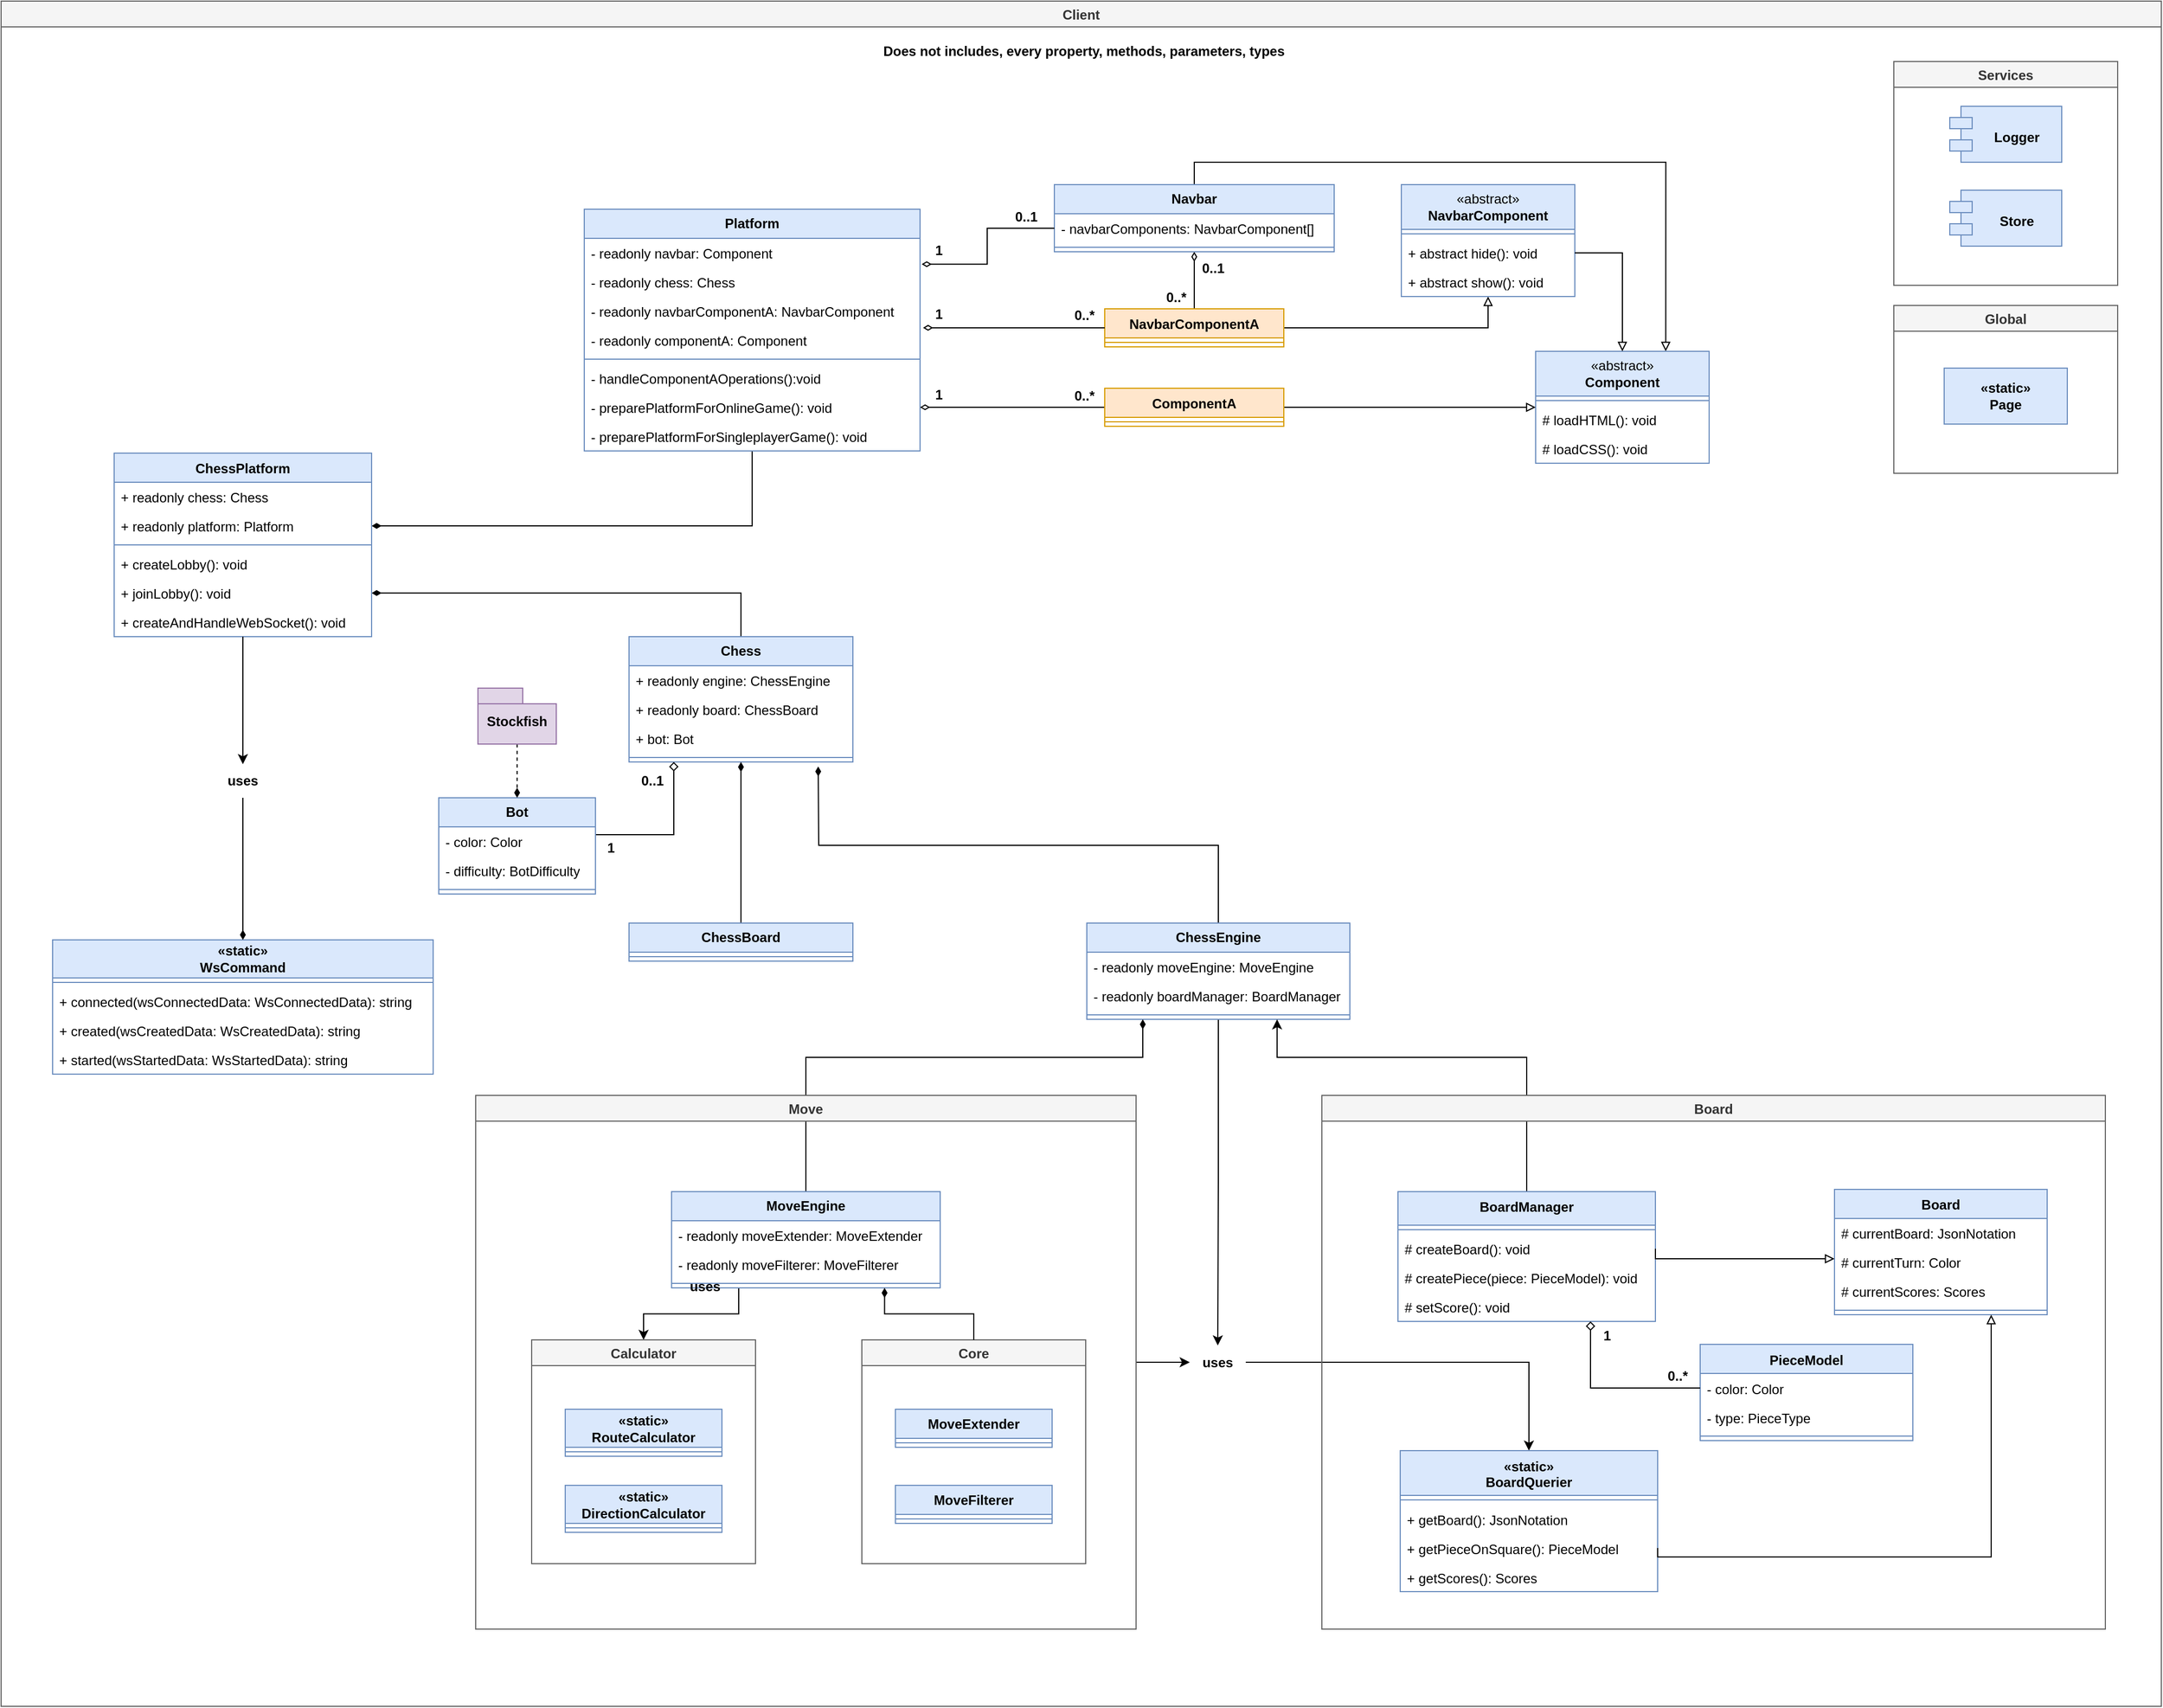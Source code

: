 <mxfile version="28.1.1" pages="5">
  <diagram name="Client-Side-Architecture" id="FoZpYNEf1ZSBboNg3p44">
    <mxGraphModel dx="3258" dy="1409" grid="0" gridSize="10" guides="1" tooltips="1" connect="1" arrows="1" fold="1" page="0" pageScale="1" pageWidth="850" pageHeight="1100" background="none" math="0" shadow="0">
      <root>
        <mxCell id="0" />
        <mxCell id="1" parent="0" />
        <mxCell id="_MXUExBWjo0OczY5g56T-52" style="edgeStyle=orthogonalEdgeStyle;rounded=0;orthogonalLoop=1;jettySize=auto;html=1;endArrow=diamondThin;endFill=0;" parent="1" source="_MXUExBWjo0OczY5g56T-98" target="_MXUExBWjo0OczY5g56T-45" edge="1">
          <mxGeometry relative="1" as="geometry">
            <mxPoint x="695" y="336.5" as="sourcePoint" />
          </mxGeometry>
        </mxCell>
        <mxCell id="_MXUExBWjo0OczY5g56T-74" style="edgeStyle=orthogonalEdgeStyle;rounded=0;orthogonalLoop=1;jettySize=auto;html=1;endArrow=block;endFill=0;" parent="1" source="_MXUExBWjo0OczY5g56T-98" target="_MXUExBWjo0OczY5g56T-61" edge="1">
          <mxGeometry relative="1" as="geometry">
            <mxPoint x="765" y="340" as="sourcePoint" />
          </mxGeometry>
        </mxCell>
        <mxCell id="_MXUExBWjo0OczY5g56T-334" style="edgeStyle=orthogonalEdgeStyle;rounded=0;orthogonalLoop=1;jettySize=auto;html=1;entryX=1;entryY=0.5;entryDx=0;entryDy=0;endArrow=diamondThin;endFill=1;" parent="1" source="_MXUExBWjo0OczY5g56T-32" target="_MXUExBWjo0OczY5g56T-318" edge="1">
          <mxGeometry relative="1" as="geometry" />
        </mxCell>
        <mxCell id="_MXUExBWjo0OczY5g56T-32" value="&lt;b&gt;Platform&lt;/b&gt;" style="swimlane;fontStyle=0;childLayout=stackLayout;horizontal=1;startSize=26;fillColor=#dae8fc;horizontalStack=0;resizeParent=1;resizeParentMax=0;resizeLast=0;collapsible=0;marginBottom=0;whiteSpace=wrap;html=1;swimlaneLine=1;glass=0;swimlaneHead=1;allowArrows=1;connectable=1;strokeColor=#6c8ebf;" parent="1" vertex="1">
          <mxGeometry x="60" y="242" width="300" height="216" as="geometry">
            <mxRectangle x="300" y="215" width="100" height="30" as="alternateBounds" />
          </mxGeometry>
        </mxCell>
        <mxCell id="_MXUExBWjo0OczY5g56T-33" value="- readonly navbar: Component" style="text;strokeColor=none;fillColor=none;align=left;verticalAlign=top;spacingLeft=4;spacingRight=4;overflow=hidden;rotatable=0;points=[[0,0.5],[1,0.5]];portConstraint=eastwest;whiteSpace=wrap;html=1;" parent="_MXUExBWjo0OczY5g56T-32" vertex="1">
          <mxGeometry y="26" width="300" height="26" as="geometry" />
        </mxCell>
        <mxCell id="_MXUExBWjo0OczY5g56T-322" value="- readonly chess: Chess" style="text;strokeColor=none;fillColor=none;align=left;verticalAlign=top;spacingLeft=4;spacingRight=4;overflow=hidden;rotatable=0;points=[[0,0.5],[1,0.5]];portConstraint=eastwest;whiteSpace=wrap;html=1;" parent="_MXUExBWjo0OczY5g56T-32" vertex="1">
          <mxGeometry y="52" width="300" height="26" as="geometry" />
        </mxCell>
        <mxCell id="_MXUExBWjo0OczY5g56T-34" value="- readonly navbarComponentA: NavbarComponent" style="text;strokeColor=none;fillColor=none;align=left;verticalAlign=top;spacingLeft=4;spacingRight=4;overflow=hidden;rotatable=0;points=[[0,0.5],[1,0.5]];portConstraint=eastwest;whiteSpace=wrap;html=1;" parent="_MXUExBWjo0OczY5g56T-32" vertex="1">
          <mxGeometry y="78" width="300" height="26" as="geometry" />
        </mxCell>
        <mxCell id="_MXUExBWjo0OczY5g56T-35" value="- readonly componentA: Component" style="text;strokeColor=none;fillColor=none;align=left;verticalAlign=top;spacingLeft=4;spacingRight=4;overflow=hidden;rotatable=0;points=[[0,0.5],[1,0.5]];portConstraint=eastwest;whiteSpace=wrap;html=1;" parent="_MXUExBWjo0OczY5g56T-32" vertex="1">
          <mxGeometry y="104" width="300" height="26" as="geometry" />
        </mxCell>
        <mxCell id="_MXUExBWjo0OczY5g56T-86" value="" style="line;strokeWidth=1;fillColor=none;align=left;verticalAlign=middle;spacingTop=-1;spacingLeft=3;spacingRight=3;rotatable=0;labelPosition=right;points=[];portConstraint=eastwest;strokeColor=inherit;" parent="_MXUExBWjo0OczY5g56T-32" vertex="1">
          <mxGeometry y="130" width="300" height="8" as="geometry" />
        </mxCell>
        <mxCell id="_MXUExBWjo0OczY5g56T-85" value="- handleComponentAOperations():void" style="text;strokeColor=none;fillColor=none;align=left;verticalAlign=top;spacingLeft=4;spacingRight=4;overflow=hidden;rotatable=0;points=[[0,0.5],[1,0.5]];portConstraint=eastwest;whiteSpace=wrap;html=1;" parent="_MXUExBWjo0OczY5g56T-32" vertex="1">
          <mxGeometry y="138" width="300" height="26" as="geometry" />
        </mxCell>
        <mxCell id="_MXUExBWjo0OczY5g56T-84" value="- preparePlatformForOnlineGame(): void" style="text;strokeColor=none;fillColor=none;align=left;verticalAlign=top;spacingLeft=4;spacingRight=4;overflow=hidden;rotatable=0;points=[[0,0.5],[1,0.5]];portConstraint=eastwest;whiteSpace=wrap;html=1;" parent="_MXUExBWjo0OczY5g56T-32" vertex="1">
          <mxGeometry y="164" width="300" height="26" as="geometry" />
        </mxCell>
        <mxCell id="_MXUExBWjo0OczY5g56T-87" value="- preparePlatformForSingleplayerGame(): void" style="text;strokeColor=none;fillColor=none;align=left;verticalAlign=top;spacingLeft=4;spacingRight=4;overflow=hidden;rotatable=0;points=[[0,0.5],[1,0.5]];portConstraint=eastwest;whiteSpace=wrap;html=1;" parent="_MXUExBWjo0OczY5g56T-32" vertex="1">
          <mxGeometry y="190" width="300" height="26" as="geometry" />
        </mxCell>
        <mxCell id="_MXUExBWjo0OczY5g56T-342" style="edgeStyle=orthogonalEdgeStyle;rounded=0;orthogonalLoop=1;jettySize=auto;html=1;exitX=0.5;exitY=0;exitDx=0;exitDy=0;entryX=0.75;entryY=0;entryDx=0;entryDy=0;endArrow=block;endFill=0;" parent="1" source="_MXUExBWjo0OczY5g56T-45" target="_MXUExBWjo0OczY5g56T-67" edge="1">
          <mxGeometry relative="1" as="geometry" />
        </mxCell>
        <mxCell id="_MXUExBWjo0OczY5g56T-45" value="&lt;b&gt;Navbar&lt;/b&gt;" style="swimlane;fontStyle=0;childLayout=stackLayout;horizontal=1;startSize=26;fillColor=#dae8fc;horizontalStack=0;resizeParent=1;resizeParentMax=0;resizeLast=0;collapsible=0;marginBottom=0;whiteSpace=wrap;html=1;strokeColor=#6c8ebf;" parent="1" vertex="1">
          <mxGeometry x="480" y="220" width="250" height="60" as="geometry" />
        </mxCell>
        <mxCell id="_MXUExBWjo0OczY5g56T-46" value="- navbarComponents: NavbarComponent[]" style="text;strokeColor=none;fillColor=none;align=left;verticalAlign=top;spacingLeft=4;spacingRight=4;overflow=hidden;rotatable=0;points=[[0,0.5],[1,0.5]];portConstraint=eastwest;whiteSpace=wrap;html=1;" parent="_MXUExBWjo0OczY5g56T-45" vertex="1">
          <mxGeometry y="26" width="250" height="26" as="geometry" />
        </mxCell>
        <mxCell id="_MXUExBWjo0OczY5g56T-100" value="" style="line;strokeWidth=1;fillColor=none;align=left;verticalAlign=middle;spacingTop=-1;spacingLeft=3;spacingRight=3;rotatable=0;labelPosition=right;points=[];portConstraint=eastwest;strokeColor=inherit;" parent="_MXUExBWjo0OczY5g56T-45" vertex="1">
          <mxGeometry y="52" width="250" height="8" as="geometry" />
        </mxCell>
        <mxCell id="_MXUExBWjo0OczY5g56T-61" value="&lt;div&gt;«abstract»&lt;/div&gt;&lt;div&gt;&lt;b&gt;NavbarComponent&lt;/b&gt;&lt;/div&gt;" style="swimlane;fontStyle=0;childLayout=stackLayout;horizontal=1;startSize=40;fillColor=#dae8fc;horizontalStack=0;resizeParent=1;resizeParentMax=0;resizeLast=0;collapsible=0;marginBottom=0;whiteSpace=wrap;html=1;strokeColor=#6c8ebf;" parent="1" vertex="1">
          <mxGeometry x="790" y="220" width="155" height="100" as="geometry" />
        </mxCell>
        <mxCell id="_MXUExBWjo0OczY5g56T-66" value="" style="line;strokeWidth=1;fillColor=none;align=left;verticalAlign=middle;spacingTop=-1;spacingLeft=3;spacingRight=3;rotatable=0;labelPosition=right;points=[];portConstraint=eastwest;strokeColor=inherit;" parent="_MXUExBWjo0OczY5g56T-61" vertex="1">
          <mxGeometry y="40" width="155" height="8" as="geometry" />
        </mxCell>
        <mxCell id="_MXUExBWjo0OczY5g56T-62" value="+ abstract hide(): void " style="text;strokeColor=none;fillColor=none;align=left;verticalAlign=top;spacingLeft=4;spacingRight=4;overflow=hidden;rotatable=0;points=[[0,0.5],[1,0.5]];portConstraint=eastwest;whiteSpace=wrap;html=1;" parent="_MXUExBWjo0OczY5g56T-61" vertex="1">
          <mxGeometry y="48" width="155" height="26" as="geometry" />
        </mxCell>
        <mxCell id="_MXUExBWjo0OczY5g56T-63" value="+ abstract show(): void" style="text;strokeColor=none;fillColor=none;align=left;verticalAlign=top;spacingLeft=4;spacingRight=4;overflow=hidden;rotatable=0;points=[[0,0.5],[1,0.5]];portConstraint=eastwest;whiteSpace=wrap;html=1;" parent="_MXUExBWjo0OczY5g56T-61" vertex="1">
          <mxGeometry y="74" width="155" height="26" as="geometry" />
        </mxCell>
        <mxCell id="_MXUExBWjo0OczY5g56T-67" value="&lt;div&gt;«abstract»&lt;/div&gt;&lt;div&gt;&lt;b&gt;Component&lt;/b&gt;&lt;/div&gt;" style="swimlane;fontStyle=0;childLayout=stackLayout;horizontal=1;startSize=40;fillColor=#dae8fc;horizontalStack=0;resizeParent=1;resizeParentMax=0;resizeLast=0;collapsible=0;marginBottom=0;whiteSpace=wrap;html=1;strokeColor=#6c8ebf;" parent="1" vertex="1">
          <mxGeometry x="910" y="369" width="155" height="100" as="geometry" />
        </mxCell>
        <mxCell id="_MXUExBWjo0OczY5g56T-68" value="" style="line;strokeWidth=1;fillColor=none;align=left;verticalAlign=middle;spacingTop=-1;spacingLeft=3;spacingRight=3;rotatable=0;labelPosition=right;points=[];portConstraint=eastwest;strokeColor=inherit;" parent="_MXUExBWjo0OczY5g56T-67" vertex="1">
          <mxGeometry y="40" width="155" height="8" as="geometry" />
        </mxCell>
        <mxCell id="_MXUExBWjo0OczY5g56T-69" value="# loadHTML(): void " style="text;strokeColor=none;fillColor=none;align=left;verticalAlign=top;spacingLeft=4;spacingRight=4;overflow=hidden;rotatable=0;points=[[0,0.5],[1,0.5]];portConstraint=eastwest;whiteSpace=wrap;html=1;" parent="_MXUExBWjo0OczY5g56T-67" vertex="1">
          <mxGeometry y="48" width="155" height="26" as="geometry" />
        </mxCell>
        <mxCell id="_MXUExBWjo0OczY5g56T-70" value="# loadCSS(): void" style="text;strokeColor=none;fillColor=none;align=left;verticalAlign=top;spacingLeft=4;spacingRight=4;overflow=hidden;rotatable=0;points=[[0,0.5],[1,0.5]];portConstraint=eastwest;whiteSpace=wrap;html=1;" parent="_MXUExBWjo0OczY5g56T-67" vertex="1">
          <mxGeometry y="74" width="155" height="26" as="geometry" />
        </mxCell>
        <mxCell id="_MXUExBWjo0OczY5g56T-337" style="edgeStyle=orthogonalEdgeStyle;rounded=0;orthogonalLoop=1;jettySize=auto;html=1;exitX=1;exitY=0.5;exitDx=0;exitDy=0;endArrow=block;endFill=0;" parent="1" source="_MXUExBWjo0OczY5g56T-90" target="_MXUExBWjo0OczY5g56T-67" edge="1">
          <mxGeometry relative="1" as="geometry" />
        </mxCell>
        <mxCell id="_MXUExBWjo0OczY5g56T-340" style="edgeStyle=orthogonalEdgeStyle;rounded=0;orthogonalLoop=1;jettySize=auto;html=1;entryX=1;entryY=0.5;entryDx=0;entryDy=0;endArrow=diamondThin;endFill=0;" parent="1" source="_MXUExBWjo0OczY5g56T-90" target="_MXUExBWjo0OczY5g56T-84" edge="1">
          <mxGeometry relative="1" as="geometry" />
        </mxCell>
        <mxCell id="_MXUExBWjo0OczY5g56T-90" value="ComponentA" style="swimlane;fontStyle=1;align=center;verticalAlign=top;childLayout=stackLayout;horizontal=1;startSize=26;horizontalStack=0;resizeParent=1;resizeParentMax=0;resizeLast=0;collapsible=0;marginBottom=0;whiteSpace=wrap;html=1;fillColor=#ffe6cc;strokeColor=#d79b00;" parent="1" vertex="1">
          <mxGeometry x="525" y="402" width="160" height="34" as="geometry" />
        </mxCell>
        <mxCell id="_MXUExBWjo0OczY5g56T-92" value="" style="line;strokeWidth=1;fillColor=none;align=left;verticalAlign=middle;spacingTop=-1;spacingLeft=3;spacingRight=3;rotatable=0;labelPosition=right;points=[];portConstraint=eastwest;strokeColor=inherit;" parent="_MXUExBWjo0OczY5g56T-90" vertex="1">
          <mxGeometry y="26" width="160" height="8" as="geometry" />
        </mxCell>
        <mxCell id="_MXUExBWjo0OczY5g56T-98" value="NavbarComponentA" style="swimlane;fontStyle=1;align=center;verticalAlign=top;childLayout=stackLayout;horizontal=1;startSize=26;horizontalStack=0;resizeParent=1;resizeParentMax=0;resizeLast=0;collapsible=0;marginBottom=0;whiteSpace=wrap;html=1;fillColor=#ffe6cc;strokeColor=#d79b00;" parent="1" vertex="1">
          <mxGeometry x="525" y="331" width="160" height="34" as="geometry" />
        </mxCell>
        <mxCell id="_MXUExBWjo0OczY5g56T-99" value="" style="line;strokeWidth=1;fillColor=none;align=left;verticalAlign=middle;spacingTop=-1;spacingLeft=3;spacingRight=3;rotatable=0;labelPosition=right;points=[];portConstraint=eastwest;strokeColor=inherit;" parent="_MXUExBWjo0OczY5g56T-98" vertex="1">
          <mxGeometry y="26" width="160" height="8" as="geometry" />
        </mxCell>
        <mxCell id="_MXUExBWjo0OczY5g56T-333" style="edgeStyle=orthogonalEdgeStyle;rounded=0;orthogonalLoop=1;jettySize=auto;html=1;exitX=0.5;exitY=0;exitDx=0;exitDy=0;entryX=1;entryY=0.5;entryDx=0;entryDy=0;endArrow=diamondThin;endFill=1;" parent="1" source="_MXUExBWjo0OczY5g56T-101" target="_MXUExBWjo0OczY5g56T-319" edge="1">
          <mxGeometry relative="1" as="geometry" />
        </mxCell>
        <mxCell id="_MXUExBWjo0OczY5g56T-101" value="&lt;b&gt;Chess&lt;/b&gt;" style="swimlane;fontStyle=0;childLayout=stackLayout;horizontal=1;startSize=26;fillColor=#dae8fc;horizontalStack=0;resizeParent=1;resizeParentMax=0;resizeLast=0;collapsible=0;marginBottom=0;whiteSpace=wrap;html=1;swimlaneLine=1;glass=0;swimlaneHead=1;allowArrows=1;connectable=1;strokeColor=#6c8ebf;" parent="1" vertex="1">
          <mxGeometry x="100" y="624" width="200" height="112" as="geometry">
            <mxRectangle x="300" y="215" width="100" height="30" as="alternateBounds" />
          </mxGeometry>
        </mxCell>
        <mxCell id="_MXUExBWjo0OczY5g56T-102" value="+ readonly engine: ChessEngine" style="text;strokeColor=none;fillColor=none;align=left;verticalAlign=top;spacingLeft=4;spacingRight=4;overflow=hidden;rotatable=0;points=[[0,0.5],[1,0.5]];portConstraint=eastwest;whiteSpace=wrap;html=1;" parent="_MXUExBWjo0OczY5g56T-101" vertex="1">
          <mxGeometry y="26" width="200" height="26" as="geometry" />
        </mxCell>
        <mxCell id="_MXUExBWjo0OczY5g56T-103" value="+ readonly board: ChessBoard" style="text;strokeColor=none;fillColor=none;align=left;verticalAlign=top;spacingLeft=4;spacingRight=4;overflow=hidden;rotatable=0;points=[[0,0.5],[1,0.5]];portConstraint=eastwest;whiteSpace=wrap;html=1;" parent="_MXUExBWjo0OczY5g56T-101" vertex="1">
          <mxGeometry y="52" width="200" height="26" as="geometry" />
        </mxCell>
        <mxCell id="_MXUExBWjo0OczY5g56T-220" value="+ bot: Bot" style="text;strokeColor=none;fillColor=none;align=left;verticalAlign=top;spacingLeft=4;spacingRight=4;overflow=hidden;rotatable=0;points=[[0,0.5],[1,0.5]];portConstraint=eastwest;whiteSpace=wrap;html=1;" parent="_MXUExBWjo0OczY5g56T-101" vertex="1">
          <mxGeometry y="78" width="200" height="26" as="geometry" />
        </mxCell>
        <mxCell id="_MXUExBWjo0OczY5g56T-105" value="" style="line;strokeWidth=1;fillColor=none;align=left;verticalAlign=middle;spacingTop=-1;spacingLeft=3;spacingRight=3;rotatable=0;labelPosition=right;points=[];portConstraint=eastwest;strokeColor=inherit;" parent="_MXUExBWjo0OczY5g56T-101" vertex="1">
          <mxGeometry y="104" width="200" height="8" as="geometry" />
        </mxCell>
        <mxCell id="_MXUExBWjo0OczY5g56T-287" style="edgeStyle=orthogonalEdgeStyle;rounded=0;orthogonalLoop=1;jettySize=auto;html=1;exitX=0.5;exitY=0;exitDx=0;exitDy=0;entryX=0.5;entryY=1;entryDx=0;entryDy=0;endArrow=diamondThin;endFill=1;" parent="1" source="_MXUExBWjo0OczY5g56T-110" target="_MXUExBWjo0OczY5g56T-101" edge="1">
          <mxGeometry relative="1" as="geometry" />
        </mxCell>
        <mxCell id="_MXUExBWjo0OczY5g56T-110" value="&lt;b&gt;ChessBoard&lt;/b&gt;" style="swimlane;fontStyle=0;childLayout=stackLayout;horizontal=1;startSize=26;fillColor=#dae8fc;horizontalStack=0;resizeParent=1;resizeParentMax=0;resizeLast=0;collapsible=0;marginBottom=0;whiteSpace=wrap;html=1;swimlaneLine=1;glass=0;swimlaneHead=1;allowArrows=1;connectable=1;strokeColor=#6c8ebf;" parent="1" vertex="1">
          <mxGeometry x="100" y="880" width="200" height="34" as="geometry">
            <mxRectangle x="300" y="215" width="100" height="30" as="alternateBounds" />
          </mxGeometry>
        </mxCell>
        <mxCell id="_MXUExBWjo0OczY5g56T-113" value="" style="line;strokeWidth=1;fillColor=none;align=left;verticalAlign=middle;spacingTop=-1;spacingLeft=3;spacingRight=3;rotatable=0;labelPosition=right;points=[];portConstraint=eastwest;strokeColor=inherit;" parent="_MXUExBWjo0OczY5g56T-110" vertex="1">
          <mxGeometry y="26" width="200" height="8" as="geometry" />
        </mxCell>
        <mxCell id="_MXUExBWjo0OczY5g56T-208" value="Services" style="swimlane;fillColor=#f5f5f5;fontColor=#333333;strokeColor=#666666;" parent="1" vertex="1">
          <mxGeometry x="1230" y="110" width="200" height="200" as="geometry" />
        </mxCell>
        <mxCell id="_MXUExBWjo0OczY5g56T-373" value="&lt;div&gt;&lt;br&gt;&lt;/div&gt;&lt;div&gt;&lt;b&gt;Logger&lt;/b&gt;&lt;br&gt;&lt;/div&gt;" style="shape=module;align=left;spacingLeft=20;align=center;verticalAlign=top;whiteSpace=wrap;html=1;fillColor=#dae8fc;strokeColor=#6c8ebf;" parent="_MXUExBWjo0OczY5g56T-208" vertex="1">
          <mxGeometry x="50" y="40" width="100" height="50" as="geometry" />
        </mxCell>
        <mxCell id="_MXUExBWjo0OczY5g56T-374" value="&lt;div&gt;&lt;br&gt;&lt;/div&gt;&lt;div&gt;&lt;b&gt;Store&lt;/b&gt;&lt;br&gt;&lt;/div&gt;" style="shape=module;align=left;spacingLeft=20;align=center;verticalAlign=top;whiteSpace=wrap;html=1;fillColor=#dae8fc;strokeColor=#6c8ebf;" parent="_MXUExBWjo0OczY5g56T-208" vertex="1">
          <mxGeometry x="50" y="115" width="100" height="50" as="geometry" />
        </mxCell>
        <mxCell id="_MXUExBWjo0OczY5g56T-213" value="Global" style="swimlane;fillColor=#f5f5f5;fontColor=#333333;strokeColor=#666666;" parent="1" vertex="1">
          <mxGeometry x="1230" y="328" width="200" height="150" as="geometry" />
        </mxCell>
        <mxCell id="_MXUExBWjo0OczY5g56T-216" value="&lt;div&gt;&lt;b&gt;«static»&lt;/b&gt;&lt;/div&gt;&lt;div&gt;&lt;b&gt;Page&lt;/b&gt;&lt;/div&gt;" style="html=1;whiteSpace=wrap;fillColor=#dae8fc;strokeColor=#6c8ebf;" parent="_MXUExBWjo0OczY5g56T-213" vertex="1">
          <mxGeometry x="45" y="56" width="110" height="50" as="geometry" />
        </mxCell>
        <mxCell id="_MXUExBWjo0OczY5g56T-332" style="edgeStyle=orthogonalEdgeStyle;rounded=0;orthogonalLoop=1;jettySize=auto;html=1;exitX=1;exitY=0.5;exitDx=0;exitDy=0;endArrow=diamond;endFill=0;" parent="1" source="_MXUExBWjo0OczY5g56T-218" target="_MXUExBWjo0OczY5g56T-101" edge="1">
          <mxGeometry relative="1" as="geometry">
            <Array as="points">
              <mxPoint x="140" y="801" />
            </Array>
          </mxGeometry>
        </mxCell>
        <mxCell id="_MXUExBWjo0OczY5g56T-218" value="&lt;b&gt;Bot&lt;/b&gt;" style="swimlane;fontStyle=0;childLayout=stackLayout;horizontal=1;startSize=26;fillColor=#dae8fc;horizontalStack=0;resizeParent=1;resizeParentMax=0;resizeLast=0;collapsible=0;marginBottom=0;whiteSpace=wrap;html=1;swimlaneLine=1;glass=0;swimlaneHead=1;allowArrows=1;connectable=1;strokeColor=#6c8ebf;" parent="1" vertex="1">
          <mxGeometry x="-70" y="768" width="140" height="86" as="geometry">
            <mxRectangle x="300" y="215" width="100" height="30" as="alternateBounds" />
          </mxGeometry>
        </mxCell>
        <mxCell id="_MXUExBWjo0OczY5g56T-454" value="- color: Color" style="text;strokeColor=none;fillColor=none;align=left;verticalAlign=top;spacingLeft=4;spacingRight=4;overflow=hidden;rotatable=0;points=[[0,0.5],[1,0.5]];portConstraint=eastwest;whiteSpace=wrap;html=1;" parent="_MXUExBWjo0OczY5g56T-218" vertex="1">
          <mxGeometry y="26" width="140" height="26" as="geometry" />
        </mxCell>
        <mxCell id="_MXUExBWjo0OczY5g56T-455" value="- difficulty: BotDifficulty" style="text;strokeColor=none;fillColor=none;align=left;verticalAlign=top;spacingLeft=4;spacingRight=4;overflow=hidden;rotatable=0;points=[[0,0.5],[1,0.5]];portConstraint=eastwest;whiteSpace=wrap;html=1;" parent="_MXUExBWjo0OczY5g56T-218" vertex="1">
          <mxGeometry y="52" width="140" height="26" as="geometry" />
        </mxCell>
        <mxCell id="_MXUExBWjo0OczY5g56T-219" value="" style="line;strokeWidth=1;fillColor=none;align=left;verticalAlign=middle;spacingTop=-1;spacingLeft=3;spacingRight=3;rotatable=0;labelPosition=right;points=[];portConstraint=eastwest;strokeColor=inherit;" parent="_MXUExBWjo0OczY5g56T-218" vertex="1">
          <mxGeometry y="78" width="140" height="8" as="geometry" />
        </mxCell>
        <mxCell id="_MXUExBWjo0OczY5g56T-457" style="edgeStyle=orthogonalEdgeStyle;rounded=0;orthogonalLoop=1;jettySize=auto;html=1;exitX=0.5;exitY=1;exitDx=0;exitDy=0;exitPerimeter=0;entryX=0.5;entryY=0;entryDx=0;entryDy=0;dashed=1;endArrow=diamondThin;endFill=1;" parent="1" source="_MXUExBWjo0OczY5g56T-231" target="_MXUExBWjo0OczY5g56T-218" edge="1">
          <mxGeometry relative="1" as="geometry" />
        </mxCell>
        <mxCell id="_MXUExBWjo0OczY5g56T-231" value="Stockfish" style="shape=folder;fontStyle=1;spacingTop=10;tabWidth=40;tabHeight=14;tabPosition=left;html=1;whiteSpace=wrap;fillColor=#e1d5e7;strokeColor=#9673a6;" parent="1" vertex="1">
          <mxGeometry x="-35" y="670" width="70" height="50" as="geometry" />
        </mxCell>
        <mxCell id="_MXUExBWjo0OczY5g56T-314" value="&lt;b&gt;ChessPlatform&lt;/b&gt;" style="swimlane;fontStyle=1;align=center;verticalAlign=top;childLayout=stackLayout;horizontal=1;startSize=26;horizontalStack=0;resizeParent=1;resizeParentMax=0;resizeLast=0;collapsible=1;marginBottom=0;whiteSpace=wrap;html=1;fillColor=#dae8fc;strokeColor=#6c8ebf;" parent="1" vertex="1">
          <mxGeometry x="-360" y="460" width="230" height="164" as="geometry" />
        </mxCell>
        <mxCell id="_MXUExBWjo0OczY5g56T-315" value="+ readonly chess: Chess" style="text;strokeColor=none;fillColor=none;align=left;verticalAlign=top;spacingLeft=4;spacingRight=4;overflow=hidden;rotatable=0;points=[[0,0.5],[1,0.5]];portConstraint=eastwest;whiteSpace=wrap;html=1;" parent="_MXUExBWjo0OczY5g56T-314" vertex="1">
          <mxGeometry y="26" width="230" height="26" as="geometry" />
        </mxCell>
        <mxCell id="_MXUExBWjo0OczY5g56T-318" value="+ readonly platform: Platform" style="text;strokeColor=none;fillColor=none;align=left;verticalAlign=top;spacingLeft=4;spacingRight=4;overflow=hidden;rotatable=0;points=[[0,0.5],[1,0.5]];portConstraint=eastwest;whiteSpace=wrap;html=1;" parent="_MXUExBWjo0OczY5g56T-314" vertex="1">
          <mxGeometry y="52" width="230" height="26" as="geometry" />
        </mxCell>
        <mxCell id="_MXUExBWjo0OczY5g56T-316" value="" style="line;strokeWidth=1;fillColor=none;align=left;verticalAlign=middle;spacingTop=-1;spacingLeft=3;spacingRight=3;rotatable=0;labelPosition=right;points=[];portConstraint=eastwest;strokeColor=inherit;" parent="_MXUExBWjo0OczY5g56T-314" vertex="1">
          <mxGeometry y="78" width="230" height="8" as="geometry" />
        </mxCell>
        <mxCell id="_MXUExBWjo0OczY5g56T-317" value="+ createLobby(): void" style="text;strokeColor=none;fillColor=none;align=left;verticalAlign=top;spacingLeft=4;spacingRight=4;overflow=hidden;rotatable=0;points=[[0,0.5],[1,0.5]];portConstraint=eastwest;whiteSpace=wrap;html=1;" parent="_MXUExBWjo0OczY5g56T-314" vertex="1">
          <mxGeometry y="86" width="230" height="26" as="geometry" />
        </mxCell>
        <mxCell id="_MXUExBWjo0OczY5g56T-319" value="+ joinLobby(): void" style="text;strokeColor=none;fillColor=none;align=left;verticalAlign=top;spacingLeft=4;spacingRight=4;overflow=hidden;rotatable=0;points=[[0,0.5],[1,0.5]];portConstraint=eastwest;whiteSpace=wrap;html=1;" parent="_MXUExBWjo0OczY5g56T-314" vertex="1">
          <mxGeometry y="112" width="230" height="26" as="geometry" />
        </mxCell>
        <mxCell id="_MXUExBWjo0OczY5g56T-320" value="+ createAndHandleWebSocket(): void" style="text;strokeColor=none;fillColor=none;align=left;verticalAlign=top;spacingLeft=4;spacingRight=4;overflow=hidden;rotatable=0;points=[[0,0.5],[1,0.5]];portConstraint=eastwest;whiteSpace=wrap;html=1;" parent="_MXUExBWjo0OczY5g56T-314" vertex="1">
          <mxGeometry y="138" width="230" height="26" as="geometry" />
        </mxCell>
        <mxCell id="_MXUExBWjo0OczY5g56T-336" style="edgeStyle=orthogonalEdgeStyle;rounded=0;orthogonalLoop=1;jettySize=auto;html=1;exitX=1;exitY=0.5;exitDx=0;exitDy=0;entryX=0.5;entryY=0;entryDx=0;entryDy=0;endArrow=block;endFill=0;" parent="1" source="_MXUExBWjo0OczY5g56T-62" target="_MXUExBWjo0OczY5g56T-67" edge="1">
          <mxGeometry relative="1" as="geometry" />
        </mxCell>
        <mxCell id="_MXUExBWjo0OczY5g56T-339" style="edgeStyle=orthogonalEdgeStyle;rounded=0;orthogonalLoop=1;jettySize=auto;html=1;entryX=1.009;entryY=0.075;entryDx=0;entryDy=0;entryPerimeter=0;endArrow=diamondThin;endFill=0;" parent="1" source="_MXUExBWjo0OczY5g56T-98" target="_MXUExBWjo0OczY5g56T-35" edge="1">
          <mxGeometry relative="1" as="geometry" />
        </mxCell>
        <mxCell id="_MXUExBWjo0OczY5g56T-341" style="edgeStyle=orthogonalEdgeStyle;rounded=0;orthogonalLoop=1;jettySize=auto;html=1;exitX=0;exitY=0.5;exitDx=0;exitDy=0;entryX=1.005;entryY=-0.111;entryDx=0;entryDy=0;entryPerimeter=0;endArrow=diamondThin;endFill=0;" parent="1" source="_MXUExBWjo0OczY5g56T-46" target="_MXUExBWjo0OczY5g56T-322" edge="1">
          <mxGeometry relative="1" as="geometry" />
        </mxCell>
        <mxCell id="_MXUExBWjo0OczY5g56T-343" value="0..1" style="text;html=1;align=center;verticalAlign=middle;whiteSpace=wrap;rounded=0;fontStyle=1" parent="1" vertex="1">
          <mxGeometry x="425" y="234" width="60" height="30" as="geometry" />
        </mxCell>
        <mxCell id="_MXUExBWjo0OczY5g56T-345" value="1" style="text;html=1;align=center;verticalAlign=middle;whiteSpace=wrap;rounded=0;fontStyle=1" parent="1" vertex="1">
          <mxGeometry x="347" y="264" width="60" height="30" as="geometry" />
        </mxCell>
        <mxCell id="_MXUExBWjo0OczY5g56T-346" value="0..1" style="text;html=1;align=center;verticalAlign=middle;whiteSpace=wrap;rounded=0;fontStyle=1" parent="1" vertex="1">
          <mxGeometry x="592" y="280" width="60" height="30" as="geometry" />
        </mxCell>
        <mxCell id="_MXUExBWjo0OczY5g56T-347" value="0..*" style="text;html=1;align=center;verticalAlign=middle;whiteSpace=wrap;rounded=0;fontStyle=1" parent="1" vertex="1">
          <mxGeometry x="559" y="306" width="60" height="30" as="geometry" />
        </mxCell>
        <mxCell id="_MXUExBWjo0OczY5g56T-348" value="1" style="text;html=1;align=center;verticalAlign=middle;whiteSpace=wrap;rounded=0;fontStyle=1" parent="1" vertex="1">
          <mxGeometry x="347" y="393" width="60" height="30" as="geometry" />
        </mxCell>
        <mxCell id="_MXUExBWjo0OczY5g56T-349" value="0..*" style="text;html=1;align=center;verticalAlign=middle;whiteSpace=wrap;rounded=0;fontStyle=1" parent="1" vertex="1">
          <mxGeometry x="477" y="394" width="60" height="30" as="geometry" />
        </mxCell>
        <mxCell id="_MXUExBWjo0OczY5g56T-350" value="1" style="text;html=1;align=center;verticalAlign=middle;whiteSpace=wrap;rounded=0;fontStyle=1" parent="1" vertex="1">
          <mxGeometry x="347" y="321" width="60" height="30" as="geometry" />
        </mxCell>
        <mxCell id="_MXUExBWjo0OczY5g56T-351" value="0..*" style="text;html=1;align=center;verticalAlign=middle;whiteSpace=wrap;rounded=0;fontStyle=1" parent="1" vertex="1">
          <mxGeometry x="477" y="322" width="60" height="30" as="geometry" />
        </mxCell>
        <mxCell id="_MXUExBWjo0OczY5g56T-356" value="0..1" style="text;html=1;align=center;verticalAlign=middle;whiteSpace=wrap;rounded=0;fontStyle=1" parent="1" vertex="1">
          <mxGeometry x="91" y="738" width="60" height="30" as="geometry" />
        </mxCell>
        <mxCell id="_MXUExBWjo0OczY5g56T-357" value="1" style="text;html=1;align=center;verticalAlign=middle;whiteSpace=wrap;rounded=0;fontStyle=1" parent="1" vertex="1">
          <mxGeometry x="69" y="803" width="30" height="20" as="geometry" />
        </mxCell>
        <mxCell id="_MXUExBWjo0OczY5g56T-448" value="&lt;div&gt;&lt;b&gt;«static»&lt;/b&gt;&lt;/div&gt;&lt;div&gt;&lt;b&gt;WsCommand&lt;/b&gt;&lt;/div&gt;" style="swimlane;fontStyle=0;childLayout=stackLayout;horizontal=1;startSize=34;fillColor=#dae8fc;horizontalStack=0;resizeParent=1;resizeParentMax=0;resizeLast=0;collapsible=1;marginBottom=0;whiteSpace=wrap;html=1;strokeColor=#6c8ebf;" parent="1" vertex="1">
          <mxGeometry x="-415" y="895" width="340" height="120" as="geometry" />
        </mxCell>
        <mxCell id="_MXUExBWjo0OczY5g56T-449" value="" style="line;strokeWidth=1;fillColor=none;align=left;verticalAlign=middle;spacingTop=-1;spacingLeft=3;spacingRight=3;rotatable=0;labelPosition=right;points=[];portConstraint=eastwest;strokeColor=inherit;" parent="_MXUExBWjo0OczY5g56T-448" vertex="1">
          <mxGeometry y="34" width="340" height="8" as="geometry" />
        </mxCell>
        <mxCell id="_MXUExBWjo0OczY5g56T-451" value="+ connected(wsConnectedData: WsConnectedData): string" style="text;strokeColor=none;fillColor=none;align=left;verticalAlign=top;spacingLeft=4;spacingRight=4;overflow=hidden;rotatable=0;points=[[0,0.5],[1,0.5]];portConstraint=eastwest;whiteSpace=wrap;html=1;" parent="_MXUExBWjo0OczY5g56T-448" vertex="1">
          <mxGeometry y="42" width="340" height="26" as="geometry" />
        </mxCell>
        <mxCell id="_MXUExBWjo0OczY5g56T-452" value="+ created(wsCreatedData: WsCreatedData): string" style="text;strokeColor=none;fillColor=none;align=left;verticalAlign=top;spacingLeft=4;spacingRight=4;overflow=hidden;rotatable=0;points=[[0,0.5],[1,0.5]];portConstraint=eastwest;whiteSpace=wrap;html=1;" parent="_MXUExBWjo0OczY5g56T-448" vertex="1">
          <mxGeometry y="68" width="340" height="26" as="geometry" />
        </mxCell>
        <mxCell id="_MXUExBWjo0OczY5g56T-450" value="+ started(wsStartedData: WsStartedData): string" style="text;strokeColor=none;fillColor=none;align=left;verticalAlign=top;spacingLeft=4;spacingRight=4;overflow=hidden;rotatable=0;points=[[0,0.5],[1,0.5]];portConstraint=eastwest;whiteSpace=wrap;html=1;" parent="_MXUExBWjo0OczY5g56T-448" vertex="1">
          <mxGeometry y="94" width="340" height="26" as="geometry" />
        </mxCell>
        <mxCell id="_MXUExBWjo0OczY5g56T-461" value="" style="edgeStyle=orthogonalEdgeStyle;rounded=0;orthogonalLoop=1;jettySize=auto;html=1;entryX=0.5;entryY=0;entryDx=0;entryDy=0;" parent="1" source="_MXUExBWjo0OczY5g56T-314" target="_MXUExBWjo0OczY5g56T-460" edge="1">
          <mxGeometry relative="1" as="geometry">
            <mxPoint x="-245" y="624" as="sourcePoint" />
            <mxPoint x="-220" y="893" as="targetPoint" />
          </mxGeometry>
        </mxCell>
        <mxCell id="_MXUExBWjo0OczY5g56T-462" style="edgeStyle=orthogonalEdgeStyle;rounded=0;orthogonalLoop=1;jettySize=auto;html=1;entryX=0.5;entryY=0;entryDx=0;entryDy=0;endArrow=diamondThin;endFill=1;" parent="1" source="_MXUExBWjo0OczY5g56T-460" target="_MXUExBWjo0OczY5g56T-448" edge="1">
          <mxGeometry relative="1" as="geometry" />
        </mxCell>
        <mxCell id="_MXUExBWjo0OczY5g56T-460" value="uses" style="text;html=1;align=center;verticalAlign=middle;whiteSpace=wrap;rounded=0;fontStyle=1" parent="1" vertex="1">
          <mxGeometry x="-275" y="738" width="60" height="30" as="geometry" />
        </mxCell>
        <mxCell id="AD4Y-aIfq_lwZnMAFdwP-1" value="Client" style="swimlane;flipV=0;fillColor=#f5f5f5;strokeColor=#666666;fontColor=#333333;" parent="1" vertex="1">
          <mxGeometry x="-461" y="56" width="1930" height="1524" as="geometry" />
        </mxCell>
        <mxCell id="_MXUExBWjo0OczY5g56T-435" value="Does not includes, every property, methods, parameters, types" style="text;align=center;fontStyle=1;verticalAlign=middle;spacingLeft=3;spacingRight=3;strokeColor=none;rotatable=0;points=[[0,0.5],[1,0.5]];portConstraint=eastwest;html=1;" parent="AD4Y-aIfq_lwZnMAFdwP-1" vertex="1">
          <mxGeometry x="812" y="32" width="310" height="26" as="geometry" />
        </mxCell>
        <mxCell id="BXiwza9rmccjP0i7mmLZ-5" style="edgeStyle=orthogonalEdgeStyle;rounded=0;orthogonalLoop=1;jettySize=auto;html=1;exitX=1;exitY=0.5;exitDx=0;exitDy=0;entryX=0;entryY=0.5;entryDx=0;entryDy=0;" parent="AD4Y-aIfq_lwZnMAFdwP-1" source="_MXUExBWjo0OczY5g56T-250" target="_MXUExBWjo0OczY5g56T-381" edge="1">
          <mxGeometry relative="1" as="geometry" />
        </mxCell>
        <mxCell id="BXiwza9rmccjP0i7mmLZ-58" style="edgeStyle=orthogonalEdgeStyle;rounded=0;orthogonalLoop=1;jettySize=auto;html=1;exitX=1;exitY=0.5;exitDx=0;exitDy=0;" parent="AD4Y-aIfq_lwZnMAFdwP-1" source="_MXUExBWjo0OczY5g56T-381" target="BXiwza9rmccjP0i7mmLZ-34" edge="1">
          <mxGeometry relative="1" as="geometry" />
        </mxCell>
        <mxCell id="_MXUExBWjo0OczY5g56T-381" value="uses" style="text;html=1;align=center;verticalAlign=middle;whiteSpace=wrap;rounded=0;fontStyle=1" parent="AD4Y-aIfq_lwZnMAFdwP-1" vertex="1">
          <mxGeometry x="1062" y="1201.5" width="50" height="30" as="geometry" />
        </mxCell>
        <mxCell id="BXiwza9rmccjP0i7mmLZ-50" style="edgeStyle=orthogonalEdgeStyle;rounded=0;orthogonalLoop=1;jettySize=auto;html=1;exitX=0.5;exitY=0;exitDx=0;exitDy=0;endArrow=diamondThin;endFill=1;" parent="AD4Y-aIfq_lwZnMAFdwP-1" source="_MXUExBWjo0OczY5g56T-114" edge="1">
          <mxGeometry relative="1" as="geometry">
            <mxPoint x="730" y="684" as="targetPoint" />
          </mxGeometry>
        </mxCell>
        <mxCell id="BXiwza9rmccjP0i7mmLZ-57" style="edgeStyle=orthogonalEdgeStyle;rounded=0;orthogonalLoop=1;jettySize=auto;html=1;exitX=0.5;exitY=1;exitDx=0;exitDy=0;entryX=0.5;entryY=0;entryDx=0;entryDy=0;" parent="AD4Y-aIfq_lwZnMAFdwP-1" source="_MXUExBWjo0OczY5g56T-114" target="_MXUExBWjo0OczY5g56T-381" edge="1">
          <mxGeometry relative="1" as="geometry" />
        </mxCell>
        <mxCell id="_MXUExBWjo0OczY5g56T-114" value="&lt;b&gt;ChessEngine&lt;/b&gt;" style="swimlane;fontStyle=0;childLayout=stackLayout;horizontal=1;startSize=26;fillColor=#dae8fc;horizontalStack=0;resizeParent=1;resizeParentMax=0;resizeLast=0;collapsible=0;marginBottom=0;whiteSpace=wrap;html=1;swimlaneLine=1;glass=0;swimlaneHead=1;allowArrows=1;connectable=1;strokeColor=#6c8ebf;" parent="AD4Y-aIfq_lwZnMAFdwP-1" vertex="1">
          <mxGeometry x="970" y="824" width="235" height="86" as="geometry">
            <mxRectangle x="300" y="215" width="100" height="30" as="alternateBounds" />
          </mxGeometry>
        </mxCell>
        <mxCell id="_MXUExBWjo0OczY5g56T-196" value="- readonly moveEngine: MoveEngine" style="text;strokeColor=none;fillColor=none;align=left;verticalAlign=top;spacingLeft=4;spacingRight=4;overflow=hidden;rotatable=0;points=[[0,0.5],[1,0.5]];portConstraint=eastwest;whiteSpace=wrap;html=1;" parent="_MXUExBWjo0OczY5g56T-114" vertex="1">
          <mxGeometry y="26" width="235" height="26" as="geometry" />
        </mxCell>
        <mxCell id="BXiwza9rmccjP0i7mmLZ-4" value="- readonly boardManager: BoardManager" style="text;strokeColor=none;fillColor=none;align=left;verticalAlign=top;spacingLeft=4;spacingRight=4;overflow=hidden;rotatable=0;points=[[0,0.5],[1,0.5]];portConstraint=eastwest;whiteSpace=wrap;html=1;" parent="_MXUExBWjo0OczY5g56T-114" vertex="1">
          <mxGeometry y="52" width="235" height="26" as="geometry" />
        </mxCell>
        <mxCell id="_MXUExBWjo0OczY5g56T-117" value="" style="line;strokeWidth=1;fillColor=none;align=left;verticalAlign=middle;spacingTop=-1;spacingLeft=3;spacingRight=3;rotatable=0;labelPosition=right;points=[];portConstraint=eastwest;strokeColor=inherit;" parent="_MXUExBWjo0OczY5g56T-114" vertex="1">
          <mxGeometry y="78" width="235" height="8" as="geometry" />
        </mxCell>
        <mxCell id="_MXUExBWjo0OczY5g56T-392" style="edgeStyle=orthogonalEdgeStyle;rounded=0;orthogonalLoop=1;jettySize=auto;html=1;exitX=0.5;exitY=0;exitDx=0;exitDy=0;endArrow=diamondThin;endFill=1;" parent="AD4Y-aIfq_lwZnMAFdwP-1" source="_MXUExBWjo0OczY5g56T-190" target="_MXUExBWjo0OczY5g56T-114" edge="1">
          <mxGeometry relative="1" as="geometry">
            <Array as="points">
              <mxPoint x="719" y="944" />
              <mxPoint x="1020" y="944" />
            </Array>
          </mxGeometry>
        </mxCell>
        <mxCell id="BXiwza9rmccjP0i7mmLZ-49" style="edgeStyle=orthogonalEdgeStyle;rounded=0;orthogonalLoop=1;jettySize=auto;html=1;exitX=0.5;exitY=0;exitDx=0;exitDy=0;" parent="AD4Y-aIfq_lwZnMAFdwP-1" source="BXiwza9rmccjP0i7mmLZ-25" target="_MXUExBWjo0OczY5g56T-114" edge="1">
          <mxGeometry relative="1" as="geometry">
            <Array as="points">
              <mxPoint x="1363" y="944" />
              <mxPoint x="1140" y="944" />
            </Array>
          </mxGeometry>
        </mxCell>
        <mxCell id="_MXUExBWjo0OczY5g56T-250" value="Move" style="swimlane;fillColor=#f5f5f5;fontColor=#333333;strokeColor=#666666;" parent="AD4Y-aIfq_lwZnMAFdwP-1" vertex="1">
          <mxGeometry x="424" y="978" width="590" height="477" as="geometry" />
        </mxCell>
        <mxCell id="_MXUExBWjo0OczY5g56T-376" style="edgeStyle=orthogonalEdgeStyle;rounded=0;orthogonalLoop=1;jettySize=auto;html=1;exitX=0.25;exitY=1;exitDx=0;exitDy=0;entryX=0.5;entryY=0;entryDx=0;entryDy=0;" parent="_MXUExBWjo0OczY5g56T-250" source="_MXUExBWjo0OczY5g56T-190" target="_MXUExBWjo0OczY5g56T-242" edge="1">
          <mxGeometry relative="1" as="geometry" />
        </mxCell>
        <mxCell id="_MXUExBWjo0OczY5g56T-190" value="&lt;b&gt;MoveEngine&lt;/b&gt;" style="swimlane;fontStyle=0;childLayout=stackLayout;horizontal=1;startSize=26;fillColor=#dae8fc;horizontalStack=0;resizeParent=1;resizeParentMax=0;resizeLast=0;collapsible=1;marginBottom=0;whiteSpace=wrap;html=1;strokeColor=#6c8ebf;" parent="_MXUExBWjo0OczY5g56T-250" vertex="1">
          <mxGeometry x="175" y="86" width="240" height="86" as="geometry" />
        </mxCell>
        <mxCell id="_MXUExBWjo0OczY5g56T-248" value="- readonly moveExtender: MoveExtender" style="text;strokeColor=none;fillColor=none;align=left;verticalAlign=top;spacingLeft=4;spacingRight=4;overflow=hidden;rotatable=0;points=[[0,0.5],[1,0.5]];portConstraint=eastwest;whiteSpace=wrap;html=1;" parent="_MXUExBWjo0OczY5g56T-190" vertex="1">
          <mxGeometry y="26" width="240" height="26" as="geometry" />
        </mxCell>
        <mxCell id="_MXUExBWjo0OczY5g56T-249" value="- readonly moveFilterer: MoveFilterer" style="text;strokeColor=none;fillColor=none;align=left;verticalAlign=top;spacingLeft=4;spacingRight=4;overflow=hidden;rotatable=0;points=[[0,0.5],[1,0.5]];portConstraint=eastwest;whiteSpace=wrap;html=1;" parent="_MXUExBWjo0OczY5g56T-190" vertex="1">
          <mxGeometry y="52" width="240" height="26" as="geometry" />
        </mxCell>
        <mxCell id="_MXUExBWjo0OczY5g56T-227" value="" style="line;strokeWidth=1;fillColor=none;align=left;verticalAlign=middle;spacingTop=-1;spacingLeft=3;spacingRight=3;rotatable=0;labelPosition=right;points=[];portConstraint=eastwest;strokeColor=inherit;" parent="_MXUExBWjo0OczY5g56T-190" vertex="1">
          <mxGeometry y="78" width="240" height="8" as="geometry" />
        </mxCell>
        <mxCell id="_MXUExBWjo0OczY5g56T-235" value="Core" style="swimlane;fillColor=#f5f5f5;fontColor=#333333;strokeColor=#666666;" parent="_MXUExBWjo0OczY5g56T-250" vertex="1">
          <mxGeometry x="345" y="218.5" width="200" height="200" as="geometry" />
        </mxCell>
        <mxCell id="_MXUExBWjo0OczY5g56T-238" value="&lt;b&gt;MoveExtender&lt;/b&gt;" style="swimlane;fontStyle=0;childLayout=stackLayout;horizontal=1;startSize=26;fillColor=#dae8fc;horizontalStack=0;resizeParent=1;resizeParentMax=0;resizeLast=0;collapsible=1;marginBottom=0;whiteSpace=wrap;html=1;strokeColor=#6c8ebf;" parent="_MXUExBWjo0OczY5g56T-235" vertex="1">
          <mxGeometry x="30" y="62" width="140" height="34" as="geometry" />
        </mxCell>
        <mxCell id="_MXUExBWjo0OczY5g56T-239" value="" style="line;strokeWidth=1;fillColor=none;align=left;verticalAlign=middle;spacingTop=-1;spacingLeft=3;spacingRight=3;rotatable=0;labelPosition=right;points=[];portConstraint=eastwest;strokeColor=inherit;" parent="_MXUExBWjo0OczY5g56T-238" vertex="1">
          <mxGeometry y="26" width="140" height="8" as="geometry" />
        </mxCell>
        <mxCell id="_MXUExBWjo0OczY5g56T-236" value="&lt;b&gt;MoveFilterer&lt;/b&gt;" style="swimlane;fontStyle=0;childLayout=stackLayout;horizontal=1;startSize=26;fillColor=#dae8fc;horizontalStack=0;resizeParent=1;resizeParentMax=0;resizeLast=0;collapsible=1;marginBottom=0;whiteSpace=wrap;html=1;strokeColor=#6c8ebf;" parent="_MXUExBWjo0OczY5g56T-235" vertex="1">
          <mxGeometry x="30" y="130" width="140" height="34" as="geometry" />
        </mxCell>
        <mxCell id="_MXUExBWjo0OczY5g56T-237" value="" style="line;strokeWidth=1;fillColor=none;align=left;verticalAlign=middle;spacingTop=-1;spacingLeft=3;spacingRight=3;rotatable=0;labelPosition=right;points=[];portConstraint=eastwest;strokeColor=inherit;" parent="_MXUExBWjo0OczY5g56T-236" vertex="1">
          <mxGeometry y="26" width="140" height="8" as="geometry" />
        </mxCell>
        <mxCell id="_MXUExBWjo0OczY5g56T-242" value="Calculator" style="swimlane;fillColor=#f5f5f5;fontColor=#333333;strokeColor=#666666;" parent="_MXUExBWjo0OczY5g56T-250" vertex="1">
          <mxGeometry x="50" y="218.5" width="200" height="200" as="geometry" />
        </mxCell>
        <mxCell id="_MXUExBWjo0OczY5g56T-243" value="&lt;div&gt;&lt;b&gt;«static»&lt;/b&gt;&lt;/div&gt;&lt;div&gt;&lt;b&gt;RouteCalculator&lt;/b&gt;&lt;/div&gt;" style="swimlane;fontStyle=0;childLayout=stackLayout;horizontal=1;startSize=34;fillColor=#dae8fc;horizontalStack=0;resizeParent=1;resizeParentMax=0;resizeLast=0;collapsible=1;marginBottom=0;whiteSpace=wrap;html=1;strokeColor=#6c8ebf;" parent="_MXUExBWjo0OczY5g56T-242" vertex="1">
          <mxGeometry x="30" y="62" width="140" height="42" as="geometry" />
        </mxCell>
        <mxCell id="_MXUExBWjo0OczY5g56T-244" value="" style="line;strokeWidth=1;fillColor=none;align=left;verticalAlign=middle;spacingTop=-1;spacingLeft=3;spacingRight=3;rotatable=0;labelPosition=right;points=[];portConstraint=eastwest;strokeColor=inherit;" parent="_MXUExBWjo0OczY5g56T-243" vertex="1">
          <mxGeometry y="34" width="140" height="8" as="geometry" />
        </mxCell>
        <mxCell id="_MXUExBWjo0OczY5g56T-245" value="&lt;div&gt;&lt;b&gt;«static»&lt;/b&gt;&lt;/div&gt;&lt;div&gt;&lt;b&gt;DirectionCalculator&lt;/b&gt;&lt;/div&gt;" style="swimlane;fontStyle=0;childLayout=stackLayout;horizontal=1;startSize=34;fillColor=#dae8fc;horizontalStack=0;resizeParent=1;resizeParentMax=0;resizeLast=0;collapsible=1;marginBottom=0;whiteSpace=wrap;html=1;strokeColor=#6c8ebf;" parent="_MXUExBWjo0OczY5g56T-242" vertex="1">
          <mxGeometry x="30" y="130" width="140" height="42" as="geometry" />
        </mxCell>
        <mxCell id="_MXUExBWjo0OczY5g56T-246" value="" style="line;strokeWidth=1;fillColor=none;align=left;verticalAlign=middle;spacingTop=-1;spacingLeft=3;spacingRight=3;rotatable=0;labelPosition=right;points=[];portConstraint=eastwest;strokeColor=inherit;" parent="_MXUExBWjo0OczY5g56T-245" vertex="1">
          <mxGeometry y="34" width="140" height="8" as="geometry" />
        </mxCell>
        <mxCell id="_MXUExBWjo0OczY5g56T-240" style="edgeStyle=orthogonalEdgeStyle;rounded=0;orthogonalLoop=1;jettySize=auto;html=1;exitX=0.5;exitY=0;exitDx=0;exitDy=0;entryX=0.793;entryY=1;entryDx=0;entryDy=0;entryPerimeter=0;endArrow=diamondThin;endFill=1;" parent="_MXUExBWjo0OczY5g56T-250" source="_MXUExBWjo0OczY5g56T-235" target="_MXUExBWjo0OczY5g56T-227" edge="1">
          <mxGeometry relative="1" as="geometry" />
        </mxCell>
        <mxCell id="_MXUExBWjo0OczY5g56T-377" value="uses" style="text;html=1;align=center;verticalAlign=middle;whiteSpace=wrap;rounded=0;fontStyle=1" parent="_MXUExBWjo0OczY5g56T-250" vertex="1">
          <mxGeometry x="175" y="156" width="60" height="30" as="geometry" />
        </mxCell>
        <mxCell id="BXiwza9rmccjP0i7mmLZ-7" value="Board" style="swimlane;fillColor=#f5f5f5;fontColor=#333333;strokeColor=#666666;" parent="AD4Y-aIfq_lwZnMAFdwP-1" vertex="1">
          <mxGeometry x="1180" y="978" width="700" height="477" as="geometry" />
        </mxCell>
        <mxCell id="BXiwza9rmccjP0i7mmLZ-25" value="BoardManager" style="swimlane;fontStyle=1;align=center;verticalAlign=top;childLayout=stackLayout;horizontal=1;startSize=30;horizontalStack=0;resizeParent=1;resizeParentMax=0;resizeLast=0;collapsible=0;marginBottom=0;whiteSpace=wrap;html=1;fillColor=#dae8fc;strokeColor=#6c8ebf;" parent="BXiwza9rmccjP0i7mmLZ-7" vertex="1">
          <mxGeometry x="68" y="86" width="230" height="116" as="geometry" />
        </mxCell>
        <mxCell id="BXiwza9rmccjP0i7mmLZ-26" value="" style="line;strokeWidth=1;fillColor=none;align=left;verticalAlign=middle;spacingTop=-1;spacingLeft=3;spacingRight=3;rotatable=0;labelPosition=right;points=[];portConstraint=eastwest;strokeColor=inherit;" parent="BXiwza9rmccjP0i7mmLZ-25" vertex="1">
          <mxGeometry y="30" width="230" height="8" as="geometry" />
        </mxCell>
        <mxCell id="BXiwza9rmccjP0i7mmLZ-27" value="# createBoard(): void" style="text;strokeColor=none;fillColor=none;align=left;verticalAlign=top;spacingLeft=4;spacingRight=4;overflow=hidden;rotatable=0;points=[[0,0.5],[1,0.5]];portConstraint=eastwest;whiteSpace=wrap;html=1;" parent="BXiwza9rmccjP0i7mmLZ-25" vertex="1">
          <mxGeometry y="38" width="230" height="26" as="geometry" />
        </mxCell>
        <mxCell id="BXiwza9rmccjP0i7mmLZ-28" value="# createPiece(piece: PieceModel): void" style="text;strokeColor=none;fillColor=none;align=left;verticalAlign=top;spacingLeft=4;spacingRight=4;overflow=hidden;rotatable=0;points=[[0,0.5],[1,0.5]];portConstraint=eastwest;whiteSpace=wrap;html=1;" parent="BXiwza9rmccjP0i7mmLZ-25" vertex="1">
          <mxGeometry y="64" width="230" height="26" as="geometry" />
        </mxCell>
        <mxCell id="BXiwza9rmccjP0i7mmLZ-29" value="# setScore(): void" style="text;strokeColor=none;fillColor=none;align=left;verticalAlign=top;spacingLeft=4;spacingRight=4;overflow=hidden;rotatable=0;points=[[0,0.5],[1,0.5]];portConstraint=eastwest;whiteSpace=wrap;html=1;" parent="BXiwza9rmccjP0i7mmLZ-25" vertex="1">
          <mxGeometry y="90" width="230" height="26" as="geometry" />
        </mxCell>
        <mxCell id="BXiwza9rmccjP0i7mmLZ-30" value="PieceModel" style="swimlane;fontStyle=1;align=center;verticalAlign=top;childLayout=stackLayout;horizontal=1;startSize=26;horizontalStack=0;resizeParent=1;resizeParentMax=0;resizeLast=0;collapsible=0;marginBottom=0;whiteSpace=wrap;html=1;fillColor=#dae8fc;strokeColor=#6c8ebf;" parent="BXiwza9rmccjP0i7mmLZ-7" vertex="1">
          <mxGeometry x="338" y="222.5" width="190" height="86" as="geometry" />
        </mxCell>
        <mxCell id="BXiwza9rmccjP0i7mmLZ-31" value="- color: Color" style="text;strokeColor=none;fillColor=none;align=left;verticalAlign=top;spacingLeft=4;spacingRight=4;overflow=hidden;rotatable=0;points=[[0,0.5],[1,0.5]];portConstraint=eastwest;whiteSpace=wrap;html=1;" parent="BXiwza9rmccjP0i7mmLZ-30" vertex="1">
          <mxGeometry y="26" width="190" height="26" as="geometry" />
        </mxCell>
        <mxCell id="BXiwza9rmccjP0i7mmLZ-32" value="- type: PieceType" style="text;strokeColor=none;fillColor=none;align=left;verticalAlign=top;spacingLeft=4;spacingRight=4;overflow=hidden;rotatable=0;points=[[0,0.5],[1,0.5]];portConstraint=eastwest;whiteSpace=wrap;html=1;" parent="BXiwza9rmccjP0i7mmLZ-30" vertex="1">
          <mxGeometry y="52" width="190" height="26" as="geometry" />
        </mxCell>
        <mxCell id="BXiwza9rmccjP0i7mmLZ-33" value="" style="line;strokeWidth=1;fillColor=none;align=left;verticalAlign=middle;spacingTop=-1;spacingLeft=3;spacingRight=3;rotatable=0;labelPosition=right;points=[];portConstraint=eastwest;strokeColor=inherit;" parent="BXiwza9rmccjP0i7mmLZ-30" vertex="1">
          <mxGeometry y="78" width="190" height="8" as="geometry" />
        </mxCell>
        <mxCell id="BXiwza9rmccjP0i7mmLZ-34" value="&lt;div&gt;«static»&lt;/div&gt;&lt;div&gt;BoardQuerier&lt;/div&gt;" style="swimlane;fontStyle=1;align=center;verticalAlign=top;childLayout=stackLayout;horizontal=1;startSize=40;horizontalStack=0;resizeParent=1;resizeParentMax=0;resizeLast=0;collapsible=0;marginBottom=0;whiteSpace=wrap;html=1;fillColor=#dae8fc;strokeColor=#6c8ebf;" parent="BXiwza9rmccjP0i7mmLZ-7" vertex="1">
          <mxGeometry x="70" y="317.5" width="230" height="126" as="geometry" />
        </mxCell>
        <mxCell id="BXiwza9rmccjP0i7mmLZ-35" value="" style="line;strokeWidth=1;fillColor=none;align=left;verticalAlign=middle;spacingTop=-1;spacingLeft=3;spacingRight=3;rotatable=0;labelPosition=right;points=[];portConstraint=eastwest;strokeColor=inherit;" parent="BXiwza9rmccjP0i7mmLZ-34" vertex="1">
          <mxGeometry y="40" width="230" height="8" as="geometry" />
        </mxCell>
        <mxCell id="BXiwza9rmccjP0i7mmLZ-36" value="+ getBoard(): JsonNotation" style="text;strokeColor=none;fillColor=none;align=left;verticalAlign=top;spacingLeft=4;spacingRight=4;overflow=hidden;rotatable=0;points=[[0,0.5],[1,0.5]];portConstraint=eastwest;whiteSpace=wrap;html=1;" parent="BXiwza9rmccjP0i7mmLZ-34" vertex="1">
          <mxGeometry y="48" width="230" height="26" as="geometry" />
        </mxCell>
        <mxCell id="BXiwza9rmccjP0i7mmLZ-37" value="+ getPieceOnSquare(): PieceModel" style="text;strokeColor=none;fillColor=none;align=left;verticalAlign=top;spacingLeft=4;spacingRight=4;overflow=hidden;rotatable=0;points=[[0,0.5],[1,0.5]];portConstraint=eastwest;whiteSpace=wrap;html=1;" parent="BXiwza9rmccjP0i7mmLZ-34" vertex="1">
          <mxGeometry y="74" width="230" height="26" as="geometry" />
        </mxCell>
        <mxCell id="BXiwza9rmccjP0i7mmLZ-38" value="+ getScores(): Scores" style="text;strokeColor=none;fillColor=none;align=left;verticalAlign=top;spacingLeft=4;spacingRight=4;overflow=hidden;rotatable=0;points=[[0,0.5],[1,0.5]];portConstraint=eastwest;whiteSpace=wrap;html=1;" parent="BXiwza9rmccjP0i7mmLZ-34" vertex="1">
          <mxGeometry y="100" width="230" height="26" as="geometry" />
        </mxCell>
        <mxCell id="BXiwza9rmccjP0i7mmLZ-39" value="Board" style="swimlane;fontStyle=1;align=center;verticalAlign=top;childLayout=stackLayout;horizontal=1;startSize=26;horizontalStack=0;resizeParent=1;resizeParentMax=0;resizeLast=0;collapsible=0;marginBottom=0;whiteSpace=wrap;html=1;fillColor=#dae8fc;strokeColor=#6c8ebf;" parent="BXiwza9rmccjP0i7mmLZ-7" vertex="1">
          <mxGeometry x="458" y="84" width="190" height="112" as="geometry" />
        </mxCell>
        <mxCell id="BXiwza9rmccjP0i7mmLZ-40" value="# currentBoard: JsonNotation" style="text;strokeColor=none;fillColor=none;align=left;verticalAlign=top;spacingLeft=4;spacingRight=4;overflow=hidden;rotatable=0;points=[[0,0.5],[1,0.5]];portConstraint=eastwest;whiteSpace=wrap;html=1;" parent="BXiwza9rmccjP0i7mmLZ-39" vertex="1">
          <mxGeometry y="26" width="190" height="26" as="geometry" />
        </mxCell>
        <mxCell id="BXiwza9rmccjP0i7mmLZ-41" value="# currentTurn: Color " style="text;strokeColor=none;fillColor=none;align=left;verticalAlign=top;spacingLeft=4;spacingRight=4;overflow=hidden;rotatable=0;points=[[0,0.5],[1,0.5]];portConstraint=eastwest;whiteSpace=wrap;html=1;" parent="BXiwza9rmccjP0i7mmLZ-39" vertex="1">
          <mxGeometry y="52" width="190" height="26" as="geometry" />
        </mxCell>
        <mxCell id="BXiwza9rmccjP0i7mmLZ-42" value="# currentScores: Scores" style="text;strokeColor=none;fillColor=none;align=left;verticalAlign=top;spacingLeft=4;spacingRight=4;overflow=hidden;rotatable=0;points=[[0,0.5],[1,0.5]];portConstraint=eastwest;whiteSpace=wrap;html=1;" parent="BXiwza9rmccjP0i7mmLZ-39" vertex="1">
          <mxGeometry y="78" width="190" height="26" as="geometry" />
        </mxCell>
        <mxCell id="BXiwza9rmccjP0i7mmLZ-43" value="" style="line;strokeWidth=1;fillColor=none;align=left;verticalAlign=middle;spacingTop=-1;spacingLeft=3;spacingRight=3;rotatable=0;labelPosition=right;points=[];portConstraint=eastwest;strokeColor=inherit;" parent="BXiwza9rmccjP0i7mmLZ-39" vertex="1">
          <mxGeometry y="104" width="190" height="8" as="geometry" />
        </mxCell>
        <mxCell id="BXiwza9rmccjP0i7mmLZ-44" style="edgeStyle=orthogonalEdgeStyle;rounded=0;orthogonalLoop=1;jettySize=auto;html=1;exitX=1;exitY=0.5;exitDx=0;exitDy=0;endArrow=block;endFill=0;" parent="BXiwza9rmccjP0i7mmLZ-7" source="BXiwza9rmccjP0i7mmLZ-27" target="BXiwza9rmccjP0i7mmLZ-39" edge="1">
          <mxGeometry relative="1" as="geometry">
            <Array as="points">
              <mxPoint x="298" y="146" />
            </Array>
          </mxGeometry>
        </mxCell>
        <mxCell id="BXiwza9rmccjP0i7mmLZ-45" style="edgeStyle=orthogonalEdgeStyle;rounded=0;orthogonalLoop=1;jettySize=auto;html=1;exitX=1;exitY=0.5;exitDx=0;exitDy=0;endArrow=block;endFill=0;" parent="BXiwza9rmccjP0i7mmLZ-7" source="BXiwza9rmccjP0i7mmLZ-37" target="BXiwza9rmccjP0i7mmLZ-39" edge="1">
          <mxGeometry relative="1" as="geometry">
            <Array as="points">
              <mxPoint x="598" y="412.5" />
            </Array>
          </mxGeometry>
        </mxCell>
        <mxCell id="BXiwza9rmccjP0i7mmLZ-46" style="edgeStyle=orthogonalEdgeStyle;rounded=0;orthogonalLoop=1;jettySize=auto;html=1;exitX=0;exitY=0.5;exitDx=0;exitDy=0;entryX=0.748;entryY=1;entryDx=0;entryDy=0;entryPerimeter=0;endArrow=diamond;endFill=0;" parent="BXiwza9rmccjP0i7mmLZ-7" source="BXiwza9rmccjP0i7mmLZ-31" target="BXiwza9rmccjP0i7mmLZ-29" edge="1">
          <mxGeometry relative="1" as="geometry" />
        </mxCell>
        <mxCell id="BXiwza9rmccjP0i7mmLZ-47" value="1" style="text;html=1;align=center;verticalAlign=middle;whiteSpace=wrap;rounded=0;fontStyle=1" parent="BXiwza9rmccjP0i7mmLZ-7" vertex="1">
          <mxGeometry x="225" y="199.5" width="60" height="30" as="geometry" />
        </mxCell>
        <mxCell id="BXiwza9rmccjP0i7mmLZ-48" value="0..*" style="text;html=1;align=center;verticalAlign=middle;whiteSpace=wrap;rounded=0;fontStyle=1" parent="BXiwza9rmccjP0i7mmLZ-7" vertex="1">
          <mxGeometry x="288" y="235.5" width="60" height="30" as="geometry" />
        </mxCell>
      </root>
    </mxGraphModel>
  </diagram>
  <diagram id="M1NavNbeNRovBbBYFCA1" name="Server-Side-Architecture">
    <mxGraphModel dx="4052" dy="788" grid="1" gridSize="10" guides="1" tooltips="1" connect="1" arrows="1" fold="1" page="0" pageScale="1" pageWidth="850" pageHeight="1100" math="0" shadow="0">
      <root>
        <mxCell id="0" />
        <mxCell id="1" parent="0" />
        <mxCell id="lEDR7ednbRkf80TQXsfY-36" value="Server" style="swimlane;fillColor=#f5f5f5;fontColor=#333333;strokeColor=#666666;" vertex="1" parent="1">
          <mxGeometry x="-970" y="1190" width="2060" height="1260" as="geometry" />
        </mxCell>
        <mxCell id="lEDR7ednbRkf80TQXsfY-37" value="Does not includes, every property, methods, parameters, types" style="text;align=center;fontStyle=1;verticalAlign=middle;spacingLeft=3;spacingRight=3;strokeColor=none;rotatable=0;points=[[0,0.5],[1,0.5]];portConstraint=eastwest;html=1;" vertex="1" parent="lEDR7ednbRkf80TQXsfY-36">
          <mxGeometry x="875" y="40" width="310" height="26" as="geometry" />
        </mxCell>
        <mxCell id="lMQqmWwVDjer3a7vDatm-5" style="edgeStyle=orthogonalEdgeStyle;rounded=0;orthogonalLoop=1;jettySize=auto;html=1;exitX=0.25;exitY=1;exitDx=0;exitDy=0;" edge="1" parent="lEDR7ednbRkf80TQXsfY-36" source="lEDR7ednbRkf80TQXsfY-29" target="lMQqmWwVDjer3a7vDatm-1">
          <mxGeometry relative="1" as="geometry" />
        </mxCell>
        <mxCell id="lEDR7ednbRkf80TQXsfY-29" value="&lt;div&gt;&lt;div&gt;&lt;b&gt;«serve»&lt;/b&gt;&lt;/div&gt;&lt;/div&gt;&lt;div&gt;&lt;b&gt;Main&lt;br&gt;&lt;/b&gt;&lt;/div&gt;" style="html=1;whiteSpace=wrap;" vertex="1" parent="lEDR7ednbRkf80TQXsfY-36">
          <mxGeometry x="975" y="100" width="110" height="50" as="geometry" />
        </mxCell>
        <mxCell id="H2uzTazqgKBSbfNon-sX-6" value="0..*" style="text;html=1;align=center;verticalAlign=middle;whiteSpace=wrap;rounded=0;fontStyle=1" vertex="1" parent="lEDR7ednbRkf80TQXsfY-36">
          <mxGeometry x="1779" y="525" width="37" height="11" as="geometry" />
        </mxCell>
        <mxCell id="H2uzTazqgKBSbfNon-sX-7" value="1" style="text;html=1;align=center;verticalAlign=middle;whiteSpace=wrap;rounded=0;fontStyle=1" vertex="1" parent="lEDR7ednbRkf80TQXsfY-36">
          <mxGeometry x="1695" y="570.5" width="28" height="12" as="geometry" />
        </mxCell>
        <mxCell id="u2VWgWO-OCeWLU5NZt42-1" value="HTTP" style="swimlane;fillColor=#f5f5f5;fontColor=#333333;strokeColor=#666666;startSize=23;" vertex="1" parent="lEDR7ednbRkf80TQXsfY-36">
          <mxGeometry x="110" y="241" width="760" height="389" as="geometry" />
        </mxCell>
        <mxCell id="u2VWgWO-OCeWLU5NZt42-55" value="WebSocket" style="swimlane;fillColor=#f5f5f5;fontColor=#333333;strokeColor=#666666;startSize=23;" vertex="1" parent="lEDR7ednbRkf80TQXsfY-36">
          <mxGeometry x="1150" y="241" width="840" height="409" as="geometry" />
        </mxCell>
        <mxCell id="u2VWgWO-OCeWLU5NZt42-84" value="&lt;b&gt;WebSocketHandler&lt;/b&gt;" style="swimlane;fontStyle=0;childLayout=stackLayout;horizontal=1;startSize=26;fillColor=#dae8fc;horizontalStack=0;resizeParent=1;resizeParentMax=0;resizeLast=0;collapsible=1;marginBottom=0;whiteSpace=wrap;html=1;strokeColor=#6c8ebf;" vertex="1" parent="u2VWgWO-OCeWLU5NZt42-55">
          <mxGeometry x="280" y="70" width="230" height="294" as="geometry" />
        </mxCell>
        <mxCell id="u2VWgWO-OCeWLU5NZt42-85" value="- readonly chessEngine: ChessEngine" style="text;strokeColor=none;fillColor=none;align=left;verticalAlign=top;spacingLeft=4;spacingRight=4;overflow=hidden;rotatable=0;points=[[0,0.5],[1,0.5]];portConstraint=eastwest;whiteSpace=wrap;html=1;" vertex="1" parent="u2VWgWO-OCeWLU5NZt42-84">
          <mxGeometry y="26" width="230" height="26" as="geometry" />
        </mxCell>
        <mxCell id="u2VWgWO-OCeWLU5NZt42-86" value="- id: string" style="text;strokeColor=none;fillColor=none;align=left;verticalAlign=top;spacingLeft=4;spacingRight=4;overflow=hidden;rotatable=0;points=[[0,0.5],[1,0.5]];portConstraint=eastwest;whiteSpace=wrap;html=1;" vertex="1" parent="u2VWgWO-OCeWLU5NZt42-84">
          <mxGeometry y="52" width="230" height="26" as="geometry" />
        </mxCell>
        <mxCell id="u2VWgWO-OCeWLU5NZt42-87" value="- whitePlayer: Player" style="text;strokeColor=none;fillColor=none;align=left;verticalAlign=top;spacingLeft=4;spacingRight=4;overflow=hidden;rotatable=0;points=[[0,0.5],[1,0.5]];portConstraint=eastwest;whiteSpace=wrap;html=1;" vertex="1" parent="u2VWgWO-OCeWLU5NZt42-84">
          <mxGeometry y="78" width="230" height="26" as="geometry" />
        </mxCell>
        <mxCell id="u2VWgWO-OCeWLU5NZt42-88" value="- blackPlayer: Player" style="text;strokeColor=none;fillColor=none;align=left;verticalAlign=top;spacingLeft=4;spacingRight=4;overflow=hidden;rotatable=0;points=[[0,0.5],[1,0.5]];portConstraint=eastwest;whiteSpace=wrap;html=1;" vertex="1" parent="u2VWgWO-OCeWLU5NZt42-84">
          <mxGeometry y="104" width="230" height="26" as="geometry" />
        </mxCell>
        <mxCell id="u2VWgWO-OCeWLU5NZt42-89" value="- board: JsonNotation" style="text;strokeColor=none;fillColor=none;align=left;verticalAlign=top;spacingLeft=4;spacingRight=4;overflow=hidden;rotatable=0;points=[[0,0.5],[1,0.5]];portConstraint=eastwest;whiteSpace=wrap;html=1;" vertex="1" parent="u2VWgWO-OCeWLU5NZt42-84">
          <mxGeometry y="130" width="230" height="26" as="geometry" />
        </mxCell>
        <mxCell id="u2VWgWO-OCeWLU5NZt42-90" value="" style="line;strokeWidth=1;fillColor=none;align=left;verticalAlign=middle;spacingTop=-1;spacingLeft=3;spacingRight=3;rotatable=0;labelPosition=right;points=[];portConstraint=eastwest;strokeColor=inherit;" vertex="1" parent="u2VWgWO-OCeWLU5NZt42-84">
          <mxGeometry y="156" width="230" height="8" as="geometry" />
        </mxCell>
        <mxCell id="u2VWgWO-OCeWLU5NZt42-91" value="+ createWsData(...): WebSocketData" style="text;strokeColor=none;fillColor=none;align=left;verticalAlign=top;spacingLeft=4;spacingRight=4;overflow=hidden;rotatable=0;points=[[0,0.5],[1,0.5]];portConstraint=eastwest;whiteSpace=wrap;html=1;" vertex="1" parent="u2VWgWO-OCeWLU5NZt42-84">
          <mxGeometry y="164" width="230" height="26" as="geometry" />
        </mxCell>
        <mxCell id="u2VWgWO-OCeWLU5NZt42-92" value="+ expose(...): object" style="text;strokeColor=none;fillColor=none;align=left;verticalAlign=top;spacingLeft=4;spacingRight=4;overflow=hidden;rotatable=0;points=[[0,0.5],[1,0.5]];portConstraint=eastwest;whiteSpace=wrap;html=1;" vertex="1" parent="u2VWgWO-OCeWLU5NZt42-84">
          <mxGeometry y="190" width="230" height="26" as="geometry" />
        </mxCell>
        <mxCell id="u2VWgWO-OCeWLU5NZt42-93" value="- _joinLobby(...): void" style="text;strokeColor=none;fillColor=none;align=left;verticalAlign=top;spacingLeft=4;spacingRight=4;overflow=hidden;rotatable=0;points=[[0,0.5],[1,0.5]];portConstraint=eastwest;whiteSpace=wrap;html=1;" vertex="1" parent="u2VWgWO-OCeWLU5NZt42-84">
          <mxGeometry y="216" width="230" height="26" as="geometry" />
        </mxCell>
        <mxCell id="jraUfwgWh_w5eEh7o3Wh-32" value="- _leaveLobby(...): void" style="text;strokeColor=none;fillColor=none;align=left;verticalAlign=top;spacingLeft=4;spacingRight=4;overflow=hidden;rotatable=0;points=[[0,0.5],[1,0.5]];portConstraint=eastwest;whiteSpace=wrap;html=1;" vertex="1" parent="u2VWgWO-OCeWLU5NZt42-84">
          <mxGeometry y="242" width="230" height="26" as="geometry" />
        </mxCell>
        <mxCell id="jraUfwgWh_w5eEh7o3Wh-33" value="- _handleCommand(...): void" style="text;strokeColor=none;fillColor=none;align=left;verticalAlign=top;spacingLeft=4;spacingRight=4;overflow=hidden;rotatable=0;points=[[0,0.5],[1,0.5]];portConstraint=eastwest;whiteSpace=wrap;html=1;" vertex="1" parent="u2VWgWO-OCeWLU5NZt42-84">
          <mxGeometry y="268" width="230" height="26" as="geometry" />
        </mxCell>
        <mxCell id="u2VWgWO-OCeWLU5NZt42-94" value="&lt;div&gt;&lt;b&gt;«static»&lt;/b&gt;&lt;/div&gt;&lt;div&gt;&lt;b&gt;WebSocketValidator&lt;/b&gt;&lt;/div&gt;" style="swimlane;fontStyle=0;childLayout=stackLayout;horizontal=1;startSize=26;fillColor=#dae8fc;horizontalStack=0;resizeParent=1;resizeParentMax=0;resizeLast=0;collapsible=1;marginBottom=0;whiteSpace=wrap;html=1;strokeColor=#6c8ebf;" vertex="1" parent="u2VWgWO-OCeWLU5NZt42-55">
          <mxGeometry x="571" y="105" width="230" height="52" as="geometry" />
        </mxCell>
        <mxCell id="u2VWgWO-OCeWLU5NZt42-101" value="+ parseAndValidate(req: Request): dict" style="text;strokeColor=none;fillColor=none;align=left;verticalAlign=top;spacingLeft=4;spacingRight=4;overflow=hidden;rotatable=0;points=[[0,0.5],[1,0.5]];portConstraint=eastwest;whiteSpace=wrap;html=1;" vertex="1" parent="u2VWgWO-OCeWLU5NZt42-94">
          <mxGeometry y="26" width="230" height="26" as="geometry" />
        </mxCell>
        <mxCell id="jraUfwgWh_w5eEh7o3Wh-38" style="edgeStyle=orthogonalEdgeStyle;rounded=0;orthogonalLoop=1;jettySize=auto;html=1;exitX=0;exitY=0;exitDx=0;exitDy=34;exitPerimeter=0;dashed=1;" edge="1" parent="u2VWgWO-OCeWLU5NZt42-55" source="lEDR7ednbRkf80TQXsfY-27" target="jraUfwgWh_w5eEh7o3Wh-33">
          <mxGeometry relative="1" as="geometry" />
        </mxCell>
        <mxCell id="lEDR7ednbRkf80TQXsfY-27" value="WsCommand" style="shape=folder;fontStyle=1;spacingTop=10;tabWidth=40;tabHeight=14;tabPosition=left;html=1;whiteSpace=wrap;fillColor=#e1d5e7;strokeColor=#9673a6;" vertex="1" parent="u2VWgWO-OCeWLU5NZt42-55">
          <mxGeometry x="626" y="264" width="100" height="54" as="geometry" />
        </mxCell>
        <mxCell id="lEDR7ednbRkf80TQXsfY-28" value=" Copy of client-side" style="text;align=center;fontStyle=1;verticalAlign=middle;spacingLeft=3;spacingRight=3;strokeColor=none;rotatable=0;points=[[0,0.5],[1,0.5]];portConstraint=eastwest;html=1;" vertex="1" parent="u2VWgWO-OCeWLU5NZt42-55">
          <mxGeometry x="612" y="319" width="140" height="26" as="geometry" />
        </mxCell>
        <mxCell id="jraUfwgWh_w5eEh7o3Wh-15" value="&lt;div&gt;&lt;b&gt;«interface»&lt;/b&gt;&lt;/div&gt;&lt;div&gt;&lt;b&gt;WebSocketData&lt;/b&gt;&lt;/div&gt;" style="swimlane;fontStyle=0;childLayout=stackLayout;horizontal=1;startSize=26;fillColor=#dae8fc;horizontalStack=0;resizeParent=1;resizeParentMax=0;resizeLast=0;collapsible=1;marginBottom=0;whiteSpace=wrap;html=1;strokeColor=#6c8ebf;" vertex="1" parent="u2VWgWO-OCeWLU5NZt42-55">
          <mxGeometry x="36" y="83" width="175" height="78" as="geometry" />
        </mxCell>
        <mxCell id="jraUfwgWh_w5eEh7o3Wh-16" value="&lt;div&gt;+ lobby: Lobby;&lt;/div&gt;" style="text;strokeColor=none;fillColor=none;align=left;verticalAlign=top;spacingLeft=4;spacingRight=4;overflow=hidden;rotatable=0;points=[[0,0.5],[1,0.5]];portConstraint=eastwest;whiteSpace=wrap;html=1;" vertex="1" parent="jraUfwgWh_w5eEh7o3Wh-15">
          <mxGeometry y="26" width="175" height="26" as="geometry" />
        </mxCell>
        <mxCell id="jraUfwgWh_w5eEh7o3Wh-17" value="&lt;div&gt;+ player: Player;&lt;/div&gt;" style="text;strokeColor=none;fillColor=none;align=left;verticalAlign=top;spacingLeft=4;spacingRight=4;overflow=hidden;rotatable=0;points=[[0,0.5],[1,0.5]];portConstraint=eastwest;whiteSpace=wrap;html=1;" vertex="1" parent="jraUfwgWh_w5eEh7o3Wh-15">
          <mxGeometry y="52" width="175" height="26" as="geometry" />
        </mxCell>
        <mxCell id="jraUfwgWh_w5eEh7o3Wh-18" style="edgeStyle=orthogonalEdgeStyle;rounded=0;orthogonalLoop=1;jettySize=auto;html=1;exitX=1;exitY=0.5;exitDx=0;exitDy=0;" edge="1" parent="u2VWgWO-OCeWLU5NZt42-55" source="jraUfwgWh_w5eEh7o3Wh-16" target="u2VWgWO-OCeWLU5NZt42-91">
          <mxGeometry relative="1" as="geometry">
            <Array as="points">
              <mxPoint x="240" y="122" />
              <mxPoint x="240" y="246" />
            </Array>
          </mxGeometry>
        </mxCell>
        <mxCell id="jraUfwgWh_w5eEh7o3Wh-34" style="edgeStyle=orthogonalEdgeStyle;rounded=0;orthogonalLoop=1;jettySize=auto;html=1;exitX=1;exitY=0.5;exitDx=0;exitDy=0;" edge="1" parent="u2VWgWO-OCeWLU5NZt42-55" source="JWmmmw8mMH0__OaUtBl--1" target="u2VWgWO-OCeWLU5NZt42-94">
          <mxGeometry relative="1" as="geometry">
            <Array as="points" />
          </mxGeometry>
        </mxCell>
        <mxCell id="JWmmmw8mMH0__OaUtBl--1" value="uses" style="text;html=1;align=center;verticalAlign=middle;whiteSpace=wrap;rounded=0;fontStyle=1" vertex="1" parent="u2VWgWO-OCeWLU5NZt42-55">
          <mxGeometry x="578" y="197" width="60" height="30" as="geometry" />
        </mxCell>
        <mxCell id="JWmmmw8mMH0__OaUtBl--3" style="edgeStyle=orthogonalEdgeStyle;rounded=0;orthogonalLoop=1;jettySize=auto;html=1;exitX=1;exitY=0.5;exitDx=0;exitDy=0;" edge="1" parent="u2VWgWO-OCeWLU5NZt42-55" source="u2VWgWO-OCeWLU5NZt42-89" target="JWmmmw8mMH0__OaUtBl--1">
          <mxGeometry relative="1" as="geometry" />
        </mxCell>
        <mxCell id="lMQqmWwVDjer3a7vDatm-6" style="edgeStyle=orthogonalEdgeStyle;rounded=0;orthogonalLoop=1;jettySize=auto;html=1;exitX=0.5;exitY=1;exitDx=0;exitDy=0;" edge="1" parent="lEDR7ednbRkf80TQXsfY-36" source="lMQqmWwVDjer3a7vDatm-1" target="u2VWgWO-OCeWLU5NZt42-1">
          <mxGeometry relative="1" as="geometry" />
        </mxCell>
        <mxCell id="lMQqmWwVDjer3a7vDatm-1" value="exposes" style="text;html=1;align=center;verticalAlign=middle;whiteSpace=wrap;rounded=0;fontStyle=1" vertex="1" parent="lEDR7ednbRkf80TQXsfY-36">
          <mxGeometry x="460" y="190" width="60" height="30" as="geometry" />
        </mxCell>
        <mxCell id="lMQqmWwVDjer3a7vDatm-7" style="edgeStyle=orthogonalEdgeStyle;rounded=0;orthogonalLoop=1;jettySize=auto;html=1;exitX=0.5;exitY=1;exitDx=0;exitDy=0;" edge="1" parent="lEDR7ednbRkf80TQXsfY-36" source="lMQqmWwVDjer3a7vDatm-3" target="u2VWgWO-OCeWLU5NZt42-55">
          <mxGeometry relative="1" as="geometry" />
        </mxCell>
        <mxCell id="lMQqmWwVDjer3a7vDatm-3" value="exposes" style="text;html=1;align=center;verticalAlign=middle;whiteSpace=wrap;rounded=0;fontStyle=1" vertex="1" parent="lEDR7ednbRkf80TQXsfY-36">
          <mxGeometry x="1540" y="190" width="60" height="30" as="geometry" />
        </mxCell>
        <mxCell id="lMQqmWwVDjer3a7vDatm-4" value="" style="edgeStyle=orthogonalEdgeStyle;rounded=0;orthogonalLoop=1;jettySize=auto;html=1;exitX=0.75;exitY=1;exitDx=0;exitDy=0;" edge="1" parent="lEDR7ednbRkf80TQXsfY-36" source="lEDR7ednbRkf80TQXsfY-29" target="lMQqmWwVDjer3a7vDatm-3">
          <mxGeometry relative="1" as="geometry">
            <mxPoint x="87" y="1340" as="sourcePoint" />
            <mxPoint x="600" y="1432" as="targetPoint" />
          </mxGeometry>
        </mxCell>
        <mxCell id="ov4gGpX7uiVsMGClBtZe-11" value="" style="swimlane;startSize=0;dashed=1;" vertex="1" parent="1">
          <mxGeometry x="-702" y="1914" width="1510" height="490" as="geometry">
            <mxRectangle x="150" y="1820" width="50" height="40" as="alternateBounds" />
          </mxGeometry>
        </mxCell>
        <mxCell id="lEDR7ednbRkf80TQXsfY-56" value="Lobby" style="swimlane;fillColor=#f5f5f5;fontColor=#333333;strokeColor=#666666;startSize=23;" vertex="1" parent="ov4gGpX7uiVsMGClBtZe-11">
          <mxGeometry x="40" y="35" width="720" height="395" as="geometry" />
        </mxCell>
        <mxCell id="5qQ0u66_I8nbb8ytLUoW-4" style="edgeStyle=orthogonalEdgeStyle;rounded=0;orthogonalLoop=1;jettySize=auto;html=1;entryX=1;entryY=0.5;entryDx=0;entryDy=0;dashed=1;" edge="1" parent="lEDR7ednbRkf80TQXsfY-56" source="lEDR7ednbRkf80TQXsfY-38" target="lEDR7ednbRkf80TQXsfY-18">
          <mxGeometry relative="1" as="geometry" />
        </mxCell>
        <mxCell id="lEDR7ednbRkf80TQXsfY-38" value="ChessEngine" style="shape=folder;fontStyle=1;spacingTop=10;tabWidth=40;tabHeight=14;tabPosition=left;html=1;whiteSpace=wrap;fillColor=#e1d5e7;strokeColor=#9673a6;" vertex="1" parent="lEDR7ednbRkf80TQXsfY-56">
          <mxGeometry x="590" y="71" width="100" height="54" as="geometry" />
        </mxCell>
        <mxCell id="lEDR7ednbRkf80TQXsfY-39" value=" Copy of client-side" style="text;align=center;fontStyle=1;verticalAlign=middle;spacingLeft=3;spacingRight=3;strokeColor=none;rotatable=0;points=[[0,0.5],[1,0.5]];portConstraint=eastwest;html=1;" vertex="1" parent="lEDR7ednbRkf80TQXsfY-56">
          <mxGeometry x="570" y="38" width="140" height="26" as="geometry" />
        </mxCell>
        <mxCell id="5qQ0u66_I8nbb8ytLUoW-5" style="edgeStyle=orthogonalEdgeStyle;rounded=0;orthogonalLoop=1;jettySize=auto;html=1;exitX=0.5;exitY=0;exitDx=0;exitDy=0;" edge="1" parent="lEDR7ednbRkf80TQXsfY-56" source="H2uzTazqgKBSbfNon-sX-2" target="Pnkrrn28OjrqdvtZBwcj-6">
          <mxGeometry relative="1" as="geometry" />
        </mxCell>
        <mxCell id="lEDR7ednbRkf80TQXsfY-57" value="&lt;div&gt;&lt;b&gt;«static»&lt;/b&gt;&lt;/div&gt;&lt;div&gt;&lt;b&gt;LobbyRegistry&lt;/b&gt;&lt;/div&gt;" style="swimlane;fontStyle=0;childLayout=stackLayout;horizontal=1;startSize=34;fillColor=#dae8fc;horizontalStack=0;resizeParent=1;resizeParentMax=0;resizeLast=0;collapsible=1;marginBottom=0;whiteSpace=wrap;html=1;strokeColor=#6c8ebf;" vertex="1" parent="lEDR7ednbRkf80TQXsfY-56">
          <mxGeometry x="30" y="194" width="190" height="164" as="geometry" />
        </mxCell>
        <mxCell id="Pnkrrn28OjrqdvtZBwcj-2" value="+ get(...): Lobby" style="text;strokeColor=none;fillColor=none;align=left;verticalAlign=top;spacingLeft=4;spacingRight=4;overflow=hidden;rotatable=0;points=[[0,0.5],[1,0.5]];portConstraint=eastwest;whiteSpace=wrap;html=1;" vertex="1" parent="lEDR7ednbRkf80TQXsfY-57">
          <mxGeometry y="34" width="190" height="26" as="geometry" />
        </mxCell>
        <mxCell id="lEDR7ednbRkf80TQXsfY-60" value="+ create(...): void" style="text;strokeColor=none;fillColor=none;align=left;verticalAlign=top;spacingLeft=4;spacingRight=4;overflow=hidden;rotatable=0;points=[[0,0.5],[1,0.5]];portConstraint=eastwest;whiteSpace=wrap;html=1;" vertex="1" parent="lEDR7ednbRkf80TQXsfY-57">
          <mxGeometry y="60" width="190" height="26" as="geometry" />
        </mxCell>
        <mxCell id="lEDR7ednbRkf80TQXsfY-61" value="+ join(...): void" style="text;strokeColor=none;fillColor=none;align=left;verticalAlign=top;spacingLeft=4;spacingRight=4;overflow=hidden;rotatable=0;points=[[0,0.5],[1,0.5]];portConstraint=eastwest;whiteSpace=wrap;html=1;" vertex="1" parent="lEDR7ednbRkf80TQXsfY-57">
          <mxGeometry y="86" width="190" height="26" as="geometry" />
        </mxCell>
        <mxCell id="Pnkrrn28OjrqdvtZBwcj-1" value="+ leave(...): void" style="text;strokeColor=none;fillColor=none;align=left;verticalAlign=top;spacingLeft=4;spacingRight=4;overflow=hidden;rotatable=0;points=[[0,0.5],[1,0.5]];portConstraint=eastwest;whiteSpace=wrap;html=1;" vertex="1" parent="lEDR7ednbRkf80TQXsfY-57">
          <mxGeometry y="112" width="190" height="26" as="geometry" />
        </mxCell>
        <mxCell id="Pnkrrn28OjrqdvtZBwcj-3" value="+ clearInactives(...): void" style="text;strokeColor=none;fillColor=none;align=left;verticalAlign=top;spacingLeft=4;spacingRight=4;overflow=hidden;rotatable=0;points=[[0,0.5],[1,0.5]];portConstraint=eastwest;whiteSpace=wrap;html=1;" vertex="1" parent="lEDR7ednbRkf80TQXsfY-57">
          <mxGeometry y="138" width="190" height="26" as="geometry" />
        </mxCell>
        <mxCell id="Pnkrrn28OjrqdvtZBwcj-6" value="&lt;div&gt;Lobbies:&amp;nbsp;&lt;/div&gt;&lt;div&gt;Map&amp;lt;string, Lobby&amp;gt;&lt;/div&gt;" style="rounded=0;whiteSpace=wrap;html=1;fillColor=#fff2cc;strokeColor=#d6b656;" vertex="1" parent="lEDR7ednbRkf80TQXsfY-56">
          <mxGeometry x="45" y="64" width="160" height="60" as="geometry" />
        </mxCell>
        <mxCell id="lEDR7ednbRkf80TQXsfY-17" value="&lt;b&gt;Lobby&lt;/b&gt;" style="swimlane;fontStyle=0;childLayout=stackLayout;horizontal=1;startSize=26;fillColor=#dae8fc;horizontalStack=0;resizeParent=1;resizeParentMax=0;resizeLast=0;collapsible=1;marginBottom=0;whiteSpace=wrap;html=1;strokeColor=#6c8ebf;" vertex="1" parent="lEDR7ednbRkf80TQXsfY-56">
          <mxGeometry x="300" y="106" width="230" height="242" as="geometry" />
        </mxCell>
        <mxCell id="lEDR7ednbRkf80TQXsfY-18" value="- readonly chessEngine: ChessEngine" style="text;strokeColor=none;fillColor=none;align=left;verticalAlign=top;spacingLeft=4;spacingRight=4;overflow=hidden;rotatable=0;points=[[0,0.5],[1,0.5]];portConstraint=eastwest;whiteSpace=wrap;html=1;" vertex="1" parent="lEDR7ednbRkf80TQXsfY-17">
          <mxGeometry y="26" width="230" height="26" as="geometry" />
        </mxCell>
        <mxCell id="Pnkrrn28OjrqdvtZBwcj-4" value="- id: string" style="text;strokeColor=none;fillColor=none;align=left;verticalAlign=top;spacingLeft=4;spacingRight=4;overflow=hidden;rotatable=0;points=[[0,0.5],[1,0.5]];portConstraint=eastwest;whiteSpace=wrap;html=1;" vertex="1" parent="lEDR7ednbRkf80TQXsfY-17">
          <mxGeometry y="52" width="230" height="26" as="geometry" />
        </mxCell>
        <mxCell id="lEDR7ednbRkf80TQXsfY-19" value="- whitePlayer: Player" style="text;strokeColor=none;fillColor=none;align=left;verticalAlign=top;spacingLeft=4;spacingRight=4;overflow=hidden;rotatable=0;points=[[0,0.5],[1,0.5]];portConstraint=eastwest;whiteSpace=wrap;html=1;" vertex="1" parent="lEDR7ednbRkf80TQXsfY-17">
          <mxGeometry y="78" width="230" height="26" as="geometry" />
        </mxCell>
        <mxCell id="lEDR7ednbRkf80TQXsfY-20" value="- blackPlayer: Player" style="text;strokeColor=none;fillColor=none;align=left;verticalAlign=top;spacingLeft=4;spacingRight=4;overflow=hidden;rotatable=0;points=[[0,0.5],[1,0.5]];portConstraint=eastwest;whiteSpace=wrap;html=1;" vertex="1" parent="lEDR7ednbRkf80TQXsfY-17">
          <mxGeometry y="104" width="230" height="26" as="geometry" />
        </mxCell>
        <mxCell id="lEDR7ednbRkf80TQXsfY-21" value="- board: JsonNotation" style="text;strokeColor=none;fillColor=none;align=left;verticalAlign=top;spacingLeft=4;spacingRight=4;overflow=hidden;rotatable=0;points=[[0,0.5],[1,0.5]];portConstraint=eastwest;whiteSpace=wrap;html=1;" vertex="1" parent="lEDR7ednbRkf80TQXsfY-17">
          <mxGeometry y="130" width="230" height="26" as="geometry" />
        </mxCell>
        <mxCell id="lEDR7ednbRkf80TQXsfY-22" value="" style="line;strokeWidth=1;fillColor=none;align=left;verticalAlign=middle;spacingTop=-1;spacingLeft=3;spacingRight=3;rotatable=0;labelPosition=right;points=[];portConstraint=eastwest;strokeColor=inherit;" vertex="1" parent="lEDR7ednbRkf80TQXsfY-17">
          <mxGeometry y="156" width="230" height="8" as="geometry" />
        </mxCell>
        <mxCell id="lEDR7ednbRkf80TQXsfY-23" value="+ addPlayer(...): boolean" style="text;strokeColor=none;fillColor=none;align=left;verticalAlign=top;spacingLeft=4;spacingRight=4;overflow=hidden;rotatable=0;points=[[0,0.5],[1,0.5]];portConstraint=eastwest;whiteSpace=wrap;html=1;" vertex="1" parent="lEDR7ednbRkf80TQXsfY-17">
          <mxGeometry y="164" width="230" height="26" as="geometry" />
        </mxCell>
        <mxCell id="lEDR7ednbRkf80TQXsfY-24" value="+ startGame(...): void" style="text;strokeColor=none;fillColor=none;align=left;verticalAlign=top;spacingLeft=4;spacingRight=4;overflow=hidden;rotatable=0;points=[[0,0.5],[1,0.5]];portConstraint=eastwest;whiteSpace=wrap;html=1;" vertex="1" parent="lEDR7ednbRkf80TQXsfY-17">
          <mxGeometry y="190" width="230" height="26" as="geometry" />
        </mxCell>
        <mxCell id="Pnkrrn28OjrqdvtZBwcj-5" value="+ abort(...): boolean" style="text;strokeColor=none;fillColor=none;align=left;verticalAlign=top;spacingLeft=4;spacingRight=4;overflow=hidden;rotatable=0;points=[[0,0.5],[1,0.5]];portConstraint=eastwest;whiteSpace=wrap;html=1;" vertex="1" parent="lEDR7ednbRkf80TQXsfY-17">
          <mxGeometry y="216" width="230" height="26" as="geometry" />
        </mxCell>
        <mxCell id="H2uzTazqgKBSbfNon-sX-2" value="stores" style="text;html=1;align=center;verticalAlign=middle;whiteSpace=wrap;rounded=0;fontStyle=1" vertex="1" parent="lEDR7ednbRkf80TQXsfY-56">
          <mxGeometry x="95" y="141" width="60" height="30" as="geometry" />
        </mxCell>
        <mxCell id="5qQ0u66_I8nbb8ytLUoW-6" value="" style="edgeStyle=orthogonalEdgeStyle;rounded=0;orthogonalLoop=1;jettySize=auto;html=1;exitX=0.5;exitY=0;exitDx=0;exitDy=0;" edge="1" parent="lEDR7ednbRkf80TQXsfY-56" source="lEDR7ednbRkf80TQXsfY-57" target="H2uzTazqgKBSbfNon-sX-2">
          <mxGeometry relative="1" as="geometry">
            <mxPoint x="-775" y="2140" as="sourcePoint" />
            <mxPoint x="-775" y="2070" as="targetPoint" />
          </mxGeometry>
        </mxCell>
        <mxCell id="5qQ0u66_I8nbb8ytLUoW-7" style="edgeStyle=orthogonalEdgeStyle;rounded=0;orthogonalLoop=1;jettySize=auto;html=1;exitX=0;exitY=0.5;exitDx=0;exitDy=0;endArrow=diamondThin;endFill=0;" edge="1" parent="lEDR7ednbRkf80TQXsfY-56" source="lEDR7ednbRkf80TQXsfY-20" target="lEDR7ednbRkf80TQXsfY-57">
          <mxGeometry relative="1" as="geometry" />
        </mxCell>
        <mxCell id="5qQ0u66_I8nbb8ytLUoW-8" value="1" style="text;html=1;align=center;verticalAlign=middle;whiteSpace=wrap;rounded=0;fontStyle=1" vertex="1" parent="lEDR7ednbRkf80TQXsfY-56">
          <mxGeometry x="220" y="264" width="28" height="12" as="geometry" />
        </mxCell>
        <mxCell id="5qQ0u66_I8nbb8ytLUoW-9" value="0..*" style="text;html=1;align=center;verticalAlign=middle;whiteSpace=wrap;rounded=0;fontStyle=1" vertex="1" parent="lEDR7ednbRkf80TQXsfY-56">
          <mxGeometry x="270" y="209.5" width="37" height="11" as="geometry" />
        </mxCell>
        <mxCell id="ov4gGpX7uiVsMGClBtZe-15" style="edgeStyle=orthogonalEdgeStyle;rounded=0;orthogonalLoop=1;jettySize=auto;html=1;exitX=0;exitY=0.5;exitDx=0;exitDy=0;" edge="1" parent="ov4gGpX7uiVsMGClBtZe-11" source="H2uzTazqgKBSbfNon-sX-67" target="lEDR7ednbRkf80TQXsfY-19">
          <mxGeometry relative="1" as="geometry" />
        </mxCell>
        <mxCell id="H2uzTazqgKBSbfNon-sX-67" value="Player" style="swimlane;fillColor=#f5f5f5;fontColor=#333333;strokeColor=#666666;startSize=23;" vertex="1" parent="ov4gGpX7uiVsMGClBtZe-11">
          <mxGeometry x="870" y="35" width="605" height="395" as="geometry" />
        </mxCell>
        <mxCell id="H2uzTazqgKBSbfNon-sX-68" style="edgeStyle=orthogonalEdgeStyle;rounded=0;orthogonalLoop=1;jettySize=auto;html=1;exitX=0.5;exitY=0;exitDx=0;exitDy=0;" edge="1" parent="H2uzTazqgKBSbfNon-sX-67" source="H2uzTazqgKBSbfNon-sX-69" target="H2uzTazqgKBSbfNon-sX-90">
          <mxGeometry relative="1" as="geometry" />
        </mxCell>
        <mxCell id="H2uzTazqgKBSbfNon-sX-69" value="&lt;div&gt;&lt;b&gt;«static»&lt;/b&gt;&lt;/div&gt;&lt;div&gt;&lt;b&gt;PlayerRegistry&lt;/b&gt;&lt;/div&gt;" style="swimlane;fontStyle=0;childLayout=stackLayout;horizontal=1;startSize=34;fillColor=#dae8fc;horizontalStack=0;resizeParent=1;resizeParentMax=0;resizeLast=0;collapsible=1;marginBottom=0;whiteSpace=wrap;html=1;strokeColor=#6c8ebf;" vertex="1" parent="H2uzTazqgKBSbfNon-sX-67">
          <mxGeometry x="46" y="208" width="190" height="112" as="geometry" />
        </mxCell>
        <mxCell id="H2uzTazqgKBSbfNon-sX-70" value="+ get(...): Lobby" style="text;strokeColor=none;fillColor=none;align=left;verticalAlign=top;spacingLeft=4;spacingRight=4;overflow=hidden;rotatable=0;points=[[0,0.5],[1,0.5]];portConstraint=eastwest;whiteSpace=wrap;html=1;" vertex="1" parent="H2uzTazqgKBSbfNon-sX-69">
          <mxGeometry y="34" width="190" height="26" as="geometry" />
        </mxCell>
        <mxCell id="H2uzTazqgKBSbfNon-sX-71" value="+ create(...): void" style="text;strokeColor=none;fillColor=none;align=left;verticalAlign=top;spacingLeft=4;spacingRight=4;overflow=hidden;rotatable=0;points=[[0,0.5],[1,0.5]];portConstraint=eastwest;whiteSpace=wrap;html=1;" vertex="1" parent="H2uzTazqgKBSbfNon-sX-69">
          <mxGeometry y="60" width="190" height="26" as="geometry" />
        </mxCell>
        <mxCell id="H2uzTazqgKBSbfNon-sX-73" value="+ delete(...): void" style="text;strokeColor=none;fillColor=none;align=left;verticalAlign=top;spacingLeft=4;spacingRight=4;overflow=hidden;rotatable=0;points=[[0,0.5],[1,0.5]];portConstraint=eastwest;whiteSpace=wrap;html=1;" vertex="1" parent="H2uzTazqgKBSbfNon-sX-69">
          <mxGeometry y="86" width="190" height="26" as="geometry" />
        </mxCell>
        <mxCell id="H2uzTazqgKBSbfNon-sX-75" value="&lt;div&gt;&lt;b&gt;«interface»&lt;/b&gt;&lt;/div&gt;&lt;div&gt;&lt;b&gt;Player&lt;/b&gt;&lt;/div&gt;" style="swimlane;fontStyle=0;childLayout=stackLayout;horizontal=1;startSize=30;fillColor=#dae8fc;horizontalStack=0;resizeParent=1;resizeParentMax=0;resizeLast=0;collapsible=1;marginBottom=0;whiteSpace=wrap;html=1;strokeColor=#6c8ebf;" vertex="1" parent="H2uzTazqgKBSbfNon-sX-67">
          <mxGeometry x="349" y="128" width="230" height="134" as="geometry" />
        </mxCell>
        <mxCell id="H2uzTazqgKBSbfNon-sX-76" value="- id: string" style="text;strokeColor=none;fillColor=none;align=left;verticalAlign=top;spacingLeft=4;spacingRight=4;overflow=hidden;rotatable=0;points=[[0,0.5],[1,0.5]];portConstraint=eastwest;whiteSpace=wrap;html=1;" vertex="1" parent="H2uzTazqgKBSbfNon-sX-75">
          <mxGeometry y="30" width="230" height="26" as="geometry" />
        </mxCell>
        <mxCell id="H2uzTazqgKBSbfNon-sX-77" value="- token: string" style="text;strokeColor=none;fillColor=none;align=left;verticalAlign=top;spacingLeft=4;spacingRight=4;overflow=hidden;rotatable=0;points=[[0,0.5],[1,0.5]];portConstraint=eastwest;whiteSpace=wrap;html=1;" vertex="1" parent="H2uzTazqgKBSbfNon-sX-75">
          <mxGeometry y="56" width="230" height="26" as="geometry" />
        </mxCell>
        <mxCell id="H2uzTazqgKBSbfNon-sX-78" value="- name: string" style="text;strokeColor=none;fillColor=none;align=left;verticalAlign=top;spacingLeft=4;spacingRight=4;overflow=hidden;rotatable=0;points=[[0,0.5],[1,0.5]];portConstraint=eastwest;whiteSpace=wrap;html=1;" vertex="1" parent="H2uzTazqgKBSbfNon-sX-75">
          <mxGeometry y="82" width="230" height="26" as="geometry" />
        </mxCell>
        <mxCell id="H2uzTazqgKBSbfNon-sX-79" value="- isOnline: boolean" style="text;strokeColor=none;fillColor=none;align=left;verticalAlign=top;spacingLeft=4;spacingRight=4;overflow=hidden;rotatable=0;points=[[0,0.5],[1,0.5]];portConstraint=eastwest;whiteSpace=wrap;html=1;" vertex="1" parent="H2uzTazqgKBSbfNon-sX-75">
          <mxGeometry y="108" width="230" height="26" as="geometry" />
        </mxCell>
        <mxCell id="H2uzTazqgKBSbfNon-sX-88" value="&lt;div&gt;Players:&lt;/div&gt;Map&amp;lt;string, Player&amp;gt;" style="rounded=0;whiteSpace=wrap;html=1;fillColor=#fff2cc;strokeColor=#d6b656;" vertex="1" parent="H2uzTazqgKBSbfNon-sX-67">
          <mxGeometry x="81" y="58" width="120" height="60" as="geometry" />
        </mxCell>
        <mxCell id="H2uzTazqgKBSbfNon-sX-89" style="edgeStyle=orthogonalEdgeStyle;rounded=0;orthogonalLoop=1;jettySize=auto;html=1;exitX=0.5;exitY=0;exitDx=0;exitDy=0;" edge="1" parent="H2uzTazqgKBSbfNon-sX-67" source="H2uzTazqgKBSbfNon-sX-90" target="H2uzTazqgKBSbfNon-sX-88">
          <mxGeometry relative="1" as="geometry" />
        </mxCell>
        <mxCell id="H2uzTazqgKBSbfNon-sX-90" value="stores" style="text;html=1;align=center;verticalAlign=middle;whiteSpace=wrap;rounded=0;fontStyle=1" vertex="1" parent="H2uzTazqgKBSbfNon-sX-67">
          <mxGeometry x="111" y="148" width="60" height="30" as="geometry" />
        </mxCell>
        <mxCell id="H2uzTazqgKBSbfNon-sX-92" value="0..*" style="text;html=1;align=center;verticalAlign=middle;whiteSpace=wrap;rounded=0;fontStyle=1" vertex="1" parent="H2uzTazqgKBSbfNon-sX-67">
          <mxGeometry x="318" y="183" width="37" height="11" as="geometry" />
        </mxCell>
        <mxCell id="H2uzTazqgKBSbfNon-sX-93" value="1" style="text;html=1;align=center;verticalAlign=middle;whiteSpace=wrap;rounded=0;fontStyle=1" vertex="1" parent="H2uzTazqgKBSbfNon-sX-67">
          <mxGeometry x="235" y="250" width="28" height="12" as="geometry" />
        </mxCell>
        <mxCell id="1pgWGmH3xe3GgII3v3sa-2" style="edgeStyle=orthogonalEdgeStyle;rounded=0;orthogonalLoop=1;jettySize=auto;html=1;exitX=0;exitY=0.5;exitDx=0;exitDy=0;endArrow=diamondThin;endFill=0;" edge="1" parent="H2uzTazqgKBSbfNon-sX-67" source="H2uzTazqgKBSbfNon-sX-77" target="H2uzTazqgKBSbfNon-sX-69">
          <mxGeometry relative="1" as="geometry" />
        </mxCell>
        <mxCell id="ov4gGpX7uiVsMGClBtZe-23" value="uses" style="text;html=1;align=center;verticalAlign=middle;whiteSpace=wrap;rounded=0;fontStyle=1" vertex="1" parent="1">
          <mxGeometry x="369" y="1870" width="60" height="30" as="geometry" />
        </mxCell>
        <mxCell id="ov4gGpX7uiVsMGClBtZe-27" style="edgeStyle=orthogonalEdgeStyle;rounded=0;orthogonalLoop=1;jettySize=auto;html=1;exitX=0.5;exitY=1;exitDx=0;exitDy=0;entryX=1;entryY=0.5;entryDx=0;entryDy=0;" edge="1" parent="1" source="u2VWgWO-OCeWLU5NZt42-55" target="ov4gGpX7uiVsMGClBtZe-23">
          <mxGeometry relative="1" as="geometry" />
        </mxCell>
        <mxCell id="ov4gGpX7uiVsMGClBtZe-28" style="edgeStyle=orthogonalEdgeStyle;rounded=0;orthogonalLoop=1;jettySize=auto;html=1;exitX=0;exitY=0.5;exitDx=0;exitDy=0;entryX=0.617;entryY=0.003;entryDx=0;entryDy=0;entryPerimeter=0;" edge="1" parent="1" source="ov4gGpX7uiVsMGClBtZe-23" target="ov4gGpX7uiVsMGClBtZe-11">
          <mxGeometry relative="1" as="geometry" />
        </mxCell>
        <mxCell id="ov4gGpX7uiVsMGClBtZe-29" value="uses" style="text;html=1;align=center;verticalAlign=middle;whiteSpace=wrap;rounded=0;fontStyle=1" vertex="1" parent="1">
          <mxGeometry x="-350" y="1870" width="60" height="30" as="geometry" />
        </mxCell>
        <mxCell id="ov4gGpX7uiVsMGClBtZe-31" style="edgeStyle=orthogonalEdgeStyle;rounded=0;orthogonalLoop=1;jettySize=auto;html=1;exitX=0.5;exitY=1;exitDx=0;exitDy=0;entryX=0;entryY=0.5;entryDx=0;entryDy=0;" edge="1" parent="1" source="u2VWgWO-OCeWLU5NZt42-1" target="ov4gGpX7uiVsMGClBtZe-29">
          <mxGeometry relative="1" as="geometry" />
        </mxCell>
        <mxCell id="ov4gGpX7uiVsMGClBtZe-32" style="edgeStyle=orthogonalEdgeStyle;rounded=0;orthogonalLoop=1;jettySize=auto;html=1;exitX=1;exitY=0.5;exitDx=0;exitDy=0;entryX=0.381;entryY=0.003;entryDx=0;entryDy=0;entryPerimeter=0;" edge="1" parent="1" source="ov4gGpX7uiVsMGClBtZe-29" target="ov4gGpX7uiVsMGClBtZe-11">
          <mxGeometry relative="1" as="geometry" />
        </mxCell>
        <mxCell id="jraUfwgWh_w5eEh7o3Wh-1" value="&lt;b&gt;HTTPRequestHandler&lt;/b&gt;" style="swimlane;fontStyle=0;childLayout=stackLayout;horizontal=1;startSize=26;fillColor=#dae8fc;horizontalStack=0;resizeParent=1;resizeParentMax=0;resizeLast=0;collapsible=1;marginBottom=0;whiteSpace=wrap;html=1;strokeColor=#6c8ebf;" vertex="1" parent="1">
          <mxGeometry x="-816" y="1505" width="230" height="268" as="geometry" />
        </mxCell>
        <mxCell id="jraUfwgWh_w5eEh7o3Wh-2" value="- readonly chessEngine: ChessEngine" style="text;strokeColor=none;fillColor=none;align=left;verticalAlign=top;spacingLeft=4;spacingRight=4;overflow=hidden;rotatable=0;points=[[0,0.5],[1,0.5]];portConstraint=eastwest;whiteSpace=wrap;html=1;" vertex="1" parent="jraUfwgWh_w5eEh7o3Wh-1">
          <mxGeometry y="26" width="230" height="26" as="geometry" />
        </mxCell>
        <mxCell id="jraUfwgWh_w5eEh7o3Wh-3" value="- id: string" style="text;strokeColor=none;fillColor=none;align=left;verticalAlign=top;spacingLeft=4;spacingRight=4;overflow=hidden;rotatable=0;points=[[0,0.5],[1,0.5]];portConstraint=eastwest;whiteSpace=wrap;html=1;" vertex="1" parent="jraUfwgWh_w5eEh7o3Wh-1">
          <mxGeometry y="52" width="230" height="26" as="geometry" />
        </mxCell>
        <mxCell id="jraUfwgWh_w5eEh7o3Wh-4" value="- whitePlayer: Player" style="text;strokeColor=none;fillColor=none;align=left;verticalAlign=top;spacingLeft=4;spacingRight=4;overflow=hidden;rotatable=0;points=[[0,0.5],[1,0.5]];portConstraint=eastwest;whiteSpace=wrap;html=1;" vertex="1" parent="jraUfwgWh_w5eEh7o3Wh-1">
          <mxGeometry y="78" width="230" height="26" as="geometry" />
        </mxCell>
        <mxCell id="jraUfwgWh_w5eEh7o3Wh-5" value="- blackPlayer: Player" style="text;strokeColor=none;fillColor=none;align=left;verticalAlign=top;spacingLeft=4;spacingRight=4;overflow=hidden;rotatable=0;points=[[0,0.5],[1,0.5]];portConstraint=eastwest;whiteSpace=wrap;html=1;" vertex="1" parent="jraUfwgWh_w5eEh7o3Wh-1">
          <mxGeometry y="104" width="230" height="26" as="geometry" />
        </mxCell>
        <mxCell id="jraUfwgWh_w5eEh7o3Wh-6" value="- board: JsonNotation" style="text;strokeColor=none;fillColor=none;align=left;verticalAlign=top;spacingLeft=4;spacingRight=4;overflow=hidden;rotatable=0;points=[[0,0.5],[1,0.5]];portConstraint=eastwest;whiteSpace=wrap;html=1;" vertex="1" parent="jraUfwgWh_w5eEh7o3Wh-1">
          <mxGeometry y="130" width="230" height="26" as="geometry" />
        </mxCell>
        <mxCell id="jraUfwgWh_w5eEh7o3Wh-7" value="" style="line;strokeWidth=1;fillColor=none;align=left;verticalAlign=middle;spacingTop=-1;spacingLeft=3;spacingRight=3;rotatable=0;labelPosition=right;points=[];portConstraint=eastwest;strokeColor=inherit;" vertex="1" parent="jraUfwgWh_w5eEh7o3Wh-1">
          <mxGeometry y="156" width="230" height="8" as="geometry" />
        </mxCell>
        <mxCell id="jraUfwgWh_w5eEh7o3Wh-8" value="+ expose(...): object" style="text;strokeColor=none;fillColor=none;align=left;verticalAlign=top;spacingLeft=4;spacingRight=4;overflow=hidden;rotatable=0;points=[[0,0.5],[1,0.5]];portConstraint=eastwest;whiteSpace=wrap;html=1;" vertex="1" parent="jraUfwgWh_w5eEh7o3Wh-1">
          <mxGeometry y="164" width="230" height="26" as="geometry" />
        </mxCell>
        <mxCell id="jraUfwgWh_w5eEh7o3Wh-9" value="- _createLobby(...): Response" style="text;strokeColor=none;fillColor=none;align=left;verticalAlign=top;spacingLeft=4;spacingRight=4;overflow=hidden;rotatable=0;points=[[0,0.5],[1,0.5]];portConstraint=eastwest;whiteSpace=wrap;html=1;" vertex="1" parent="jraUfwgWh_w5eEh7o3Wh-1">
          <mxGeometry y="190" width="230" height="26" as="geometry" />
        </mxCell>
        <mxCell id="jraUfwgWh_w5eEh7o3Wh-10" value="- _connectLobby(...): Response" style="text;strokeColor=none;fillColor=none;align=left;verticalAlign=top;spacingLeft=4;spacingRight=4;overflow=hidden;rotatable=0;points=[[0,0.5],[1,0.5]];portConstraint=eastwest;whiteSpace=wrap;html=1;" vertex="1" parent="jraUfwgWh_w5eEh7o3Wh-1">
          <mxGeometry y="216" width="230" height="26" as="geometry" />
        </mxCell>
        <mxCell id="JWmmmw8mMH0__OaUtBl--10" value="- _reconnectLobby(...): Response" style="text;strokeColor=none;fillColor=none;align=left;verticalAlign=top;spacingLeft=4;spacingRight=4;overflow=hidden;rotatable=0;points=[[0,0.5],[1,0.5]];portConstraint=eastwest;whiteSpace=wrap;html=1;" vertex="1" parent="jraUfwgWh_w5eEh7o3Wh-1">
          <mxGeometry y="242" width="230" height="26" as="geometry" />
        </mxCell>
        <mxCell id="JWmmmw8mMH0__OaUtBl--8" value="HTTPRequestValidator" style="swimlane;whiteSpace=wrap;html=1;fillColor=#f5f5f5;fontColor=#333333;strokeColor=#666666;startSize=20;" vertex="1" parent="1">
          <mxGeometry x="-421" y="1483" width="290" height="200" as="geometry" />
        </mxCell>
        <mxCell id="jraUfwgWh_w5eEh7o3Wh-11" value="&lt;div&gt;&lt;b&gt;«static»&lt;/b&gt;&lt;/div&gt;&lt;div&gt;&lt;b&gt;HTTPGetRequestValidator&lt;/b&gt;&lt;/div&gt;" style="swimlane;fontStyle=0;childLayout=stackLayout;horizontal=1;startSize=26;fillColor=#dae8fc;horizontalStack=0;resizeParent=1;resizeParentMax=0;resizeLast=0;collapsible=1;marginBottom=0;whiteSpace=wrap;html=1;strokeColor=#6c8ebf;" vertex="1" parent="JWmmmw8mMH0__OaUtBl--8">
          <mxGeometry x="30" y="50" width="230" height="52" as="geometry" />
        </mxCell>
        <mxCell id="jraUfwgWh_w5eEh7o3Wh-12" value="+ validate(req: Request): void" style="text;strokeColor=none;fillColor=none;align=left;verticalAlign=top;spacingLeft=4;spacingRight=4;overflow=hidden;rotatable=0;points=[[0,0.5],[1,0.5]];portConstraint=eastwest;whiteSpace=wrap;html=1;" vertex="1" parent="jraUfwgWh_w5eEh7o3Wh-11">
          <mxGeometry y="26" width="230" height="26" as="geometry" />
        </mxCell>
        <mxCell id="JWmmmw8mMH0__OaUtBl--6" value="&lt;div&gt;&lt;b&gt;«static»&lt;/b&gt;&lt;/div&gt;&lt;div&gt;&lt;b&gt;HTTPPostRequestValidator&lt;/b&gt;&lt;/div&gt;" style="swimlane;fontStyle=0;childLayout=stackLayout;horizontal=1;startSize=26;fillColor=#dae8fc;horizontalStack=0;resizeParent=1;resizeParentMax=0;resizeLast=0;collapsible=1;marginBottom=0;whiteSpace=wrap;html=1;strokeColor=#6c8ebf;" vertex="1" parent="JWmmmw8mMH0__OaUtBl--8">
          <mxGeometry x="30" y="120" width="230" height="52" as="geometry" />
        </mxCell>
        <mxCell id="JWmmmw8mMH0__OaUtBl--7" value="+ parseAndValidate(req: Request): dict" style="text;strokeColor=none;fillColor=none;align=left;verticalAlign=top;spacingLeft=4;spacingRight=4;overflow=hidden;rotatable=0;points=[[0,0.5],[1,0.5]];portConstraint=eastwest;whiteSpace=wrap;html=1;" vertex="1" parent="JWmmmw8mMH0__OaUtBl--6">
          <mxGeometry y="26" width="230" height="26" as="geometry" />
        </mxCell>
        <mxCell id="WwjAubRXgzl5mNvfb9tq-10" style="edgeStyle=orthogonalEdgeStyle;rounded=0;orthogonalLoop=1;jettySize=auto;html=1;exitX=1;exitY=0.5;exitDx=0;exitDy=0;" edge="1" parent="1" source="WwjAubRXgzl5mNvfb9tq-11" target="JWmmmw8mMH0__OaUtBl--8">
          <mxGeometry relative="1" as="geometry" />
        </mxCell>
        <mxCell id="WwjAubRXgzl5mNvfb9tq-11" value="uses" style="text;html=1;align=center;verticalAlign=middle;whiteSpace=wrap;rounded=0;fontStyle=1" vertex="1" parent="1">
          <mxGeometry x="-532" y="1568.5" width="60" height="30" as="geometry" />
        </mxCell>
        <mxCell id="WwjAubRXgzl5mNvfb9tq-13" style="edgeStyle=orthogonalEdgeStyle;rounded=0;orthogonalLoop=1;jettySize=auto;html=1;exitX=1;exitY=0.5;exitDx=0;exitDy=0;entryX=0;entryY=0.5;entryDx=0;entryDy=0;" edge="1" parent="1" source="jraUfwgWh_w5eEh7o3Wh-6" target="WwjAubRXgzl5mNvfb9tq-11">
          <mxGeometry relative="1" as="geometry" />
        </mxCell>
      </root>
    </mxGraphModel>
  </diagram>
  <diagram id="FvZQYMmgwNGmDlUsXkkz" name="Preparing-Online-Game">
    <mxGraphModel dx="2078" dy="934" grid="1" gridSize="10" guides="1" tooltips="1" connect="1" arrows="1" fold="1" page="0" pageScale="1" pageWidth="850" pageHeight="1100" math="0" shadow="0">
      <root>
        <mxCell id="0" />
        <mxCell id="1" parent="0" />
        <mxCell id="VoOwwNvGhTUJnP2ygREm-1" value="Preparing Online Game" style="swimlane;fillColor=#f5f5f5;fontColor=#333333;strokeColor=#666666;" parent="1" vertex="1">
          <mxGeometry x="-180" y="160" width="1320" height="1610" as="geometry" />
        </mxCell>
        <mxCell id="SQZfuiDrpWzAuhCZ8JPH-2" value="&lt;div style=&quot;font-size: 11px;&quot;&gt;&lt;font style=&quot;font-size: 11px;&quot;&gt;Starting&lt;/font&gt;&lt;/div&gt;&lt;div style=&quot;font-size: 11px;&quot;&gt;&lt;font style=&quot;font-size: 11px;&quot;&gt;Game&lt;br&gt;&lt;/font&gt;&lt;/div&gt;" style="shape=umlFrame;whiteSpace=wrap;html=1;pointerEvents=0;width=70;height=40;fillColor=#dae8fc;strokeColor=#6c8ebf;" parent="VoOwwNvGhTUJnP2ygREm-1" vertex="1">
          <mxGeometry x="380" y="1350" width="850" height="150" as="geometry" />
        </mxCell>
        <mxCell id="10I4ZSgIgwgKnLLY6c6R-1" value="&lt;div&gt;Joining&lt;/div&gt;&lt;div&gt;Lobby&lt;br&gt;&lt;/div&gt;" style="shape=umlFrame;whiteSpace=wrap;html=1;pointerEvents=0;width=70;height=40;fontSize=11;fillColor=#dae8fc;strokeColor=#6c8ebf;" parent="VoOwwNvGhTUJnP2ygREm-1" vertex="1">
          <mxGeometry x="380" y="490" width="849" height="850" as="geometry" />
        </mxCell>
        <mxCell id="Fq_EoxrMgqxmE4XepLXG-1" value="&lt;div style=&quot;font-size: 11px;&quot;&gt;&lt;font style=&quot;font-size: 11px;&quot;&gt;Lobby&lt;/font&gt;&lt;/div&gt;&lt;div style=&quot;font-size: 11px;&quot;&gt;&lt;font style=&quot;font-size: 11px;&quot;&gt;Creation&lt;br style=&quot;font-size: 11px;&quot;&gt;&lt;/font&gt;&lt;/div&gt;" style="shape=umlFrame;whiteSpace=wrap;html=1;pointerEvents=0;width=70;height=40;fontSize=11;fillColor=#dae8fc;strokeColor=#6c8ebf;" parent="VoOwwNvGhTUJnP2ygREm-1" vertex="1">
          <mxGeometry x="380" y="192" width="602" height="280" as="geometry" />
        </mxCell>
        <mxCell id="B7PM7uXUwFSMBt94DYG4-41" value="Fail" style="shape=umlFrame;whiteSpace=wrap;html=1;pointerEvents=0;width=49;height=27;fillColor=#f8cecc;strokeColor=#b85450;" parent="VoOwwNvGhTUJnP2ygREm-1" vertex="1">
          <mxGeometry x="708" y="703" width="403" height="110" as="geometry" />
        </mxCell>
        <mxCell id="9R9m39N7jolDh7Jgoft9-12" value="&lt;div&gt;&lt;b&gt;«serve»&lt;/b&gt;&lt;/div&gt;&lt;div&gt;&lt;b&gt;Main&lt;/b&gt;&lt;br&gt;&lt;/div&gt;" style="shape=umlLifeline;perimeter=lifelinePerimeter;whiteSpace=wrap;html=1;container=1;dropTarget=0;collapsible=0;recursiveResize=0;outlineConnect=0;portConstraint=eastwest;newEdgeStyle={&quot;curved&quot;:0,&quot;rounded&quot;:0};" parent="VoOwwNvGhTUJnP2ygREm-1" vertex="1">
          <mxGeometry x="752" y="112" width="100" height="1368" as="geometry" />
        </mxCell>
        <mxCell id="B7PM7uXUwFSMBt94DYG4-53" value="GET /check-lobby/:lobbyId" style="html=1;verticalAlign=bottom;endArrow=block;curved=0;rounded=0;entryX=1;entryY=0;entryDx=0;entryDy=5;exitX=0;exitY=0;exitDx=0;exitDy=5;exitPerimeter=0;" parent="9R9m39N7jolDh7Jgoft9-12" edge="1">
          <mxGeometry x="-0.002" relative="1" as="geometry">
            <mxPoint x="319" y="803" as="sourcePoint" />
            <mxPoint x="55.0" y="803" as="targetPoint" />
            <mxPoint as="offset" />
          </mxGeometry>
        </mxCell>
        <mxCell id="B7PM7uXUwFSMBt94DYG4-60" value="" style="html=1;points=[[0,0,0,0,5],[0,1,0,0,-5],[1,0,0,0,5],[1,1,0,0,-5]];perimeter=orthogonalPerimeter;outlineConnect=0;targetShapes=umlLifeline;portConstraint=eastwest;newEdgeStyle={&quot;curved&quot;:0,&quot;rounded&quot;:0};fillColor=#fff2cc;strokeColor=#d6b656;" parent="9R9m39N7jolDh7Jgoft9-12" vertex="1">
          <mxGeometry x="45" y="573" width="10" height="138" as="geometry" />
        </mxCell>
        <mxCell id="dYIHMb41MX1RjGpT5Kc9-21" value="" style="html=1;points=[[0,0,0,0,5],[0,1,0,0,-5],[1,0,0,0,5],[1,1,0,0,-5]];perimeter=orthogonalPerimeter;outlineConnect=0;targetShapes=umlLifeline;portConstraint=eastwest;newEdgeStyle={&quot;curved&quot;:0,&quot;rounded&quot;:0};fillColor=#e1d5e7;strokeColor=#9673a6;" vertex="1" parent="9R9m39N7jolDh7Jgoft9-12">
          <mxGeometry x="45" y="461" width="10" height="69" as="geometry" />
        </mxCell>
        <mxCell id="au4tyciRhOB00O_WYpoG-3" value="" style="html=1;points=[[0,0,0,0,5],[0,1,0,0,-5],[1,0,0,0,5],[1,1,0,0,-5]];perimeter=orthogonalPerimeter;outlineConnect=0;targetShapes=umlLifeline;portConstraint=eastwest;newEdgeStyle={&quot;curved&quot;:0,&quot;rounded&quot;:0};fillColor=#e1d5e7;strokeColor=#9673a6;" vertex="1" parent="9R9m39N7jolDh7Jgoft9-12">
          <mxGeometry x="45" y="1108" width="10" height="202" as="geometry" />
        </mxCell>
        <mxCell id="B7PM7uXUwFSMBt94DYG4-2" value="&lt;b&gt;Player 1 / Lobby Creator &lt;/b&gt;" style="text;html=1;align=center;verticalAlign=middle;whiteSpace=wrap;rounded=0;" parent="VoOwwNvGhTUJnP2ygREm-1" vertex="1">
          <mxGeometry x="442.5" y="81" width="143" height="30" as="geometry" />
        </mxCell>
        <mxCell id="B7PM7uXUwFSMBt94DYG4-5" value="&lt;b&gt;Player 2 / Invited&lt;br&gt;&lt;/b&gt;" style="text;html=1;align=center;verticalAlign=middle;whiteSpace=wrap;rounded=0;" parent="VoOwwNvGhTUJnP2ygREm-1" vertex="1">
          <mxGeometry x="1021" y="80" width="110" height="30" as="geometry" />
        </mxCell>
        <mxCell id="B7PM7uXUwFSMBt94DYG4-8" value="&lt;i&gt;&lt;b&gt;HTTPResponseData.CreateLobby&lt;/b&gt;&lt;/i&gt;" style="html=1;verticalAlign=bottom;endArrow=open;dashed=1;endSize=8;curved=0;rounded=0;exitX=0;exitY=1;exitDx=0;exitDy=-5;entryX=1;entryY=1;entryDx=0;entryDy=-5;entryPerimeter=0;" parent="VoOwwNvGhTUJnP2ygREm-1" edge="1">
          <mxGeometry x="0.004" relative="1" as="geometry">
            <mxPoint x="518" y="373.0" as="targetPoint" />
            <mxPoint x="797.0" y="373.0" as="sourcePoint" />
            <mxPoint as="offset" />
          </mxGeometry>
        </mxCell>
        <mxCell id="9R9m39N7jolDh7Jgoft9-31" value="Server" style="text;html=1;align=center;verticalAlign=middle;whiteSpace=wrap;rounded=0;fontStyle=1" parent="VoOwwNvGhTUJnP2ygREm-1" vertex="1">
          <mxGeometry x="772" y="80" width="60" height="30" as="geometry" />
        </mxCell>
        <mxCell id="B7PM7uXUwFSMBt94DYG4-16" value="&lt;font style=&quot;font-size: 10px;&quot;&gt;POST /connect-lobby &lt;i&gt;&lt;b&gt;HTTPPostBody.ConnectLobby&lt;/b&gt;&lt;/i&gt;&lt;/font&gt;" style="html=1;verticalAlign=bottom;endArrow=block;curved=0;rounded=0;entryX=1;entryY=0;entryDx=0;entryDy=5;exitX=0;exitY=0;exitDx=0;exitDy=5;exitPerimeter=0;" parent="VoOwwNvGhTUJnP2ygREm-1" edge="1">
          <mxGeometry x="-0.002" relative="1" as="geometry">
            <mxPoint x="1071" y="1077" as="sourcePoint" />
            <mxPoint x="807.0" y="1077" as="targetPoint" />
            <mxPoint as="offset" />
          </mxGeometry>
        </mxCell>
        <mxCell id="B7PM7uXUwFSMBt94DYG4-24" value="&lt;i&gt;&lt;b&gt;HTTPResponse.ConnectLobby&lt;/b&gt;&lt;/i&gt;" style="html=1;verticalAlign=bottom;endArrow=open;dashed=1;endSize=8;curved=0;rounded=0;exitX=1;exitY=1;exitDx=0;exitDy=-5;" parent="VoOwwNvGhTUJnP2ygREm-1" edge="1">
          <mxGeometry x="-0.004" relative="1" as="geometry">
            <mxPoint x="1072.5" y="1149.58" as="targetPoint" />
            <mxPoint x="809" y="1149.58" as="sourcePoint" />
            <mxPoint as="offset" />
          </mxGeometry>
        </mxCell>
        <mxCell id="B7PM7uXUwFSMBt94DYG4-25" value="WebSocket Msg - &lt;b&gt;&lt;i&gt;WsStartedData&lt;/i&gt;&lt;/b&gt;" style="html=1;verticalAlign=bottom;endArrow=open;dashed=1;endSize=8;curved=0;rounded=0;exitX=1;exitY=1;exitDx=0;exitDy=-5;exitPerimeter=0;" parent="VoOwwNvGhTUJnP2ygREm-1" edge="1">
          <mxGeometry relative="1" as="geometry">
            <mxPoint x="1073" y="1386" as="targetPoint" />
            <mxPoint x="808.0" y="1386" as="sourcePoint" />
          </mxGeometry>
        </mxCell>
        <mxCell id="B7PM7uXUwFSMBt94DYG4-31" value="WebSocket Msg - &lt;b&gt;&lt;i&gt;WsStartedData&lt;/i&gt;&lt;/b&gt;" style="html=1;verticalAlign=bottom;endArrow=open;dashed=1;endSize=8;curved=0;rounded=0;exitX=0;exitY=1;exitDx=0;exitDy=-5;" parent="VoOwwNvGhTUJnP2ygREm-1" edge="1">
          <mxGeometry x="-0.007" y="-1" relative="1" as="geometry">
            <mxPoint x="519" y="1385" as="targetPoint" />
            <mxPoint x="793.0" y="1386" as="sourcePoint" />
            <mxPoint as="offset" />
          </mxGeometry>
        </mxCell>
        <mxCell id="B7PM7uXUwFSMBt94DYG4-39" value="GET /check-lobby/:lobbyId" style="html=1;verticalAlign=bottom;endArrow=block;curved=0;rounded=0;entryX=1;entryY=0;entryDx=0;entryDy=5;exitX=0;exitY=0;exitDx=0;exitDy=5;exitPerimeter=0;" parent="VoOwwNvGhTUJnP2ygREm-1" edge="1">
          <mxGeometry x="-0.003" relative="1" as="geometry">
            <mxPoint x="1071" y="728" as="sourcePoint" />
            <mxPoint x="807.0" y="728" as="targetPoint" />
            <mxPoint as="offset" />
          </mxGeometry>
        </mxCell>
        <mxCell id="B7PM7uXUwFSMBt94DYG4-4" value="" style="shape=umlLifeline;perimeter=lifelinePerimeter;whiteSpace=wrap;html=1;container=1;dropTarget=0;collapsible=0;recursiveResize=0;outlineConnect=0;portConstraint=eastwest;newEdgeStyle={&quot;curved&quot;:0,&quot;rounded&quot;:0};participant=umlActor;size=61;" parent="VoOwwNvGhTUJnP2ygREm-1" vertex="1">
          <mxGeometry x="1061" y="112" width="30" height="1368" as="geometry" />
        </mxCell>
        <mxCell id="au4tyciRhOB00O_WYpoG-2" value="" style="html=1;points=[[0,0,0,0,5],[0,1,0,0,-5],[1,0,0,0,5],[1,1,0,0,-5]];perimeter=orthogonalPerimeter;outlineConnect=0;targetShapes=umlLifeline;portConstraint=eastwest;newEdgeStyle={&quot;curved&quot;:0,&quot;rounded&quot;:0};fillColor=#e1d5e7;strokeColor=#9673a6;" vertex="1" parent="B7PM7uXUwFSMBt94DYG4-4">
          <mxGeometry x="10" y="1110" width="10" height="200" as="geometry" />
        </mxCell>
        <mxCell id="B7PM7uXUwFSMBt94DYG4-40" value="returns Response" style="html=1;verticalAlign=bottom;endArrow=open;dashed=1;endSize=8;curved=0;rounded=0;exitX=1;exitY=1;exitDx=0;exitDy=-5;" parent="VoOwwNvGhTUJnP2ygREm-1" edge="1">
          <mxGeometry x="-0.0" relative="1" as="geometry">
            <mxPoint x="1071.5" y="791.58" as="targetPoint" />
            <mxPoint x="808" y="791.58" as="sourcePoint" />
            <mxPoint as="offset" />
          </mxGeometry>
        </mxCell>
        <mxCell id="Kblct2xQ41fXU0lMPGd_-1" value="Does not includes, every property, methods, parameters, types or operations" style="text;align=center;fontStyle=1;verticalAlign=middle;spacingLeft=3;spacingRight=3;strokeColor=none;rotatable=0;points=[[0,0.5],[1,0.5]];portConstraint=eastwest;html=1;" parent="VoOwwNvGhTUJnP2ygREm-1" vertex="1">
          <mxGeometry x="480" y="29" width="360" height="26" as="geometry" />
        </mxCell>
        <mxCell id="Kblct2xQ41fXU0lMPGd_-4" value="&lt;p style=&quot;margin:0px;margin-top:4px;text-align:center;&quot;&gt;&lt;i&gt;&amp;lt;&amp;lt;Interface&amp;gt;&amp;gt;&lt;/i&gt;&lt;br&gt;&lt;b&gt;WsStartedData&lt;/b&gt;&lt;/p&gt;&lt;hr size=&quot;1&quot; style=&quot;border-style:solid;&quot;&gt;&lt;p style=&quot;margin:0px;margin-left:4px;&quot;&gt;+ game: JsonNotation&lt;br&gt;+ players: {Color: PlayerWithToken}&lt;/p&gt;&lt;hr size=&quot;1&quot; style=&quot;border-style:solid;&quot;&gt;" style="verticalAlign=top;align=left;overflow=fill;html=1;whiteSpace=wrap;" parent="VoOwwNvGhTUJnP2ygREm-1" vertex="1">
          <mxGeometry x="70" y="1041" width="230" height="90" as="geometry" />
        </mxCell>
        <mxCell id="Kblct2xQ41fXU0lMPGd_-6" value="&lt;p style=&quot;margin:0px;margin-top:4px;text-align:center;&quot;&gt;&lt;i&gt;&amp;lt;&amp;lt;Interface&amp;gt;&amp;gt;&lt;/i&gt;&lt;br&gt;&lt;b&gt;WsConnectedData&lt;/b&gt;&lt;/p&gt;&lt;hr size=&quot;1&quot; style=&quot;border-style:solid;&quot;&gt;&lt;p style=&quot;margin:0px;margin-left:4px;&quot;&gt;+ playerId: string&lt;/p&gt;&lt;hr size=&quot;1&quot; style=&quot;border-style:solid;&quot;&gt;" style="verticalAlign=top;align=left;overflow=fill;html=1;whiteSpace=wrap;" parent="VoOwwNvGhTUJnP2ygREm-1" vertex="1">
          <mxGeometry x="70" y="956" width="230" height="70" as="geometry" />
        </mxCell>
        <mxCell id="Kblct2xQ41fXU0lMPGd_-8" value="&lt;p style=&quot;margin:0px;margin-top:4px;text-align:center;&quot;&gt;&lt;i&gt;&amp;lt;&amp;lt;Interface&amp;gt;&amp;gt;&lt;/i&gt;&lt;br&gt;&lt;b&gt;Player&lt;/b&gt;&lt;/p&gt;&lt;hr size=&quot;1&quot; style=&quot;border-style:solid;&quot;&gt;&lt;p style=&quot;margin:0px;margin-left:4px;&quot;&gt;+ id: string&lt;br&gt;+ name: string&lt;/p&gt;&lt;p style=&quot;margin:0px;margin-left:4px;&quot;&gt;+ isOnline: boolean&lt;/p&gt;&lt;p style=&quot;margin:0px;margin-left:4px;&quot;&gt;+ token: string&lt;br&gt;&lt;/p&gt;&lt;hr size=&quot;1&quot; style=&quot;border-style:solid;&quot;&gt;" style="verticalAlign=top;align=left;overflow=fill;html=1;whiteSpace=wrap;" parent="VoOwwNvGhTUJnP2ygREm-1" vertex="1">
          <mxGeometry x="70" y="166" width="230" height="120" as="geometry" />
        </mxCell>
        <mxCell id="Kblct2xQ41fXU0lMPGd_-20" value="&lt;div&gt;Creates Game&lt;/div&gt;&lt;div&gt;on Client Side&lt;/div&gt;&lt;div&gt;with Incoming&lt;/div&gt;&lt;div&gt;Data&lt;/div&gt;" style="html=1;align=left;spacingLeft=2;endArrow=block;rounded=0;edgeStyle=orthogonalEdgeStyle;curved=0;rounded=0;" parent="VoOwwNvGhTUJnP2ygREm-1" edge="1">
          <mxGeometry x="0.245" relative="1" as="geometry">
            <mxPoint x="1082" y="1394" as="sourcePoint" />
            <Array as="points">
              <mxPoint x="1105" y="1394" />
              <mxPoint x="1105" y="1431" />
            </Array>
            <mxPoint x="1082" y="1430.966" as="targetPoint" />
            <mxPoint as="offset" />
          </mxGeometry>
        </mxCell>
        <mxCell id="98qFC2FLe_2VTELEXKE3-2" value="&lt;div&gt;Join Lobby&amp;nbsp;&lt;/div&gt;&lt;div&gt;with Incoming&lt;/div&gt;&lt;div&gt;Data through&lt;/div&gt;&lt;div&gt;WebSocket&lt;/div&gt;" style="html=1;align=left;spacingLeft=2;endArrow=block;rounded=0;edgeStyle=orthogonalEdgeStyle;curved=0;rounded=0;" parent="VoOwwNvGhTUJnP2ygREm-1" edge="1">
          <mxGeometry x="0.006" relative="1" as="geometry">
            <mxPoint x="1082" y="1161" as="sourcePoint" />
            <Array as="points">
              <mxPoint x="1104" y="1161" />
              <mxPoint x="1104" y="1230" />
              <mxPoint x="1082" y="1230" />
            </Array>
            <mxPoint x="1082" y="1230" as="targetPoint" />
            <mxPoint as="offset" />
          </mxGeometry>
        </mxCell>
        <mxCell id="Fq_EoxrMgqxmE4XepLXG-16" value="POST /create-lobby &lt;i&gt;&lt;b&gt;HTTPPostBody.CreateLobby&amp;nbsp;&lt;/b&gt;&lt;/i&gt;" style="html=1;verticalAlign=bottom;endArrow=block;curved=0;rounded=0;exitX=1;exitY=0;exitDx=0;exitDy=5;exitPerimeter=0;" parent="VoOwwNvGhTUJnP2ygREm-1" edge="1">
          <mxGeometry x="0.004" relative="1" as="geometry">
            <mxPoint x="518" y="300" as="sourcePoint" />
            <mxPoint x="797.0" y="300" as="targetPoint" />
            <mxPoint as="offset" />
          </mxGeometry>
        </mxCell>
        <mxCell id="Fq_EoxrMgqxmE4XepLXG-18" value="&lt;div&gt;Handles&lt;/div&gt;&lt;div&gt;Lobby&lt;/div&gt;&lt;div&gt;Creation&lt;/div&gt;&lt;div&gt;with&amp;nbsp;&lt;/div&gt;&lt;div&gt;&lt;b&gt;&lt;i&gt;HTTPHandlerRequest&lt;/i&gt;&lt;/b&gt;&lt;/div&gt;" style="html=1;align=left;spacingLeft=2;endArrow=block;rounded=0;edgeStyle=orthogonalEdgeStyle;curved=0;rounded=0;" parent="VoOwwNvGhTUJnP2ygREm-1" edge="1">
          <mxGeometry x="0.118" y="4" relative="1" as="geometry">
            <mxPoint x="807" y="310" as="sourcePoint" />
            <Array as="points">
              <mxPoint x="834" y="310" />
              <mxPoint x="834" y="360" />
              <mxPoint x="808" y="360" />
            </Array>
            <mxPoint x="808" y="360" as="targetPoint" />
            <mxPoint as="offset" />
          </mxGeometry>
        </mxCell>
        <mxCell id="Fq_EoxrMgqxmE4XepLXG-19" value="" style="html=1;points=[[0,0,0,0,5],[0,1,0,0,-5],[1,0,0,0,5],[1,1,0,0,-5]];perimeter=orthogonalPerimeter;outlineConnect=0;targetShapes=umlLifeline;portConstraint=eastwest;newEdgeStyle={&quot;curved&quot;:0,&quot;rounded&quot;:0};fillColor=#fff2cc;strokeColor=#d6b656;" parent="VoOwwNvGhTUJnP2ygREm-1" vertex="1">
          <mxGeometry x="797" y="282" width="10" height="118" as="geometry" />
        </mxCell>
        <mxCell id="B7PM7uXUwFSMBt94DYG4-1" value="" style="shape=umlLifeline;perimeter=lifelinePerimeter;whiteSpace=wrap;html=1;container=1;dropTarget=0;collapsible=0;recursiveResize=0;outlineConnect=0;portConstraint=eastwest;newEdgeStyle={&quot;curved&quot;:0,&quot;rounded&quot;:0};participant=umlActor;size=61;" parent="VoOwwNvGhTUJnP2ygREm-1" vertex="1">
          <mxGeometry x="498" y="112" width="30" height="1368" as="geometry" />
        </mxCell>
        <mxCell id="B7PM7uXUwFSMBt94DYG4-9" value="" style="html=1;points=[[0,0,0,0,5],[0,1,0,0,-5],[1,0,0,0,5],[1,1,0,0,-5]];perimeter=orthogonalPerimeter;outlineConnect=0;targetShapes=umlLifeline;portConstraint=eastwest;newEdgeStyle={&quot;curved&quot;:0,&quot;rounded&quot;:0};fillColor=#fff2cc;strokeColor=#d6b656;" parent="B7PM7uXUwFSMBt94DYG4-1" vertex="1">
          <mxGeometry x="10" y="170" width="10" height="120" as="geometry" />
        </mxCell>
        <mxCell id="dYIHMb41MX1RjGpT5Kc9-22" value="" style="html=1;points=[[0,0,0,0,5],[0,1,0,0,-5],[1,0,0,0,5],[1,1,0,0,-5]];perimeter=orthogonalPerimeter;outlineConnect=0;targetShapes=umlLifeline;portConstraint=eastwest;newEdgeStyle={&quot;curved&quot;:0,&quot;rounded&quot;:0};fillColor=#e1d5e7;strokeColor=#9673a6;" vertex="1" parent="B7PM7uXUwFSMBt94DYG4-1">
          <mxGeometry x="11" y="428" width="10" height="52" as="geometry" />
        </mxCell>
        <mxCell id="OdtHK62NJ4sZyr9nWmPm-2" value="" style="html=1;points=[[0,0,0,0,5],[0,1,0,0,-5],[1,0,0,0,5],[1,1,0,0,-5]];perimeter=orthogonalPerimeter;outlineConnect=0;targetShapes=umlLifeline;portConstraint=eastwest;newEdgeStyle={&quot;curved&quot;:0,&quot;rounded&quot;:0};fillColor=#e1d5e7;strokeColor=#9673a6;" vertex="1" parent="B7PM7uXUwFSMBt94DYG4-1">
          <mxGeometry x="10" y="508" width="10" height="802" as="geometry" />
        </mxCell>
        <mxCell id="B7PM7uXUwFSMBt94DYG4-18" value="" style="html=1;points=[[0,0,0,0,5],[0,1,0,0,-5],[1,0,0,0,5],[1,1,0,0,-5]];perimeter=orthogonalPerimeter;outlineConnect=0;targetShapes=umlLifeline;portConstraint=eastwest;newEdgeStyle={&quot;curved&quot;:0,&quot;rounded&quot;:0};fillColor=#fff2cc;strokeColor=#d6b656;" parent="VoOwwNvGhTUJnP2ygREm-1" vertex="1">
          <mxGeometry x="1071" y="685" width="10" height="137" as="geometry" />
        </mxCell>
        <mxCell id="10I4ZSgIgwgKnLLY6c6R-2" value="&lt;div&gt;Enters Lobby&amp;nbsp;&lt;/div&gt;&lt;div&gt;URL&lt;br&gt;&lt;/div&gt;" style="html=1;align=left;spacingLeft=2;endArrow=block;rounded=0;edgeStyle=orthogonalEdgeStyle;curved=0;rounded=0;" parent="VoOwwNvGhTUJnP2ygREm-1" edge="1">
          <mxGeometry x="0.005" relative="1" as="geometry">
            <mxPoint x="1076" y="848" as="sourcePoint" />
            <Array as="points">
              <mxPoint x="1076" y="848" />
              <mxPoint x="1107" y="848" />
              <mxPoint x="1107" y="881" />
            </Array>
            <mxPoint x="1080.97" y="880.5" as="targetPoint" />
            <mxPoint as="offset" />
          </mxGeometry>
        </mxCell>
        <mxCell id="10I4ZSgIgwgKnLLY6c6R-3" value="" style="html=1;align=left;spacingLeft=2;endArrow=block;rounded=0;edgeStyle=orthogonalEdgeStyle;curved=0;rounded=0;" parent="VoOwwNvGhTUJnP2ygREm-1" edge="1">
          <mxGeometry x="0.107" y="4" relative="1" as="geometry">
            <mxPoint x="795" y="739" as="sourcePoint" />
            <Array as="points">
              <mxPoint x="768" y="739" />
              <mxPoint x="768" y="779" />
            </Array>
            <mxPoint x="788" y="779" as="targetPoint" />
            <mxPoint as="offset" />
          </mxGeometry>
        </mxCell>
        <mxCell id="10I4ZSgIgwgKnLLY6c6R-6" value="&lt;div&gt;Checks&lt;/div&gt;&lt;div&gt;Lobby&amp;nbsp;&lt;/div&gt;&lt;div&gt;ID&lt;br&gt;&lt;/div&gt;" style="text;html=1;align=center;verticalAlign=middle;whiteSpace=wrap;rounded=0;fontSize=11;" parent="VoOwwNvGhTUJnP2ygREm-1" vertex="1">
          <mxGeometry x="715" y="744" width="60" height="30" as="geometry" />
        </mxCell>
        <mxCell id="10I4ZSgIgwgKnLLY6c6R-8" value="&lt;div&gt;Enters Lobby&amp;nbsp;&lt;/div&gt;&lt;div&gt;URL&lt;br&gt;&lt;/div&gt;" style="html=1;align=left;spacingLeft=2;endArrow=block;rounded=0;edgeStyle=orthogonalEdgeStyle;curved=0;rounded=0;" parent="VoOwwNvGhTUJnP2ygREm-1" edge="1">
          <mxGeometry x="0.006" relative="1" as="geometry">
            <mxPoint x="1075.447" y="658.0" as="sourcePoint" />
            <Array as="points">
              <mxPoint x="1107" y="658" />
              <mxPoint x="1107" y="692" />
            </Array>
            <mxPoint x="1080.97" y="691.5" as="targetPoint" />
            <mxPoint as="offset" />
          </mxGeometry>
        </mxCell>
        <mxCell id="Kblct2xQ41fXU0lMPGd_-2" value="" style="html=1;points=[[0,0,0,0,5],[0,1,0,0,-5],[1,0,0,0,5],[1,1,0,0,-5]];perimeter=orthogonalPerimeter;outlineConnect=0;targetShapes=umlLifeline;portConstraint=eastwest;newEdgeStyle={&quot;curved&quot;:0,&quot;rounded&quot;:0};fillColor=#fff2cc;strokeColor=#d6b656;" parent="VoOwwNvGhTUJnP2ygREm-1" vertex="1">
          <mxGeometry x="797" y="1060" width="10" height="120" as="geometry" />
        </mxCell>
        <mxCell id="10I4ZSgIgwgKnLLY6c6R-17" value="&lt;div&gt;Enters&lt;/div&gt;&lt;div&gt;name&amp;nbsp;&lt;/div&gt;&lt;div&gt;and&lt;/div&gt;&lt;div&gt;lobbyId&lt;/div&gt;" style="html=1;align=left;spacingLeft=2;endArrow=block;rounded=0;edgeStyle=orthogonalEdgeStyle;curved=0;rounded=0;" parent="VoOwwNvGhTUJnP2ygREm-1" edge="1">
          <mxGeometry x="0.005" relative="1" as="geometry">
            <mxPoint x="1080" y="1038" as="sourcePoint" />
            <Array as="points">
              <mxPoint x="1077" y="1038" />
              <mxPoint x="1108" y="1038" />
              <mxPoint x="1108" y="1069" />
            </Array>
            <mxPoint x="1082" y="1068.5" as="targetPoint" />
            <mxPoint as="offset" />
          </mxGeometry>
        </mxCell>
        <mxCell id="10I4ZSgIgwgKnLLY6c6R-18" value="" style="html=1;points=[[0,0,0,0,5],[0,1,0,0,-5],[1,0,0,0,5],[1,1,0,0,-5]];perimeter=orthogonalPerimeter;outlineConnect=0;targetShapes=umlLifeline;portConstraint=eastwest;newEdgeStyle={&quot;curved&quot;:0,&quot;rounded&quot;:0};fillColor=#fff2cc;strokeColor=#d6b656;" parent="VoOwwNvGhTUJnP2ygREm-1" vertex="1">
          <mxGeometry x="1071" y="1060" width="10" height="120" as="geometry" />
        </mxCell>
        <mxCell id="10I4ZSgIgwgKnLLY6c6R-19" value="" style="html=1;align=left;spacingLeft=2;endArrow=block;rounded=0;edgeStyle=orthogonalEdgeStyle;curved=0;rounded=0;" parent="VoOwwNvGhTUJnP2ygREm-1" edge="1">
          <mxGeometry x="0.107" y="4" relative="1" as="geometry">
            <mxPoint x="797" y="1090" as="sourcePoint" />
            <Array as="points">
              <mxPoint x="770" y="1090" />
              <mxPoint x="770" y="1130" />
            </Array>
            <mxPoint x="790" y="1130" as="targetPoint" />
            <mxPoint as="offset" />
          </mxGeometry>
        </mxCell>
        <mxCell id="10I4ZSgIgwgKnLLY6c6R-20" value="&lt;div&gt;Handles&lt;/div&gt;&lt;div&gt;Lobby&lt;/div&gt;&lt;div&gt;Joining&lt;br&gt;&lt;/div&gt;&lt;div&gt;with&lt;/div&gt;&lt;div&gt;&lt;i&gt;&lt;b&gt;HTTPHandlerRequest&lt;/b&gt;&lt;/i&gt;&lt;/div&gt;&lt;div&gt;&lt;br&gt;&lt;/div&gt;" style="text;html=1;align=center;verticalAlign=middle;whiteSpace=wrap;rounded=0;fontSize=11;" parent="VoOwwNvGhTUJnP2ygREm-1" vertex="1">
          <mxGeometry x="709" y="1104" width="60" height="30" as="geometry" />
        </mxCell>
        <mxCell id="10I4ZSgIgwgKnLLY6c6R-25" value="" style="html=1;align=left;spacingLeft=2;endArrow=block;rounded=0;edgeStyle=orthogonalEdgeStyle;curved=0;rounded=0;" parent="VoOwwNvGhTUJnP2ygREm-1" edge="1">
          <mxGeometry x="0.107" y="4" relative="1" as="geometry">
            <mxPoint x="507" y="1399" as="sourcePoint" />
            <Array as="points">
              <mxPoint x="480" y="1399" />
              <mxPoint x="480" y="1439" />
            </Array>
            <mxPoint x="500" y="1439" as="targetPoint" />
            <mxPoint as="offset" />
          </mxGeometry>
        </mxCell>
        <mxCell id="10I4ZSgIgwgKnLLY6c6R-26" value="&lt;div align=&quot;center&quot;&gt;Creates Game&lt;/div&gt;&lt;div align=&quot;center&quot;&gt;on Client Side with Incoming&amp;nbsp;&lt;/div&gt;&lt;div align=&quot;center&quot;&gt;Data&lt;br&gt;&lt;/div&gt;&lt;div align=&quot;center&quot;&gt;&lt;br&gt;&lt;br&gt;&lt;/div&gt;" style="text;html=1;align=center;verticalAlign=middle;whiteSpace=wrap;rounded=0;fontSize=11;" parent="VoOwwNvGhTUJnP2ygREm-1" vertex="1">
          <mxGeometry x="395" y="1425" width="84" height="31" as="geometry" />
        </mxCell>
        <mxCell id="10I4ZSgIgwgKnLLY6c6R-29" value="" style="html=1;align=left;spacingLeft=2;endArrow=block;rounded=0;edgeStyle=orthogonalEdgeStyle;curved=0;rounded=0;" parent="VoOwwNvGhTUJnP2ygREm-1" edge="1">
          <mxGeometry x="0.107" y="4" relative="1" as="geometry">
            <mxPoint x="506" y="392" as="sourcePoint" />
            <Array as="points">
              <mxPoint x="479" y="392" />
              <mxPoint x="479" y="420" />
              <mxPoint x="508" y="420" />
            </Array>
            <mxPoint x="510" y="420" as="targetPoint" />
            <mxPoint as="offset" />
          </mxGeometry>
        </mxCell>
        <mxCell id="10I4ZSgIgwgKnLLY6c6R-30" value="&lt;div align=&quot;center&quot;&gt;Handle&lt;/div&gt;&lt;div align=&quot;center&quot;&gt;Incoming Data&lt;br&gt;&lt;/div&gt;" style="text;html=1;align=center;verticalAlign=middle;whiteSpace=wrap;rounded=0;fontSize=11;" parent="VoOwwNvGhTUJnP2ygREm-1" vertex="1">
          <mxGeometry x="394" y="390" width="84" height="31" as="geometry" />
        </mxCell>
        <mxCell id="10I4ZSgIgwgKnLLY6c6R-31" value="" style="html=1;align=left;spacingLeft=2;endArrow=block;rounded=0;edgeStyle=orthogonalEdgeStyle;curved=0;rounded=0;" parent="VoOwwNvGhTUJnP2ygREm-1" edge="1">
          <mxGeometry x="0.107" y="4" relative="1" as="geometry">
            <mxPoint x="512" y="252" as="sourcePoint" />
            <Array as="points">
              <mxPoint x="479" y="252" />
              <mxPoint x="479" y="292" />
            </Array>
            <mxPoint x="508" y="292" as="targetPoint" />
            <mxPoint as="offset" />
          </mxGeometry>
        </mxCell>
        <mxCell id="10I4ZSgIgwgKnLLY6c6R-32" value="&lt;div&gt;Creates&amp;nbsp;&lt;/div&gt;&lt;div&gt;a Lobby&lt;br&gt;&lt;/div&gt;&lt;div&gt;&lt;br&gt;&lt;/div&gt;" style="text;html=1;align=center;verticalAlign=middle;whiteSpace=wrap;rounded=0;fontSize=11;" parent="VoOwwNvGhTUJnP2ygREm-1" vertex="1">
          <mxGeometry x="416" y="261.5" width="74" height="30.5" as="geometry" />
        </mxCell>
        <mxCell id="10I4ZSgIgwgKnLLY6c6R-9" value="Success" style="shape=umlFrame;whiteSpace=wrap;html=1;pointerEvents=0;width=60;height=30;fillColor=#d5e8d4;strokeColor=#82b366;" parent="VoOwwNvGhTUJnP2ygREm-1" vertex="1">
          <mxGeometry x="710" y="890" width="403" height="110" as="geometry" />
        </mxCell>
        <mxCell id="10I4ZSgIgwgKnLLY6c6R-13" value="" style="html=1;points=[[0,0,0,0,5],[0,1,0,0,-5],[1,0,0,0,5],[1,1,0,0,-5]];perimeter=orthogonalPerimeter;outlineConnect=0;targetShapes=umlLifeline;portConstraint=eastwest;newEdgeStyle={&quot;curved&quot;:0,&quot;rounded&quot;:0};fillColor=#fff2cc;strokeColor=#d6b656;" parent="VoOwwNvGhTUJnP2ygREm-1" vertex="1">
          <mxGeometry x="1071" y="875.5" width="10" height="137" as="geometry" />
        </mxCell>
        <mxCell id="10I4ZSgIgwgKnLLY6c6R-12" value="returns Response" style="html=1;verticalAlign=bottom;endArrow=open;dashed=1;endSize=8;curved=0;rounded=0;exitX=1;exitY=1;exitDx=0;exitDy=-5;" parent="VoOwwNvGhTUJnP2ygREm-1" edge="1">
          <mxGeometry relative="1" as="geometry">
            <mxPoint x="1071" y="978.58" as="targetPoint" />
            <mxPoint x="807.5" y="978.58" as="sourcePoint" />
          </mxGeometry>
        </mxCell>
        <mxCell id="dYIHMb41MX1RjGpT5Kc9-12" value="&lt;&lt;Interface&gt;&gt;&#xa;HTTPResponseData" style="swimlane;startSize=32;fillColor=#f5f5f5;fontColor=#333333;strokeColor=#666666;" vertex="1" parent="VoOwwNvGhTUJnP2ygREm-1">
          <mxGeometry x="70" y="628" width="230" height="310" as="geometry" />
        </mxCell>
        <mxCell id="dYIHMb41MX1RjGpT5Kc9-7" value="&lt;p style=&quot;margin:0px;margin-top:4px;text-align:center;&quot;&gt;&lt;b&gt;CreateLobby&lt;/b&gt;&lt;/p&gt;&lt;hr size=&quot;1&quot; style=&quot;border-style:solid;&quot;&gt;&lt;p style=&quot;margin:0px;margin-left:4px;&quot;&gt;+ lobbyId: string&lt;br&gt;+ player: Player&lt;/p&gt;&lt;hr size=&quot;1&quot; style=&quot;border-style:solid;&quot;&gt;" style="verticalAlign=top;align=left;overflow=fill;html=1;whiteSpace=wrap;" vertex="1" parent="dYIHMb41MX1RjGpT5Kc9-12">
          <mxGeometry x="20" y="50" width="190" height="70" as="geometry" />
        </mxCell>
        <mxCell id="dYIHMb41MX1RjGpT5Kc9-10" value="&lt;p style=&quot;margin:0px;margin-top:4px;text-align:center;&quot;&gt;&lt;b&gt;ConnectLobby&lt;/b&gt;&lt;/p&gt;&lt;hr size=&quot;1&quot; style=&quot;border-style:solid;&quot;&gt;&lt;p style=&quot;margin:0px;margin-left:4px;&quot;&gt;+ lobbyId: string&lt;br&gt;+ player: Player&lt;/p&gt;&lt;hr size=&quot;1&quot; style=&quot;border-style:solid;&quot;&gt;" style="verticalAlign=top;align=left;overflow=fill;html=1;whiteSpace=wrap;" vertex="1" parent="dYIHMb41MX1RjGpT5Kc9-12">
          <mxGeometry x="20" y="133.5" width="190" height="74.5" as="geometry" />
        </mxCell>
        <mxCell id="dYIHMb41MX1RjGpT5Kc9-11" value="&lt;p style=&quot;margin:0px;margin-top:4px;text-align:center;&quot;&gt;&lt;b&gt;ReconnectLobby&lt;/b&gt;&lt;/p&gt;&lt;hr size=&quot;1&quot; style=&quot;border-style:solid;&quot;&gt;&lt;p style=&quot;margin:0px;margin-left:4px;&quot;&gt;+ lobbyId: string&lt;br&gt;+ player: Player&lt;/p&gt;&lt;hr size=&quot;1&quot; style=&quot;border-style:solid;&quot;&gt;" style="verticalAlign=top;align=left;overflow=fill;html=1;whiteSpace=wrap;" vertex="1" parent="dYIHMb41MX1RjGpT5Kc9-12">
          <mxGeometry x="20" y="223.75" width="190" height="71.25" as="geometry" />
        </mxCell>
        <mxCell id="dYIHMb41MX1RjGpT5Kc9-14" value="&lt;&lt;Interface&gt;&gt;&#xa;HTTPPostBody" style="swimlane;startSize=32;fillColor=#f5f5f5;fontColor=#333333;strokeColor=#666666;" vertex="1" parent="VoOwwNvGhTUJnP2ygREm-1">
          <mxGeometry x="70" y="299" width="230" height="310" as="geometry" />
        </mxCell>
        <mxCell id="dYIHMb41MX1RjGpT5Kc9-15" value="&lt;p style=&quot;margin:0px;margin-top:4px;text-align:center;&quot;&gt;&lt;b&gt;CreateLobby&lt;/b&gt;&lt;/p&gt;&lt;hr size=&quot;1&quot; style=&quot;border-style:solid;&quot;&gt;&lt;p style=&quot;margin:0px;margin-left:4px;&quot;&gt;+ name: string&lt;br&gt;+ board: string&lt;/p&gt;&lt;p style=&quot;margin:0px;margin-left:4px;&quot;&gt;+ remaining: string&lt;/p&gt;&lt;p style=&quot;margin:0px;margin-left:4px;&quot;&gt;+ increment: string&lt;/p&gt;&lt;p style=&quot;margin:0px;margin-left:4px;&quot;&gt;&lt;/p&gt;&lt;hr size=&quot;1&quot; style=&quot;border-style:solid;&quot;&gt;" style="verticalAlign=top;align=left;overflow=fill;html=1;whiteSpace=wrap;" vertex="1" parent="dYIHMb41MX1RjGpT5Kc9-14">
          <mxGeometry x="20" y="45" width="190" height="91.5" as="geometry" />
        </mxCell>
        <mxCell id="dYIHMb41MX1RjGpT5Kc9-16" value="&lt;p style=&quot;margin:0px;margin-top:4px;text-align:center;&quot;&gt;&lt;b&gt;ConnectLobby&lt;/b&gt;&lt;/p&gt;&lt;hr size=&quot;1&quot; style=&quot;border-style:solid;&quot;&gt;&lt;p style=&quot;margin:0px;margin-left:4px;&quot;&gt;+ name: string&lt;br&gt;+ lobbyId: string&lt;/p&gt;&lt;hr size=&quot;1&quot; style=&quot;border-style:solid;&quot;&gt;" style="verticalAlign=top;align=left;overflow=fill;html=1;whiteSpace=wrap;" vertex="1" parent="dYIHMb41MX1RjGpT5Kc9-14">
          <mxGeometry x="20" y="147.5" width="190" height="70.5" as="geometry" />
        </mxCell>
        <mxCell id="dYIHMb41MX1RjGpT5Kc9-17" value="&lt;p style=&quot;margin:0px;margin-top:4px;text-align:center;&quot;&gt;&lt;b&gt;ReconnectLobby&lt;/b&gt;&lt;/p&gt;&lt;hr size=&quot;1&quot; style=&quot;border-style:solid;&quot;&gt;&lt;p style=&quot;margin:0px;margin-left:4px;&quot;&gt;+ lobbyId: string&lt;br&gt;+ playerToken: string&lt;/p&gt;&lt;hr size=&quot;1&quot; style=&quot;border-style:solid;&quot;&gt;" style="verticalAlign=top;align=left;overflow=fill;html=1;whiteSpace=wrap;" vertex="1" parent="dYIHMb41MX1RjGpT5Kc9-14">
          <mxGeometry x="20" y="227.75" width="190" height="68.25" as="geometry" />
        </mxCell>
        <mxCell id="dYIHMb41MX1RjGpT5Kc9-19" value="" style="html=1;align=left;spacingLeft=2;endArrow=block;rounded=0;edgeStyle=orthogonalEdgeStyle;curved=0;rounded=0;" edge="1" parent="VoOwwNvGhTUJnP2ygREm-1" source="B7PM7uXUwFSMBt94DYG4-1">
          <mxGeometry x="0.107" y="4" relative="1" as="geometry">
            <mxPoint x="505" y="521" as="sourcePoint" />
            <Array as="points">
              <mxPoint x="480" y="530" />
              <mxPoint x="480" y="567" />
            </Array>
            <mxPoint x="505" y="567" as="targetPoint" />
            <mxPoint as="offset" />
          </mxGeometry>
        </mxCell>
        <mxCell id="dYIHMb41MX1RjGpT5Kc9-24" value="WebSocket Conn Init /lobbyId/:playerToken" style="html=1;verticalAlign=bottom;endArrow=open;endSize=8;curved=0;rounded=0;exitX=1;exitY=1;exitDx=0;exitDy=-5;" edge="1" parent="VoOwwNvGhTUJnP2ygREm-1" target="dYIHMb41MX1RjGpT5Kc9-21">
          <mxGeometry x="0.001" relative="1" as="geometry">
            <mxPoint x="783.5" y="580.64" as="targetPoint" />
            <mxPoint x="520" y="580.64" as="sourcePoint" />
            <mxPoint as="offset" />
          </mxGeometry>
        </mxCell>
        <mxCell id="H6qDCDJbQ1D7GdAHBxLO-1" value="&lt;div&gt;Handles&lt;/div&gt;&lt;div&gt;Lobby Joining&lt;/div&gt;&lt;div&gt;with&lt;/div&gt;&lt;div&gt;&lt;b&gt;&lt;i&gt;WebSocketHandler&lt;/i&gt;&lt;/b&gt;&lt;/div&gt;" style="html=1;align=left;spacingLeft=2;endArrow=block;rounded=0;edgeStyle=orthogonalEdgeStyle;curved=0;rounded=0;" edge="1" parent="VoOwwNvGhTUJnP2ygREm-1">
          <mxGeometry x="0.092" relative="1" as="geometry">
            <mxPoint x="807.5" y="590" as="sourcePoint" />
            <Array as="points">
              <mxPoint x="834" y="590" />
              <mxPoint x="834" y="618" />
              <mxPoint x="808" y="618" />
            </Array>
            <mxPoint x="806" y="618" as="targetPoint" />
            <mxPoint as="offset" />
          </mxGeometry>
        </mxCell>
        <mxCell id="OdtHK62NJ4sZyr9nWmPm-1" value="WebSocket Msg -&lt;b&gt;&lt;i&gt;WsConnectedData&lt;/i&gt;&lt;/b&gt;" style="html=1;verticalAlign=bottom;endArrow=open;dashed=1;endSize=8;curved=0;rounded=0;exitX=0;exitY=1;exitDx=0;exitDy=-5;entryX=1;entryY=1;entryDx=0;entryDy=-5;entryPerimeter=0;" edge="1" parent="VoOwwNvGhTUJnP2ygREm-1">
          <mxGeometry x="0.004" relative="1" as="geometry">
            <mxPoint x="518" y="630" as="targetPoint" />
            <mxPoint x="797.0" y="630" as="sourcePoint" />
            <mxPoint as="offset" />
          </mxGeometry>
        </mxCell>
        <mxCell id="R_OUy-TU-YFDCT1r3JwK-1" value="&lt;div&gt;Join Lobby&lt;/div&gt;&lt;div&gt;with&amp;nbsp;&lt;/div&gt;&lt;div&gt;WebSocket&lt;/div&gt;" style="text;html=1;align=center;verticalAlign=middle;whiteSpace=wrap;rounded=0;fontSize=11;" vertex="1" parent="VoOwwNvGhTUJnP2ygREm-1">
          <mxGeometry x="404" y="543" width="84" height="31" as="geometry" />
        </mxCell>
        <mxCell id="R_OUy-TU-YFDCT1r3JwK-2" value="" style="html=1;align=left;spacingLeft=2;endArrow=block;rounded=0;edgeStyle=orthogonalEdgeStyle;curved=0;rounded=0;" edge="1" parent="VoOwwNvGhTUJnP2ygREm-1">
          <mxGeometry x="0.107" y="4" relative="1" as="geometry">
            <mxPoint x="508" y="639" as="sourcePoint" />
            <Array as="points">
              <mxPoint x="480" y="639" />
              <mxPoint x="480" y="670" />
            </Array>
            <mxPoint x="500" y="670" as="targetPoint" />
            <mxPoint as="offset" />
          </mxGeometry>
        </mxCell>
        <mxCell id="R_OUy-TU-YFDCT1r3JwK-3" value="&lt;div&gt;Wait for&amp;nbsp;&lt;/div&gt;&lt;div&gt;opponent&lt;/div&gt;" style="text;html=1;align=center;verticalAlign=middle;whiteSpace=wrap;rounded=0;fontSize=11;" vertex="1" parent="VoOwwNvGhTUJnP2ygREm-1">
          <mxGeometry x="411" y="640" width="84" height="31" as="geometry" />
        </mxCell>
        <mxCell id="10I4ZSgIgwgKnLLY6c6R-22" value="&lt;div&gt;Handles&lt;/div&gt;&lt;div&gt;Lobby Joining&lt;/div&gt;&lt;div&gt;with&lt;/div&gt;&lt;div&gt;&lt;b&gt;&lt;i&gt;WebSocketHandler&lt;/i&gt;&lt;/b&gt;&lt;/div&gt;" style="text;html=1;align=center;verticalAlign=middle;whiteSpace=wrap;rounded=0;fontSize=11;" parent="VoOwwNvGhTUJnP2ygREm-1" vertex="1">
          <mxGeometry x="695" y="1264" width="60" height="30" as="geometry" />
        </mxCell>
        <mxCell id="10I4ZSgIgwgKnLLY6c6R-21" value="" style="html=1;align=left;spacingLeft=2;endArrow=block;rounded=0;edgeStyle=orthogonalEdgeStyle;curved=0;rounded=0;exitX=0.3;exitY=0.333;exitDx=0;exitDy=0;exitPerimeter=0;" parent="VoOwwNvGhTUJnP2ygREm-1" edge="1">
          <mxGeometry x="0.107" y="4" relative="1" as="geometry">
            <mxPoint x="797" y="1248.96" as="sourcePoint" />
            <Array as="points">
              <mxPoint x="765" y="1249" />
              <mxPoint x="765" y="1289" />
            </Array>
            <mxPoint x="785" y="1289" as="targetPoint" />
            <mxPoint as="offset" />
          </mxGeometry>
        </mxCell>
        <mxCell id="au4tyciRhOB00O_WYpoG-4" value="WebSocket Conn Init /lobbyId/:playerToken" style="html=1;verticalAlign=bottom;endArrow=block;curved=0;rounded=0;entryX=1;entryY=0;entryDx=0;entryDy=5;exitX=0;exitY=0;exitDx=0;exitDy=5;exitPerimeter=0;" edge="1" parent="VoOwwNvGhTUJnP2ygREm-1">
          <mxGeometry x="-0.005" relative="1" as="geometry">
            <mxPoint x="1071.0" y="1240" as="sourcePoint" />
            <mxPoint x="807" y="1240" as="targetPoint" />
            <mxPoint as="offset" />
          </mxGeometry>
        </mxCell>
        <mxCell id="au4tyciRhOB00O_WYpoG-5" value="WebSocket Msg - &lt;i&gt;&lt;b&gt;WsConnectedData&lt;/b&gt;&lt;/i&gt;" style="html=1;verticalAlign=bottom;endArrow=open;dashed=1;endSize=8;curved=0;rounded=0;exitX=1;exitY=1;exitDx=0;exitDy=-5;" edge="1" parent="VoOwwNvGhTUJnP2ygREm-1">
          <mxGeometry relative="1" as="geometry">
            <mxPoint x="1070.5" y="1299" as="targetPoint" />
            <mxPoint x="807" y="1299" as="sourcePoint" />
          </mxGeometry>
        </mxCell>
        <mxCell id="au4tyciRhOB00O_WYpoG-11" value="Wait for start" style="html=1;align=left;spacingLeft=2;endArrow=block;rounded=0;edgeStyle=orthogonalEdgeStyle;curved=0;rounded=0;" edge="1" parent="VoOwwNvGhTUJnP2ygREm-1">
          <mxGeometry x="0.006" relative="1" as="geometry">
            <mxPoint x="1081" y="1310" as="sourcePoint" />
            <Array as="points">
              <mxPoint x="1103" y="1310" />
              <mxPoint x="1103" y="1330" />
              <mxPoint x="1081" y="1330" />
            </Array>
            <mxPoint x="1081" y="1330" as="targetPoint" />
            <mxPoint as="offset" />
          </mxGeometry>
        </mxCell>
        <mxCell id="l0KH7GcsU_KocAG6IbnE-1" value="" style="rounded=0;whiteSpace=wrap;html=1;fillColor=#fff2cc;strokeColor=#d6b656;" vertex="1" parent="VoOwwNvGhTUJnP2ygREm-1">
          <mxGeometry x="35" y="58.5" width="15.5" height="15" as="geometry" />
        </mxCell>
        <mxCell id="l0KH7GcsU_KocAG6IbnE-2" value="" style="rounded=0;whiteSpace=wrap;html=1;fillColor=#e1d5e7;strokeColor=#9673a6;" vertex="1" parent="VoOwwNvGhTUJnP2ygREm-1">
          <mxGeometry x="35" y="85.5" width="15.5" height="15" as="geometry" />
        </mxCell>
        <mxCell id="l0KH7GcsU_KocAG6IbnE-3" value="HTTP Server" style="text;html=1;align=center;verticalAlign=middle;whiteSpace=wrap;rounded=0;" vertex="1" parent="VoOwwNvGhTUJnP2ygREm-1">
          <mxGeometry x="51" y="51" width="90" height="30" as="geometry" />
        </mxCell>
        <mxCell id="l0KH7GcsU_KocAG6IbnE-4" value="WebSocket Server" style="text;html=1;align=center;verticalAlign=middle;whiteSpace=wrap;rounded=0;" vertex="1" parent="VoOwwNvGhTUJnP2ygREm-1">
          <mxGeometry x="50" y="80" width="90" height="30" as="geometry" />
        </mxCell>
        <mxCell id="10I4ZSgIgwgKnLLY6c6R-10" value="" style="html=1;points=[[0,0,0,0,5],[0,1,0,0,-5],[1,0,0,0,5],[1,1,0,0,-5]];perimeter=orthogonalPerimeter;outlineConnect=0;targetShapes=umlLifeline;portConstraint=eastwest;newEdgeStyle={&quot;curved&quot;:0,&quot;rounded&quot;:0};fillColor=#fff2cc;strokeColor=#d6b656;" parent="1" vertex="1">
          <mxGeometry x="617" y="1032" width="10" height="140" as="geometry" />
        </mxCell>
        <mxCell id="10I4ZSgIgwgKnLLY6c6R-14" value="&lt;div&gt;Checks&lt;/div&gt;&lt;div&gt;Lobby&amp;nbsp;&lt;/div&gt;&lt;div&gt;ID&lt;br&gt;&lt;/div&gt;" style="text;html=1;align=center;verticalAlign=middle;whiteSpace=wrap;rounded=0;fontSize=11;" parent="1" vertex="1">
          <mxGeometry x="535" y="1094" width="60" height="30" as="geometry" />
        </mxCell>
        <mxCell id="10I4ZSgIgwgKnLLY6c6R-16" value="" style="html=1;align=left;spacingLeft=2;endArrow=block;rounded=0;edgeStyle=orthogonalEdgeStyle;curved=0;rounded=0;" parent="1" edge="1">
          <mxGeometry x="0.107" y="4" relative="1" as="geometry">
            <mxPoint x="617" y="1088.98" as="sourcePoint" />
            <Array as="points">
              <mxPoint x="590" y="1088.98" />
              <mxPoint x="590" y="1128.98" />
            </Array>
            <mxPoint x="610" y="1128.98" as="targetPoint" />
            <mxPoint as="offset" />
          </mxGeometry>
        </mxCell>
      </root>
    </mxGraphModel>
  </diagram>
  <diagram id="60WxVy3qZOZl6_IBt5BO" name="Playing-Online-Game">
    <mxGraphModel dx="2993" dy="1444" grid="1" gridSize="10" guides="1" tooltips="1" connect="1" arrows="1" fold="1" page="0" pageScale="1" pageWidth="850" pageHeight="1100" math="0" shadow="0">
      <root>
        <mxCell id="0" />
        <mxCell id="1" parent="0" />
        <mxCell id="8gD0zJ5MJaZhwJnVWQyT-1" value="Playing Online Game" style="swimlane;" parent="1" vertex="1">
          <mxGeometry x="-160" y="130" width="1200" height="2110" as="geometry" />
        </mxCell>
        <mxCell id="zNXm47KKZmkOaIkFy_To-4" value="Accept" style="shape=umlFrame;whiteSpace=wrap;html=1;pointerEvents=0;width=64;height=30;fontSize=11;fillColor=#d5e8d4;strokeColor=#82b366;" parent="8gD0zJ5MJaZhwJnVWQyT-1" vertex="1">
          <mxGeometry x="340" y="1426" width="795" height="220" as="geometry" />
        </mxCell>
        <mxCell id="HC0XpfASCF0sQ5mTGvOr-10" value="Decline" style="shape=umlFrame;whiteSpace=wrap;html=1;pointerEvents=0;width=64;height=30;fontSize=11;fillColor=#f8cecc;strokeColor=#b85450;" parent="8gD0zJ5MJaZhwJnVWQyT-1" vertex="1">
          <mxGeometry x="340" y="1231" width="795" height="180" as="geometry" />
        </mxCell>
        <mxCell id="emCWlJG8-qAFg6BPahUF-2" value="Cancel" style="shape=umlFrame;whiteSpace=wrap;html=1;pointerEvents=0;width=64;height=30;fontSize=11;fillColor=#f8cecc;strokeColor=#b85450;" parent="8gD0zJ5MJaZhwJnVWQyT-1" vertex="1">
          <mxGeometry x="340" y="1036" width="795" height="180" as="geometry" />
        </mxCell>
        <mxCell id="KN5aKI3FfxGeP6XqG7Jq-1" value="WebSocket Msg - &lt;b&gt;&lt;i&gt;WsErrorData&lt;/i&gt;&lt;/b&gt;" style="html=1;verticalAlign=bottom;endArrow=open;dashed=1;endSize=8;curved=0;rounded=0;exitX=0;exitY=1;exitDx=0;exitDy=-5;entryX=1;entryY=1;entryDx=0;entryDy=-5;entryPerimeter=0;" parent="8gD0zJ5MJaZhwJnVWQyT-1" edge="1">
          <mxGeometry x="0.004" relative="1" as="geometry">
            <mxPoint x="464.5" y="455.0" as="targetPoint" />
            <mxPoint x="743.5" y="455.0" as="sourcePoint" />
            <mxPoint as="offset" />
          </mxGeometry>
        </mxCell>
        <mxCell id="8gD0zJ5MJaZhwJnVWQyT-3" value="" style="shape=umlLifeline;perimeter=lifelinePerimeter;whiteSpace=wrap;html=1;container=1;dropTarget=0;collapsible=0;recursiveResize=0;outlineConnect=0;portConstraint=eastwest;newEdgeStyle={&quot;curved&quot;:0,&quot;rounded&quot;:0};participant=umlActor;size=61;" parent="8gD0zJ5MJaZhwJnVWQyT-1" vertex="1">
          <mxGeometry x="442.5" y="112" width="30" height="1878" as="geometry" />
        </mxCell>
        <mxCell id="bhzaWgVcMWjI3X87n0z7-5" value="" style="html=1;points=[[0,0,0,0,5],[0,1,0,0,-5],[1,0,0,0,5],[1,1,0,0,-5]];perimeter=orthogonalPerimeter;outlineConnect=0;targetShapes=umlLifeline;portConstraint=eastwest;newEdgeStyle={&quot;curved&quot;:0,&quot;rounded&quot;:0};fillColor=#e1d5e7;strokeColor=#9673a6;" parent="8gD0zJ5MJaZhwJnVWQyT-3" vertex="1">
          <mxGeometry x="10" y="829" width="10" height="687" as="geometry" />
        </mxCell>
        <mxCell id="JaEbMZ_sN_cA4zG7KS4b-2" value="" style="html=1;points=[[0,0,0,0,5],[0,1,0,0,-5],[1,0,0,0,5],[1,1,0,0,-5]];perimeter=orthogonalPerimeter;outlineConnect=0;targetShapes=umlLifeline;portConstraint=eastwest;newEdgeStyle={&quot;curved&quot;:0,&quot;rounded&quot;:0};fillColor=#e1d5e7;strokeColor=#9673a6;" parent="8gD0zJ5MJaZhwJnVWQyT-3" vertex="1">
          <mxGeometry x="10" y="88" width="10" height="44" as="geometry" />
        </mxCell>
        <mxCell id="8gD0zJ5MJaZhwJnVWQyT-5" value="&lt;div&gt;&lt;b&gt;«serve»&lt;/b&gt;&lt;/div&gt;&lt;div&gt;&lt;b&gt;Main&lt;/b&gt;&lt;br&gt;&lt;/div&gt;" style="shape=umlLifeline;perimeter=lifelinePerimeter;whiteSpace=wrap;html=1;container=1;dropTarget=0;collapsible=0;recursiveResize=0;outlineConnect=0;portConstraint=eastwest;newEdgeStyle={&quot;curved&quot;:0,&quot;rounded&quot;:0};" parent="8gD0zJ5MJaZhwJnVWQyT-1" vertex="1">
          <mxGeometry x="696.5" y="110" width="100" height="1880" as="geometry" />
        </mxCell>
        <mxCell id="8gD0zJ5MJaZhwJnVWQyT-12" value="&lt;b&gt;Player 1 / White Player &lt;/b&gt;" style="text;html=1;align=center;verticalAlign=middle;whiteSpace=wrap;rounded=0;" parent="8gD0zJ5MJaZhwJnVWQyT-1" vertex="1">
          <mxGeometry x="388.5" y="80" width="140.5" height="30" as="geometry" />
        </mxCell>
        <mxCell id="8gD0zJ5MJaZhwJnVWQyT-13" value="&lt;b&gt;Player 2 / Black Player&lt;br&gt;&lt;/b&gt;" style="text;html=1;align=center;verticalAlign=middle;whiteSpace=wrap;rounded=0;" parent="8gD0zJ5MJaZhwJnVWQyT-1" vertex="1">
          <mxGeometry x="954" y="82" width="133" height="30" as="geometry" />
        </mxCell>
        <mxCell id="8gD0zJ5MJaZhwJnVWQyT-16" value="Server" style="text;html=1;align=center;verticalAlign=middle;whiteSpace=wrap;rounded=0;fontStyle=1" parent="8gD0zJ5MJaZhwJnVWQyT-1" vertex="1">
          <mxGeometry x="716.5" y="82" width="60" height="30" as="geometry" />
        </mxCell>
        <mxCell id="8gD0zJ5MJaZhwJnVWQyT-25" value="" style="shape=umlLifeline;perimeter=lifelinePerimeter;whiteSpace=wrap;html=1;container=1;dropTarget=0;collapsible=0;recursiveResize=0;outlineConnect=0;portConstraint=eastwest;newEdgeStyle={&quot;curved&quot;:0,&quot;rounded&quot;:0};participant=umlActor;size=61;" parent="8gD0zJ5MJaZhwJnVWQyT-1" vertex="1">
          <mxGeometry x="1005.5" y="112" width="30" height="1878" as="geometry" />
        </mxCell>
        <mxCell id="8gD0zJ5MJaZhwJnVWQyT-28" value="" style="html=1;points=[[0,0,0,0,5],[0,1,0,0,-5],[1,0,0,0,5],[1,1,0,0,-5]];perimeter=orthogonalPerimeter;outlineConnect=0;targetShapes=umlLifeline;portConstraint=eastwest;newEdgeStyle={&quot;curved&quot;:0,&quot;rounded&quot;:0};fillColor=#e1d5e7;strokeColor=#9673a6;" parent="8gD0zJ5MJaZhwJnVWQyT-25" vertex="1">
          <mxGeometry x="10" y="534" width="10" height="162" as="geometry" />
        </mxCell>
        <mxCell id="p9AGo9bbudkZ_8akebkO-4" value="" style="html=1;points=[[0,0,0,0,5],[0,1,0,0,-5],[1,0,0,0,5],[1,1,0,0,-5]];perimeter=orthogonalPerimeter;outlineConnect=0;targetShapes=umlLifeline;portConstraint=eastwest;newEdgeStyle={&quot;curved&quot;:0,&quot;rounded&quot;:0};fillColor=#e1d5e7;strokeColor=#9673a6;" parent="8gD0zJ5MJaZhwJnVWQyT-25" vertex="1">
          <mxGeometry x="10" y="906" width="10" height="530" as="geometry" />
        </mxCell>
        <mxCell id="JaEbMZ_sN_cA4zG7KS4b-3" value="" style="html=1;points=[[0,0,0,0,5],[0,1,0,0,-5],[1,0,0,0,5],[1,1,0,0,-5]];perimeter=orthogonalPerimeter;outlineConnect=0;targetShapes=umlLifeline;portConstraint=eastwest;newEdgeStyle={&quot;curved&quot;:0,&quot;rounded&quot;:0};fillColor=#e1d5e7;strokeColor=#9673a6;" parent="8gD0zJ5MJaZhwJnVWQyT-25" vertex="1">
          <mxGeometry x="10" y="88" width="10" height="44" as="geometry" />
        </mxCell>
        <mxCell id="8gD0zJ5MJaZhwJnVWQyT-29" value="Does not includes, every property, methods, parameters, types or operations" style="text;align=center;fontStyle=1;verticalAlign=middle;spacingLeft=3;spacingRight=3;strokeColor=none;rotatable=0;points=[[0,0.5],[1,0.5]];portConstraint=eastwest;html=1;" parent="8gD0zJ5MJaZhwJnVWQyT-1" vertex="1">
          <mxGeometry x="420" y="29" width="360" height="26" as="geometry" />
        </mxCell>
        <mxCell id="VLa-yBOBADQdS73CZlG1-1" value="WebSocket Msg - &lt;i&gt;&lt;b&gt;WsMovedData&lt;/b&gt;&lt;/i&gt;" style="html=1;verticalAlign=bottom;endArrow=block;curved=0;rounded=0;exitX=1;exitY=0;exitDx=0;exitDy=5;exitPerimeter=0;" parent="8gD0zJ5MJaZhwJnVWQyT-1" edge="1">
          <mxGeometry relative="1" as="geometry">
            <mxPoint x="462.5" y="407" as="sourcePoint" />
            <mxPoint x="741.5" y="407" as="targetPoint" />
          </mxGeometry>
        </mxCell>
        <mxCell id="AJWlDd8eX_6nKeBgU4SI-1" value="&lt;div&gt;Play&lt;/div&gt;&lt;div&gt;Move&lt;br&gt;&lt;/div&gt;" style="shape=umlFrame;whiteSpace=wrap;html=1;pointerEvents=0;width=70;height=40;fontSize=11;fillColor=#dae8fc;strokeColor=#6c8ebf;" parent="8gD0zJ5MJaZhwJnVWQyT-1" vertex="1">
          <mxGeometry x="310" y="266" width="850" height="590" as="geometry" />
        </mxCell>
        <mxCell id="nTQA-AwmTxhuQEClqxKc-1" value="" style="html=1;align=left;spacingLeft=2;endArrow=block;rounded=0;edgeStyle=orthogonalEdgeStyle;curved=0;rounded=0;" parent="8gD0zJ5MJaZhwJnVWQyT-1" edge="1">
          <mxGeometry x="0.107" y="4" relative="1" as="geometry">
            <mxPoint x="457" y="324" as="sourcePoint" />
            <Array as="points">
              <mxPoint x="424" y="324" />
              <mxPoint x="424" y="364" />
            </Array>
            <mxPoint x="453" y="364" as="targetPoint" />
            <mxPoint as="offset" />
          </mxGeometry>
        </mxCell>
        <mxCell id="8gD0zJ5MJaZhwJnVWQyT-11" value="" style="html=1;points=[[0,0,0,0,5],[0,1,0,0,-5],[1,0,0,0,5],[1,1,0,0,-5]];perimeter=orthogonalPerimeter;outlineConnect=0;targetShapes=umlLifeline;portConstraint=eastwest;newEdgeStyle={&quot;curved&quot;:0,&quot;rounded&quot;:0};fillColor=#e1d5e7;strokeColor=#9673a6;" parent="8gD0zJ5MJaZhwJnVWQyT-1" vertex="1">
          <mxGeometry x="741.5" y="386" width="10" height="90" as="geometry" />
        </mxCell>
        <mxCell id="Vdig6Z573Y_iZCRpWZTU-1" value="&lt;div&gt;Handles&lt;/div&gt;Move" style="html=1;align=left;spacingLeft=2;endArrow=block;rounded=0;edgeStyle=orthogonalEdgeStyle;curved=0;rounded=0;" parent="8gD0zJ5MJaZhwJnVWQyT-1" edge="1">
          <mxGeometry x="0.092" relative="1" as="geometry">
            <mxPoint x="751.5" y="415" as="sourcePoint" />
            <Array as="points">
              <mxPoint x="778" y="415" />
              <mxPoint x="778" y="443" />
              <mxPoint x="752" y="443" />
            </Array>
            <mxPoint x="750" y="443" as="targetPoint" />
            <mxPoint as="offset" />
          </mxGeometry>
        </mxCell>
        <mxCell id="ODQG4ICn8yBUdWm7in7q-1" value="Fail" style="shape=umlFrame;whiteSpace=wrap;html=1;pointerEvents=0;width=49;height=27;fontSize=11;fillColor=#f8cecc;strokeColor=#b85450;" parent="8gD0zJ5MJaZhwJnVWQyT-1" vertex="1">
          <mxGeometry x="366" y="376" width="485" height="110" as="geometry" />
        </mxCell>
        <mxCell id="lDoVuxBGT3sOa8Z6km1W-5" value="&lt;div&gt;Makes&lt;/div&gt;&lt;div&gt;a Move&lt;br&gt;&lt;/div&gt;" style="text;html=1;align=center;verticalAlign=middle;whiteSpace=wrap;rounded=0;fontSize=11;" parent="8gD0zJ5MJaZhwJnVWQyT-1" vertex="1">
          <mxGeometry x="368" y="328" width="59" height="31" as="geometry" />
        </mxCell>
        <mxCell id="8gD0zJ5MJaZhwJnVWQyT-4" value="" style="html=1;points=[[0,0,0,0,5],[0,1,0,0,-5],[1,0,0,0,5],[1,1,0,0,-5]];perimeter=orthogonalPerimeter;outlineConnect=0;targetShapes=umlLifeline;portConstraint=eastwest;newEdgeStyle={&quot;curved&quot;:0,&quot;rounded&quot;:0};fillColor=#e1d5e7;strokeColor=#9673a6;" parent="8gD0zJ5MJaZhwJnVWQyT-1" vertex="1">
          <mxGeometry x="452.5" y="354" width="10" height="122" as="geometry" />
        </mxCell>
        <mxCell id="Yi7-Kp4Rc9WaveixJUum-2" value="WebSocket Msg - &lt;i&gt;&lt;b&gt;WsMovedData&lt;/b&gt;&lt;/i&gt;" style="html=1;verticalAlign=bottom;endArrow=block;curved=0;rounded=0;exitX=1;exitY=0;exitDx=0;exitDy=5;exitPerimeter=0;" parent="8gD0zJ5MJaZhwJnVWQyT-1" edge="1">
          <mxGeometry relative="1" as="geometry">
            <mxPoint x="462.5" y="595" as="sourcePoint" />
            <mxPoint x="741.5" y="595" as="targetPoint" />
          </mxGeometry>
        </mxCell>
        <mxCell id="Yi7-Kp4Rc9WaveixJUum-3" value="" style="html=1;align=left;spacingLeft=2;endArrow=block;rounded=0;edgeStyle=orthogonalEdgeStyle;curved=0;rounded=0;" parent="8gD0zJ5MJaZhwJnVWQyT-1" edge="1">
          <mxGeometry x="0.107" y="4" relative="1" as="geometry">
            <mxPoint x="457" y="514" as="sourcePoint" />
            <Array as="points">
              <mxPoint x="424" y="514" />
              <mxPoint x="424" y="554" />
            </Array>
            <mxPoint x="453" y="554" as="targetPoint" />
            <mxPoint as="offset" />
          </mxGeometry>
        </mxCell>
        <mxCell id="Yi7-Kp4Rc9WaveixJUum-4" value="" style="html=1;points=[[0,0,0,0,5],[0,1,0,0,-5],[1,0,0,0,5],[1,1,0,0,-5]];perimeter=orthogonalPerimeter;outlineConnect=0;targetShapes=umlLifeline;portConstraint=eastwest;newEdgeStyle={&quot;curved&quot;:0,&quot;rounded&quot;:0};fillColor=#e1d5e7;strokeColor=#9673a6;" parent="8gD0zJ5MJaZhwJnVWQyT-1" vertex="1">
          <mxGeometry x="741.5" y="576" width="10" height="90" as="geometry" />
        </mxCell>
        <mxCell id="Yi7-Kp4Rc9WaveixJUum-5" value="&lt;div&gt;Handles&lt;/div&gt;Move" style="html=1;align=left;spacingLeft=2;endArrow=block;rounded=0;edgeStyle=orthogonalEdgeStyle;curved=0;rounded=0;" parent="8gD0zJ5MJaZhwJnVWQyT-1" edge="1">
          <mxGeometry x="0.092" relative="1" as="geometry">
            <mxPoint x="751.5" y="603" as="sourcePoint" />
            <Array as="points">
              <mxPoint x="778" y="603" />
              <mxPoint x="778" y="631" />
              <mxPoint x="752" y="631" />
            </Array>
            <mxPoint x="750" y="631" as="targetPoint" />
            <mxPoint as="offset" />
          </mxGeometry>
        </mxCell>
        <mxCell id="Yi7-Kp4Rc9WaveixJUum-6" value="Success" style="shape=umlFrame;whiteSpace=wrap;html=1;pointerEvents=0;width=64;height=30;fontSize=11;fillColor=#d5e8d4;strokeColor=#82b366;" parent="8gD0zJ5MJaZhwJnVWQyT-1" vertex="1">
          <mxGeometry x="366" y="566" width="485" height="110" as="geometry" />
        </mxCell>
        <mxCell id="Yi7-Kp4Rc9WaveixJUum-7" value="&lt;div&gt;Makes&lt;/div&gt;&lt;div&gt;a Move&lt;br&gt;&lt;/div&gt;" style="text;html=1;align=center;verticalAlign=middle;whiteSpace=wrap;rounded=0;fontSize=11;" parent="8gD0zJ5MJaZhwJnVWQyT-1" vertex="1">
          <mxGeometry x="368" y="518" width="59" height="31" as="geometry" />
        </mxCell>
        <mxCell id="Yi7-Kp4Rc9WaveixJUum-8" value="" style="html=1;points=[[0,0,0,0,5],[0,1,0,0,-5],[1,0,0,0,5],[1,1,0,0,-5]];perimeter=orthogonalPerimeter;outlineConnect=0;targetShapes=umlLifeline;portConstraint=eastwest;newEdgeStyle={&quot;curved&quot;:0,&quot;rounded&quot;:0};fillColor=#e1d5e7;strokeColor=#9673a6;" parent="8gD0zJ5MJaZhwJnVWQyT-1" vertex="1">
          <mxGeometry x="452.5" y="544" width="10" height="122" as="geometry" />
        </mxCell>
        <mxCell id="I4ZeYCnuzV1yjJRYJYXF-1" value="WebSocket Msg - &lt;i&gt;&lt;b&gt;WsMovedData&lt;/b&gt;&lt;/i&gt;" style="html=1;verticalAlign=bottom;endArrow=open;dashed=1;endSize=8;curved=0;rounded=0;exitX=1;exitY=1;exitDx=0;exitDy=-5;" parent="8gD0zJ5MJaZhwJnVWQyT-1" edge="1">
          <mxGeometry x="-0.003" relative="1" as="geometry">
            <mxPoint x="1016.5" y="659.0" as="targetPoint" />
            <mxPoint x="753" y="659" as="sourcePoint" />
            <mxPoint as="offset" />
          </mxGeometry>
        </mxCell>
        <mxCell id="I4ZeYCnuzV1yjJRYJYXF-2" value="&lt;div&gt;Plays&lt;/div&gt;&lt;div&gt;Move&lt;br&gt;&lt;/div&gt;" style="html=1;align=left;spacingLeft=2;endArrow=block;rounded=0;edgeStyle=orthogonalEdgeStyle;curved=0;rounded=0;" parent="8gD0zJ5MJaZhwJnVWQyT-1" edge="1">
          <mxGeometry x="0.092" relative="1" as="geometry">
            <mxPoint x="1024.54" y="676" as="sourcePoint" />
            <Array as="points">
              <mxPoint x="1051.04" y="676" />
              <mxPoint x="1051.04" y="704" />
              <mxPoint x="1025.04" y="704" />
            </Array>
            <mxPoint x="1023.04" y="704" as="targetPoint" />
            <mxPoint as="offset" />
          </mxGeometry>
        </mxCell>
        <mxCell id="wHOI2rQPH_dBNI3sS8p8-1" value="And goes on ..." style="text;html=1;align=center;verticalAlign=middle;whiteSpace=wrap;rounded=0;labelBackgroundColor=none;fillColor=#f5f5f5;strokeColor=#666666;fontColor=#333333;" parent="8gD0zJ5MJaZhwJnVWQyT-1" vertex="1">
          <mxGeometry x="851" y="766" width="150" height="30" as="geometry" />
        </mxCell>
        <mxCell id="wHOI2rQPH_dBNI3sS8p8-2" value="&lt;div&gt;Makes&lt;/div&gt;&lt;div&gt;a Move&lt;br&gt;&lt;/div&gt;" style="html=1;align=left;spacingLeft=2;endArrow=block;rounded=0;edgeStyle=orthogonalEdgeStyle;curved=0;rounded=0;" parent="8gD0zJ5MJaZhwJnVWQyT-1" edge="1">
          <mxGeometry x="0.127" relative="1" as="geometry">
            <mxPoint x="1026.5" y="746" as="sourcePoint" />
            <Array as="points">
              <mxPoint x="1053" y="746" />
              <mxPoint x="1053" y="774" />
              <mxPoint x="1027" y="774" />
            </Array>
            <mxPoint x="1025" y="774" as="targetPoint" />
            <mxPoint as="offset" />
          </mxGeometry>
        </mxCell>
        <mxCell id="bhzaWgVcMWjI3X87n0z7-3" value="" style="html=1;align=left;spacingLeft=2;endArrow=block;rounded=0;edgeStyle=orthogonalEdgeStyle;curved=0;rounded=0;" parent="8gD0zJ5MJaZhwJnVWQyT-1" edge="1">
          <mxGeometry x="0.107" y="4" relative="1" as="geometry">
            <mxPoint x="457" y="906" as="sourcePoint" />
            <Array as="points">
              <mxPoint x="424" y="906" />
              <mxPoint x="424" y="946" />
            </Array>
            <mxPoint x="453" y="946" as="targetPoint" />
            <mxPoint as="offset" />
          </mxGeometry>
        </mxCell>
        <mxCell id="bhzaWgVcMWjI3X87n0z7-4" value="&lt;div&gt;Offers &lt;br&gt;&lt;/div&gt;Undo" style="text;html=1;align=center;verticalAlign=middle;whiteSpace=wrap;rounded=0;fontSize=11;" parent="8gD0zJ5MJaZhwJnVWQyT-1" vertex="1">
          <mxGeometry x="368" y="910" width="59" height="31" as="geometry" />
        </mxCell>
        <mxCell id="p9AGo9bbudkZ_8akebkO-2" value="WebSocket Msg - &lt;i&gt;&lt;b&gt;WsUndoData&lt;/b&gt;&lt;/i&gt;" style="html=1;verticalAlign=bottom;endArrow=block;curved=0;rounded=0;exitX=1;exitY=0;exitDx=0;exitDy=5;exitPerimeter=0;" parent="8gD0zJ5MJaZhwJnVWQyT-1" edge="1">
          <mxGeometry x="-0.003" relative="1" as="geometry">
            <mxPoint x="462.5" y="954" as="sourcePoint" />
            <mxPoint x="741.5" y="954" as="targetPoint" />
            <mxPoint as="offset" />
          </mxGeometry>
        </mxCell>
        <mxCell id="p9AGo9bbudkZ_8akebkO-3" value="&lt;div&gt;Checks Offer,&amp;nbsp;&lt;/div&gt;&lt;div&gt;Starts Offer&amp;nbsp;&lt;/div&gt;&lt;div&gt;Cooldown&lt;br&gt;&lt;/div&gt;" style="html=1;align=left;spacingLeft=2;endArrow=block;rounded=0;edgeStyle=orthogonalEdgeStyle;curved=0;rounded=0;" parent="8gD0zJ5MJaZhwJnVWQyT-1" edge="1">
          <mxGeometry x="0.097" relative="1" as="geometry">
            <mxPoint x="752.54" y="961" as="sourcePoint" />
            <Array as="points">
              <mxPoint x="779.04" y="961" />
              <mxPoint x="779.04" y="989" />
              <mxPoint x="753.04" y="989" />
            </Array>
            <mxPoint x="751.04" y="989" as="targetPoint" />
            <mxPoint as="offset" />
          </mxGeometry>
        </mxCell>
        <mxCell id="p9AGo9bbudkZ_8akebkO-5" value="WebSocket Msg - &lt;i&gt;&lt;b&gt;WsUndoData&lt;/b&gt;&lt;/i&gt;" style="html=1;verticalAlign=bottom;endArrow=open;dashed=1;endSize=8;curved=0;rounded=0;exitX=1;exitY=1;exitDx=0;exitDy=-5;" parent="8gD0zJ5MJaZhwJnVWQyT-1" edge="1">
          <mxGeometry x="-0.003" relative="1" as="geometry">
            <mxPoint x="1015" y="1023" as="targetPoint" />
            <mxPoint x="751.5" y="1023" as="sourcePoint" />
            <mxPoint as="offset" />
          </mxGeometry>
        </mxCell>
        <mxCell id="HC0XpfASCF0sQ5mTGvOr-1" value="" style="html=1;align=left;spacingLeft=2;endArrow=block;rounded=0;edgeStyle=orthogonalEdgeStyle;curved=0;rounded=0;" parent="8gD0zJ5MJaZhwJnVWQyT-1" edge="1">
          <mxGeometry x="0.107" y="4" relative="1" as="geometry">
            <mxPoint x="452.5" y="1080" as="sourcePoint" />
            <Array as="points">
              <mxPoint x="420" y="1080" />
              <mxPoint x="420" y="1106" />
              <mxPoint x="449" y="1106" />
            </Array>
            <mxPoint x="449" y="1106" as="targetPoint" />
            <mxPoint as="offset" />
          </mxGeometry>
        </mxCell>
        <mxCell id="HC0XpfASCF0sQ5mTGvOr-2" value="&lt;div&gt;Cancels&lt;/div&gt;&lt;div&gt;the Offer&lt;br&gt;&lt;/div&gt;" style="text;html=1;align=center;verticalAlign=middle;whiteSpace=wrap;rounded=0;fontSize=11;" parent="8gD0zJ5MJaZhwJnVWQyT-1" vertex="1">
          <mxGeometry x="363.5" y="1079" width="59" height="31" as="geometry" />
        </mxCell>
        <mxCell id="HC0XpfASCF0sQ5mTGvOr-4" value="WebSocket Msg - &lt;b&gt;WsCommand.offerCanceled&lt;/b&gt;" style="html=1;verticalAlign=bottom;endArrow=block;curved=0;rounded=0;exitX=1;exitY=0;exitDx=0;exitDy=5;exitPerimeter=0;" parent="8gD0zJ5MJaZhwJnVWQyT-1" edge="1">
          <mxGeometry x="0.004" relative="1" as="geometry">
            <mxPoint x="461.5" y="1127" as="sourcePoint" />
            <mxPoint x="740.5" y="1127" as="targetPoint" />
            <mxPoint as="offset" />
          </mxGeometry>
        </mxCell>
        <mxCell id="HC0XpfASCF0sQ5mTGvOr-6" value="&lt;div&gt;Clears Offer&amp;nbsp;&lt;/div&gt;&lt;div&gt;and Cooldown&lt;br&gt;&lt;/div&gt;" style="html=1;align=left;spacingLeft=2;endArrow=block;rounded=0;edgeStyle=orthogonalEdgeStyle;curved=0;rounded=0;" parent="8gD0zJ5MJaZhwJnVWQyT-1" edge="1">
          <mxGeometry x="0.092" relative="1" as="geometry">
            <mxPoint x="753.54" y="1136" as="sourcePoint" />
            <Array as="points">
              <mxPoint x="780.04" y="1136" />
              <mxPoint x="780.04" y="1164" />
              <mxPoint x="754.04" y="1164" />
            </Array>
            <mxPoint x="752.04" y="1164" as="targetPoint" />
            <mxPoint as="offset" />
          </mxGeometry>
        </mxCell>
        <mxCell id="HC0XpfASCF0sQ5mTGvOr-7" value="WebSocket Msg - &lt;b&gt;WsCommand.offerCanceled&lt;/b&gt;" style="html=1;verticalAlign=bottom;endArrow=open;dashed=1;endSize=8;curved=0;rounded=0;exitX=1;exitY=1;exitDx=0;exitDy=-5;" parent="8gD0zJ5MJaZhwJnVWQyT-1" edge="1">
          <mxGeometry x="-0.003" relative="1" as="geometry">
            <mxPoint x="1015" y="1199" as="targetPoint" />
            <mxPoint x="751.5" y="1199" as="sourcePoint" />
            <mxPoint as="offset" />
          </mxGeometry>
        </mxCell>
        <mxCell id="HC0XpfASCF0sQ5mTGvOr-11" value="&lt;div&gt;Declines&lt;/div&gt;&lt;div&gt;Offer&lt;br&gt;&lt;/div&gt;" style="html=1;align=left;spacingLeft=2;endArrow=block;rounded=0;edgeStyle=orthogonalEdgeStyle;curved=0;rounded=0;" parent="8gD0zJ5MJaZhwJnVWQyT-1" edge="1">
          <mxGeometry x="0.097" relative="1" as="geometry">
            <mxPoint x="1026.5" y="1246.05" as="sourcePoint" />
            <Array as="points">
              <mxPoint x="1053" y="1246.05" />
              <mxPoint x="1053" y="1274.05" />
              <mxPoint x="1027" y="1274.05" />
            </Array>
            <mxPoint x="1025" y="1274.05" as="targetPoint" />
            <mxPoint as="offset" />
          </mxGeometry>
        </mxCell>
        <mxCell id="k74nLwuuPOiQjtjh8blr-1" value="WebSocket Msg - &lt;b&gt;WsCommand.offerDeclined&lt;/b&gt;" style="html=1;verticalAlign=bottom;endArrow=block;curved=0;rounded=0;entryX=1;entryY=0;entryDx=0;entryDy=5;exitX=0;exitY=0;exitDx=0;exitDy=5;exitPerimeter=0;" parent="8gD0zJ5MJaZhwJnVWQyT-1" edge="1">
          <mxGeometry x="-0.002" relative="1" as="geometry">
            <mxPoint x="1015.5" y="1292" as="sourcePoint" />
            <mxPoint x="751.5" y="1292" as="targetPoint" />
            <mxPoint as="offset" />
          </mxGeometry>
        </mxCell>
        <mxCell id="zNXm47KKZmkOaIkFy_To-1" value="" style="html=1;align=left;spacingLeft=2;endArrow=block;rounded=0;edgeStyle=orthogonalEdgeStyle;curved=0;rounded=0;" parent="8gD0zJ5MJaZhwJnVWQyT-1" edge="1">
          <mxGeometry x="0.107" y="4" relative="1" as="geometry">
            <mxPoint x="741.5" y="1302" as="sourcePoint" />
            <Array as="points">
              <mxPoint x="709" y="1302" />
              <mxPoint x="709" y="1328" />
              <mxPoint x="738" y="1328" />
            </Array>
            <mxPoint x="738" y="1328" as="targetPoint" />
            <mxPoint as="offset" />
          </mxGeometry>
        </mxCell>
        <mxCell id="zNXm47KKZmkOaIkFy_To-2" value="&lt;div&gt;Clears Offer and Cooldown&lt;br&gt;&lt;/div&gt;" style="text;html=1;align=center;verticalAlign=middle;whiteSpace=wrap;rounded=0;fontSize=11;" parent="8gD0zJ5MJaZhwJnVWQyT-1" vertex="1">
          <mxGeometry x="652.5" y="1300" width="59" height="31" as="geometry" />
        </mxCell>
        <mxCell id="zNXm47KKZmkOaIkFy_To-3" value="WebSocket Msg - &lt;b&gt;WsCommand.offerDeclined&lt;/b&gt;" style="html=1;verticalAlign=bottom;endArrow=open;dashed=1;endSize=8;curved=0;rounded=0;exitX=0;exitY=1;exitDx=0;exitDy=-5;entryX=1;entryY=1;entryDx=0;entryDy=-5;entryPerimeter=0;" parent="8gD0zJ5MJaZhwJnVWQyT-1" edge="1">
          <mxGeometry x="0.004" relative="1" as="geometry">
            <mxPoint x="460.5" y="1363" as="targetPoint" />
            <mxPoint x="739.5" y="1363" as="sourcePoint" />
            <mxPoint as="offset" />
          </mxGeometry>
        </mxCell>
        <mxCell id="zNXm47KKZmkOaIkFy_To-5" value="&lt;div&gt;Accepts&lt;/div&gt;&lt;div&gt;Offer&lt;br&gt;&lt;/div&gt;" style="html=1;align=left;spacingLeft=2;endArrow=block;rounded=0;edgeStyle=orthogonalEdgeStyle;curved=0;rounded=0;" parent="8gD0zJ5MJaZhwJnVWQyT-1" edge="1">
          <mxGeometry x="0.097" relative="1" as="geometry">
            <mxPoint x="1025.5" y="1439.05" as="sourcePoint" />
            <Array as="points">
              <mxPoint x="1052" y="1439.05" />
              <mxPoint x="1052" y="1467.05" />
              <mxPoint x="1026" y="1467.05" />
            </Array>
            <mxPoint x="1024" y="1467.05" as="targetPoint" />
            <mxPoint as="offset" />
          </mxGeometry>
        </mxCell>
        <mxCell id="zNXm47KKZmkOaIkFy_To-6" value="WebSocket Msg - &lt;b&gt;WsUndoData&lt;/b&gt;" style="html=1;verticalAlign=bottom;endArrow=block;curved=0;rounded=0;entryX=1;entryY=0;entryDx=0;entryDy=5;exitX=0;exitY=0;exitDx=0;exitDy=5;exitPerimeter=0;" parent="8gD0zJ5MJaZhwJnVWQyT-1" edge="1">
          <mxGeometry x="-0.002" relative="1" as="geometry">
            <mxPoint x="1015.5" y="1486" as="sourcePoint" />
            <mxPoint x="751.5" y="1486" as="targetPoint" />
            <mxPoint as="offset" />
          </mxGeometry>
        </mxCell>
        <mxCell id="zNXm47KKZmkOaIkFy_To-10" value="" style="html=1;align=left;spacingLeft=2;endArrow=block;rounded=0;edgeStyle=orthogonalEdgeStyle;curved=0;rounded=0;" parent="8gD0zJ5MJaZhwJnVWQyT-1" edge="1">
          <mxGeometry x="0.107" y="4" relative="1" as="geometry">
            <mxPoint x="741.5" y="1495.5" as="sourcePoint" />
            <Array as="points">
              <mxPoint x="709" y="1496" />
              <mxPoint x="709" y="1536" />
              <mxPoint x="738" y="1536" />
            </Array>
            <mxPoint x="738" y="1536" as="targetPoint" />
            <mxPoint as="offset" />
          </mxGeometry>
        </mxCell>
        <mxCell id="zNXm47KKZmkOaIkFy_To-11" value="&lt;div&gt;Undo Move on Engine,&lt;/div&gt;&lt;div&gt;Clears Offer and Cooldown&lt;/div&gt;" style="text;html=1;align=center;verticalAlign=middle;whiteSpace=wrap;rounded=0;fontSize=11;" parent="8gD0zJ5MJaZhwJnVWQyT-1" vertex="1">
          <mxGeometry x="647.5" y="1500.5" width="59" height="31" as="geometry" />
        </mxCell>
        <mxCell id="We8XIiCY7t0F33VNIHFe-2" value="WebSocket Msg - &lt;i&gt;&lt;b&gt;WsUndoData&lt;/b&gt;&lt;/i&gt;" style="html=1;verticalAlign=bottom;endArrow=open;dashed=1;endSize=8;curved=0;rounded=0;exitX=0;exitY=1;exitDx=0;exitDy=-5;entryX=1;entryY=1;entryDx=0;entryDy=-5;entryPerimeter=0;" parent="8gD0zJ5MJaZhwJnVWQyT-1" edge="1">
          <mxGeometry x="0.004" relative="1" as="geometry">
            <mxPoint x="461.5" y="1576" as="targetPoint" />
            <mxPoint x="740.5" y="1576" as="sourcePoint" />
            <mxPoint as="offset" />
          </mxGeometry>
        </mxCell>
        <mxCell id="We8XIiCY7t0F33VNIHFe-4" value="" style="html=1;align=left;spacingLeft=2;endArrow=block;rounded=0;edgeStyle=orthogonalEdgeStyle;curved=0;rounded=0;" parent="8gD0zJ5MJaZhwJnVWQyT-1" edge="1">
          <mxGeometry x="0.107" y="4" relative="1" as="geometry">
            <mxPoint x="452.5" y="1582" as="sourcePoint" />
            <Array as="points">
              <mxPoint x="420" y="1582" />
              <mxPoint x="420" y="1626" />
              <mxPoint x="449" y="1626" />
            </Array>
            <mxPoint x="449" y="1626" as="targetPoint" />
            <mxPoint as="offset" />
          </mxGeometry>
        </mxCell>
        <mxCell id="We8XIiCY7t0F33VNIHFe-5" value="&lt;div&gt;Undo Move&lt;br&gt;&lt;/div&gt;&amp;nbsp;with Incoming Data" style="text;html=1;align=center;verticalAlign=middle;whiteSpace=wrap;rounded=0;fontSize=11;" parent="8gD0zJ5MJaZhwJnVWQyT-1" vertex="1">
          <mxGeometry x="357.5" y="1590" width="59" height="31" as="geometry" />
        </mxCell>
        <mxCell id="WaaN7NDQw3E7y6FlTPSZ-1" value="&lt;div&gt;Undo Move&lt;/div&gt;&lt;div&gt;with Incoming&lt;/div&gt;&lt;div&gt;Data&lt;br&gt;&lt;/div&gt;" style="html=1;align=left;spacingLeft=2;endArrow=block;rounded=0;edgeStyle=orthogonalEdgeStyle;curved=0;rounded=0;" parent="8gD0zJ5MJaZhwJnVWQyT-1" edge="1">
          <mxGeometry x="0.097" relative="1" as="geometry">
            <mxPoint x="1025.5" y="1500.55" as="sourcePoint" />
            <Array as="points">
              <mxPoint x="1052" y="1500.55" />
              <mxPoint x="1052" y="1528.55" />
              <mxPoint x="1026" y="1528.55" />
            </Array>
            <mxPoint x="1024" y="1528.55" as="targetPoint" />
            <mxPoint as="offset" />
          </mxGeometry>
        </mxCell>
        <mxCell id="WaaN7NDQw3E7y6FlTPSZ-2" value="Offering" style="shape=umlFrame;whiteSpace=wrap;html=1;pointerEvents=0;width=70;height=30;fillColor=#dae8fc;strokeColor=#6c8ebf;" parent="8gD0zJ5MJaZhwJnVWQyT-1" vertex="1">
          <mxGeometry x="310" y="876" width="850" height="800" as="geometry" />
        </mxCell>
        <mxCell id="Qc4yjWYKXld9QJXoUerD-3" value="WebSocket Msg - &lt;i&gt;&lt;b&gt;WsMovedData&lt;/b&gt;&lt;/i&gt;" style="html=1;verticalAlign=bottom;endArrow=block;curved=0;rounded=0;exitX=1;exitY=0;exitDx=0;exitDy=5;exitPerimeter=0;" parent="8gD0zJ5MJaZhwJnVWQyT-1" edge="1">
          <mxGeometry relative="1" as="geometry">
            <mxPoint x="462.5" y="1812" as="sourcePoint" />
            <mxPoint x="741.5" y="1812" as="targetPoint" />
          </mxGeometry>
        </mxCell>
        <mxCell id="Qc4yjWYKXld9QJXoUerD-4" value="" style="html=1;align=left;spacingLeft=2;endArrow=block;rounded=0;edgeStyle=orthogonalEdgeStyle;curved=0;rounded=0;" parent="8gD0zJ5MJaZhwJnVWQyT-1" edge="1">
          <mxGeometry x="0.107" y="4" relative="1" as="geometry">
            <mxPoint x="457" y="1746" as="sourcePoint" />
            <Array as="points">
              <mxPoint x="457" y="1746" />
              <mxPoint x="424" y="1746" />
              <mxPoint x="424" y="1802" />
            </Array>
            <mxPoint x="453" y="1802" as="targetPoint" />
            <mxPoint as="offset" />
          </mxGeometry>
        </mxCell>
        <mxCell id="Qc4yjWYKXld9QJXoUerD-5" value="" style="html=1;points=[[0,0,0,0,5],[0,1,0,0,-5],[1,0,0,0,5],[1,1,0,0,-5]];perimeter=orthogonalPerimeter;outlineConnect=0;targetShapes=umlLifeline;portConstraint=eastwest;newEdgeStyle={&quot;curved&quot;:0,&quot;rounded&quot;:0};fillColor=#e1d5e7;strokeColor=#9673a6;" parent="8gD0zJ5MJaZhwJnVWQyT-1" vertex="1">
          <mxGeometry x="741.5" y="1803" width="10" height="223" as="geometry" />
        </mxCell>
        <mxCell id="Qc4yjWYKXld9QJXoUerD-8" value="&lt;div&gt;Makes a&lt;/div&gt;&lt;div&gt;Move, Game&lt;/div&gt;&lt;div&gt;Finishes&lt;br&gt;&lt;/div&gt;" style="text;html=1;align=center;verticalAlign=middle;whiteSpace=wrap;rounded=0;fontSize=11;" parent="8gD0zJ5MJaZhwJnVWQyT-1" vertex="1">
          <mxGeometry x="368" y="1763" width="59" height="31" as="geometry" />
        </mxCell>
        <mxCell id="Qc4yjWYKXld9QJXoUerD-9" value="" style="html=1;points=[[0,0,0,0,5],[0,1,0,0,-5],[1,0,0,0,5],[1,1,0,0,-5]];perimeter=orthogonalPerimeter;outlineConnect=0;targetShapes=umlLifeline;portConstraint=eastwest;newEdgeStyle={&quot;curved&quot;:0,&quot;rounded&quot;:0};fillColor=#e1d5e7;strokeColor=#9673a6;" parent="8gD0zJ5MJaZhwJnVWQyT-1" vertex="1">
          <mxGeometry x="452.5" y="1794" width="10" height="232" as="geometry" />
        </mxCell>
        <mxCell id="Qc4yjWYKXld9QJXoUerD-10" value="&lt;div&gt;Finishing&lt;/div&gt;&lt;div&gt;Game&lt;br&gt;&lt;/div&gt;" style="shape=umlFrame;whiteSpace=wrap;html=1;pointerEvents=0;width=80;height=42;fillColor=#dae8fc;strokeColor=#6c8ebf;" parent="8gD0zJ5MJaZhwJnVWQyT-1" vertex="1">
          <mxGeometry x="310" y="1694" width="850" height="372" as="geometry" />
        </mxCell>
        <mxCell id="Qc4yjWYKXld9QJXoUerD-11" value="" style="html=1;points=[[0,0,0,0,5],[0,1,0,0,-5],[1,0,0,0,5],[1,1,0,0,-5]];perimeter=orthogonalPerimeter;outlineConnect=0;targetShapes=umlLifeline;portConstraint=eastwest;newEdgeStyle={&quot;curved&quot;:0,&quot;rounded&quot;:0};fillColor=#e1d5e7;strokeColor=#9673a6;" parent="8gD0zJ5MJaZhwJnVWQyT-1" vertex="1">
          <mxGeometry x="1015.5" y="1876" width="10" height="150" as="geometry" />
        </mxCell>
        <mxCell id="Qc4yjWYKXld9QJXoUerD-16" value="&lt;div&gt;Handles&lt;/div&gt;&lt;div&gt;Move, Game&lt;/div&gt;&lt;div&gt;Finishes&lt;br&gt;&lt;/div&gt;" style="html=1;align=left;spacingLeft=2;endArrow=block;rounded=0;edgeStyle=orthogonalEdgeStyle;curved=0;rounded=0;" parent="8gD0zJ5MJaZhwJnVWQyT-1" edge="1">
          <mxGeometry x="0.092" relative="1" as="geometry">
            <mxPoint x="752" y="1819.17" as="sourcePoint" />
            <Array as="points">
              <mxPoint x="778.5" y="1819.17" />
              <mxPoint x="778.5" y="1847.17" />
              <mxPoint x="752.5" y="1847.17" />
            </Array>
            <mxPoint x="750.5" y="1847.17" as="targetPoint" />
            <mxPoint as="offset" />
          </mxGeometry>
        </mxCell>
        <mxCell id="Qc4yjWYKXld9QJXoUerD-17" value="WebSocket Msg - &lt;i&gt;&lt;b&gt;WsMovedData&lt;/b&gt;&lt;/i&gt;" style="html=1;verticalAlign=bottom;endArrow=open;dashed=1;endSize=8;curved=0;rounded=0;exitX=1;exitY=1;exitDx=0;exitDy=-5;" parent="8gD0zJ5MJaZhwJnVWQyT-1" edge="1">
          <mxGeometry x="-0.002" relative="1" as="geometry">
            <mxPoint x="1016" y="1884.17" as="targetPoint" />
            <mxPoint x="752.5" y="1884.17" as="sourcePoint" />
            <mxPoint as="offset" />
          </mxGeometry>
        </mxCell>
        <mxCell id="Qc4yjWYKXld9QJXoUerD-18" value="&lt;div&gt;Plays&lt;/div&gt;&lt;div&gt;Move, &lt;br&gt;&lt;/div&gt;&lt;div&gt;Game&amp;nbsp;&lt;/div&gt;&lt;div&gt;Finishes&lt;br&gt;&lt;/div&gt;" style="html=1;align=left;spacingLeft=2;endArrow=block;rounded=0;edgeStyle=orthogonalEdgeStyle;curved=0;rounded=0;" parent="8gD0zJ5MJaZhwJnVWQyT-1" edge="1">
          <mxGeometry x="0.092" relative="1" as="geometry">
            <mxPoint x="1027" y="1892" as="sourcePoint" />
            <Array as="points">
              <mxPoint x="1054" y="1892" />
              <mxPoint x="1054" y="1935" />
              <mxPoint x="1026" y="1935" />
            </Array>
            <mxPoint x="1026" y="1935" as="targetPoint" />
            <mxPoint as="offset" />
          </mxGeometry>
        </mxCell>
        <mxCell id="Qc4yjWYKXld9QJXoUerD-20" value="WebSocket Msg - &lt;i&gt;&lt;b&gt;WsFinishedData&lt;/b&gt;&lt;/i&gt;" style="html=1;verticalAlign=bottom;endArrow=open;dashed=1;endSize=8;curved=0;rounded=0;exitX=1;exitY=1;exitDx=0;exitDy=-5;" parent="8gD0zJ5MJaZhwJnVWQyT-1" edge="1">
          <mxGeometry x="-0.003" relative="1" as="geometry">
            <mxPoint x="1015.5" y="1956" as="targetPoint" />
            <mxPoint x="752" y="1956" as="sourcePoint" />
            <mxPoint as="offset" />
          </mxGeometry>
        </mxCell>
        <mxCell id="Qc4yjWYKXld9QJXoUerD-21" value="WebSocket Msg - &lt;i&gt;&lt;b&gt;WsFinishedData&lt;/b&gt;&lt;/i&gt;" style="html=1;verticalAlign=bottom;endArrow=open;dashed=1;endSize=8;curved=0;rounded=0;exitX=0;exitY=1;exitDx=0;exitDy=-5;entryX=1;entryY=1;entryDx=0;entryDy=-5;entryPerimeter=0;" parent="8gD0zJ5MJaZhwJnVWQyT-1" edge="1">
          <mxGeometry x="0.004" relative="1" as="geometry">
            <mxPoint x="462.5" y="1956" as="targetPoint" />
            <mxPoint x="741.5" y="1956" as="sourcePoint" />
            <mxPoint as="offset" />
          </mxGeometry>
        </mxCell>
        <mxCell id="Qc4yjWYKXld9QJXoUerD-22" value="&lt;div&gt;Resync Game&lt;/div&gt;&lt;div&gt;to Incoming Data&lt;/div&gt;&lt;div&gt;if it is Different&lt;br&gt;&lt;/div&gt;" style="html=1;align=left;spacingLeft=2;endArrow=block;rounded=0;edgeStyle=orthogonalEdgeStyle;curved=0;rounded=0;" parent="8gD0zJ5MJaZhwJnVWQyT-1" edge="1">
          <mxGeometry x="0.092" relative="1" as="geometry">
            <mxPoint x="1026.5" y="1966" as="sourcePoint" />
            <Array as="points">
              <mxPoint x="1053.5" y="1966" />
              <mxPoint x="1053.5" y="2009" />
              <mxPoint x="1025.5" y="2009" />
            </Array>
            <mxPoint x="1025.5" y="2009" as="targetPoint" />
            <mxPoint as="offset" />
          </mxGeometry>
        </mxCell>
        <mxCell id="Qc4yjWYKXld9QJXoUerD-25" value="" style="html=1;align=left;spacingLeft=2;endArrow=block;rounded=0;edgeStyle=orthogonalEdgeStyle;curved=0;rounded=0;" parent="8gD0zJ5MJaZhwJnVWQyT-1" edge="1">
          <mxGeometry x="0.107" y="4" relative="1" as="geometry">
            <mxPoint x="452.5" y="1963" as="sourcePoint" />
            <Array as="points">
              <mxPoint x="452.5" y="1963" />
              <mxPoint x="419.5" y="1963" />
              <mxPoint x="419.5" y="2019" />
            </Array>
            <mxPoint x="448.5" y="2019" as="targetPoint" />
            <mxPoint as="offset" />
          </mxGeometry>
        </mxCell>
        <mxCell id="Qc4yjWYKXld9QJXoUerD-26" value="&lt;div&gt;Resync Game to Incoming Data if it is Different&lt;br&gt;&lt;/div&gt;" style="text;html=1;align=center;verticalAlign=middle;whiteSpace=wrap;rounded=0;fontSize=11;" parent="8gD0zJ5MJaZhwJnVWQyT-1" vertex="1">
          <mxGeometry x="358.5" y="1980" width="59" height="31" as="geometry" />
        </mxCell>
        <mxCell id="JaEbMZ_sN_cA4zG7KS4b-1" value="WebSocket Msg - &lt;i&gt;&lt;b&gt;WsStartedData&lt;/b&gt;&lt;/i&gt;" style="html=1;verticalAlign=bottom;endArrow=open;dashed=1;endSize=8;curved=0;rounded=0;exitX=0;exitY=1;exitDx=0;exitDy=-5;entryX=1;entryY=1;entryDx=0;entryDy=-5;entryPerimeter=0;" parent="8gD0zJ5MJaZhwJnVWQyT-1" edge="1">
          <mxGeometry x="0.004" relative="1" as="geometry">
            <mxPoint x="465" y="220.0" as="targetPoint" />
            <mxPoint x="744.0" y="220.0" as="sourcePoint" />
            <mxPoint as="offset" />
          </mxGeometry>
        </mxCell>
        <mxCell id="JaEbMZ_sN_cA4zG7KS4b-5" value="WebSocket Msg - &lt;i&gt;&lt;b&gt;WsStartedData&lt;/b&gt;&lt;/i&gt;" style="html=1;verticalAlign=bottom;endArrow=open;dashed=1;endSize=8;curved=0;rounded=0;exitX=1;exitY=1;exitDx=0;exitDy=-5;" parent="8gD0zJ5MJaZhwJnVWQyT-1" edge="1">
          <mxGeometry x="-0.005" relative="1" as="geometry">
            <mxPoint x="1012" y="220.0" as="targetPoint" />
            <mxPoint x="748.5" y="220" as="sourcePoint" />
            <mxPoint as="offset" />
          </mxGeometry>
        </mxCell>
        <mxCell id="pKFE-XdmBpIvfy25iGkF-1" value="&lt;p style=&quot;margin:0px;margin-top:4px;text-align:center;&quot;&gt;&lt;i&gt;&amp;lt;&amp;lt;Interface&amp;gt;&amp;gt;&lt;/i&gt;&lt;br&gt;&lt;b&gt;WsStartedData&lt;/b&gt;&lt;/p&gt;&lt;hr size=&quot;1&quot; style=&quot;border-style:solid;&quot;&gt;&lt;p style=&quot;margin:0px;margin-left:4px;&quot;&gt;+ game: JsonNotation&lt;br&gt;+ players: {Color: PlayerWithToken}&lt;/p&gt;&lt;hr size=&quot;1&quot; style=&quot;border-style:solid;&quot;&gt;" style="verticalAlign=top;align=left;overflow=fill;html=1;whiteSpace=wrap;" vertex="1" parent="8gD0zJ5MJaZhwJnVWQyT-1">
          <mxGeometry x="50" y="227" width="200" height="90" as="geometry" />
        </mxCell>
        <mxCell id="pKFE-XdmBpIvfy25iGkF-2" value="&lt;p style=&quot;margin:0px;margin-top:4px;text-align:center;&quot;&gt;&lt;i&gt;&amp;lt;&amp;lt;Interface&amp;gt;&amp;gt;&lt;/i&gt;&lt;br&gt;&lt;b&gt;WsErrorData&lt;/b&gt;&lt;/p&gt;&lt;hr size=&quot;1&quot; style=&quot;border-style:solid;&quot;&gt;&lt;p style=&quot;margin:0px;margin-left:4px;&quot;&gt;+ message: string&lt;/p&gt;&lt;hr size=&quot;1&quot; style=&quot;border-style:solid;&quot;&gt;" style="verticalAlign=top;align=left;overflow=fill;html=1;whiteSpace=wrap;" vertex="1" parent="8gD0zJ5MJaZhwJnVWQyT-1">
          <mxGeometry x="50" y="653" width="200" height="80" as="geometry" />
        </mxCell>
        <mxCell id="7GoN2Rpdsv5W30Q51FaZ-1" value="" style="rounded=0;whiteSpace=wrap;html=1;fillColor=#fff2cc;strokeColor=#d6b656;" vertex="1" parent="8gD0zJ5MJaZhwJnVWQyT-1">
          <mxGeometry x="41" y="61.5" width="15.5" height="15" as="geometry" />
        </mxCell>
        <mxCell id="7GoN2Rpdsv5W30Q51FaZ-2" value="" style="rounded=0;whiteSpace=wrap;html=1;fillColor=#e1d5e7;strokeColor=#9673a6;" vertex="1" parent="8gD0zJ5MJaZhwJnVWQyT-1">
          <mxGeometry x="41" y="88.5" width="15.5" height="15" as="geometry" />
        </mxCell>
        <mxCell id="7GoN2Rpdsv5W30Q51FaZ-3" value="HTTP Server" style="text;html=1;align=center;verticalAlign=middle;whiteSpace=wrap;rounded=0;" vertex="1" parent="8gD0zJ5MJaZhwJnVWQyT-1">
          <mxGeometry x="57" y="54" width="90" height="30" as="geometry" />
        </mxCell>
        <mxCell id="7GoN2Rpdsv5W30Q51FaZ-4" value="WebSocket Server" style="text;html=1;align=center;verticalAlign=middle;whiteSpace=wrap;rounded=0;" vertex="1" parent="8gD0zJ5MJaZhwJnVWQyT-1">
          <mxGeometry x="56" y="83" width="90" height="30" as="geometry" />
        </mxCell>
        <mxCell id="p9AGo9bbudkZ_8akebkO-1" value="" style="html=1;points=[[0,0,0,0,5],[0,1,0,0,-5],[1,0,0,0,5],[1,1,0,0,-5]];perimeter=orthogonalPerimeter;outlineConnect=0;targetShapes=umlLifeline;portConstraint=eastwest;newEdgeStyle={&quot;curved&quot;:0,&quot;rounded&quot;:0};fillColor=#e1d5e7;strokeColor=#9673a6;" parent="1" vertex="1">
          <mxGeometry x="581.5" y="1078" width="10" height="638" as="geometry" />
        </mxCell>
        <mxCell id="8gD0zJ5MJaZhwJnVWQyT-30" value="&lt;p style=&quot;margin:0px;margin-top:4px;text-align:center;&quot;&gt;&lt;i&gt;&amp;lt;&amp;lt;Interface&amp;gt;&amp;gt;&lt;/i&gt;&lt;br&gt;&lt;b&gt;WsMovedData&lt;/b&gt;&lt;/p&gt;&lt;hr size=&quot;1&quot; style=&quot;border-style:solid;&quot;&gt;&lt;p style=&quot;margin:0px;margin-left:4px;&quot;&gt;+ from: Square&lt;br&gt;+ to: Square&lt;br&gt;&lt;/p&gt;&lt;hr size=&quot;1&quot; style=&quot;border-style:solid;&quot;&gt;" style="verticalAlign=top;align=left;overflow=fill;html=1;whiteSpace=wrap;" parent="1" vertex="1">
          <mxGeometry x="-110" y="466" width="200" height="90" as="geometry" />
        </mxCell>
        <mxCell id="8gD0zJ5MJaZhwJnVWQyT-31" value="&lt;p style=&quot;margin:0px;margin-top:4px;text-align:center;&quot;&gt;&lt;i&gt;&amp;lt;&amp;lt;Interface&amp;gt;&amp;gt;&lt;/i&gt;&lt;br&gt;&lt;b&gt;WsUndoData&lt;/b&gt;&lt;/p&gt;&lt;hr size=&quot;1&quot; style=&quot;border-style:solid;&quot;&gt;&lt;p style=&quot;margin:0px;margin-left:4px;&quot;&gt;+ undoColor: Color&lt;br&gt;+ board: string&lt;/p&gt;&lt;hr size=&quot;1&quot; style=&quot;border-style:solid;&quot;&gt;" style="verticalAlign=top;align=left;overflow=fill;html=1;whiteSpace=wrap;" parent="1" vertex="1">
          <mxGeometry x="-110" y="574" width="200" height="90" as="geometry" />
        </mxCell>
        <mxCell id="8gD0zJ5MJaZhwJnVWQyT-32" value="&lt;p style=&quot;margin:0px;margin-top:4px;text-align:center;&quot;&gt;&lt;i&gt;&amp;lt;&amp;lt;Interface&amp;gt;&amp;gt;&lt;/i&gt;&lt;br&gt;&lt;b&gt;WsFinishedData&lt;/b&gt;&lt;/p&gt;&lt;hr size=&quot;1&quot; style=&quot;border-style:solid;&quot;&gt;&lt;p style=&quot;margin:0px;margin-left:4px;&quot;&gt;+ gameStatus: GameStatus&lt;br&gt;&lt;/p&gt;&lt;hr size=&quot;1&quot; style=&quot;border-style:solid;&quot;&gt;" style="verticalAlign=top;align=left;overflow=fill;html=1;whiteSpace=wrap;" parent="1" vertex="1">
          <mxGeometry x="-110" y="684" width="200" height="80" as="geometry" />
        </mxCell>
      </root>
    </mxGraphModel>
  </diagram>
  <diagram id="XgnJJkR3ACQcnl_-SbYX" name="Disconnection-Reconnection">
    <mxGraphModel dx="2437" dy="1134" grid="1" gridSize="10" guides="1" tooltips="1" connect="1" arrows="1" fold="1" page="0" pageScale="1" pageWidth="850" pageHeight="1100" math="0" shadow="0">
      <root>
        <mxCell id="0" />
        <mxCell id="1" parent="0" />
        <mxCell id="_122mgHHi0J5CE1wqA7C-1" value="Disconnection - Reconnection" style="swimlane;" parent="1" vertex="1">
          <mxGeometry x="-80" y="130" width="1191" height="1020" as="geometry" />
        </mxCell>
        <mxCell id="_122mgHHi0J5CE1wqA7C-2" value="" style="shape=umlLifeline;perimeter=lifelinePerimeter;whiteSpace=wrap;html=1;container=1;dropTarget=0;collapsible=0;recursiveResize=0;outlineConnect=0;portConstraint=eastwest;newEdgeStyle={&quot;curved&quot;:0,&quot;rounded&quot;:0};participant=umlActor;size=61;" parent="_122mgHHi0J5CE1wqA7C-1" vertex="1">
          <mxGeometry x="400" y="119" width="30" height="831" as="geometry" />
        </mxCell>
        <mxCell id="_122mgHHi0J5CE1wqA7C-9" value="" style="shape=umlLifeline;perimeter=lifelinePerimeter;whiteSpace=wrap;html=1;container=1;dropTarget=0;collapsible=0;recursiveResize=0;outlineConnect=0;portConstraint=eastwest;newEdgeStyle={&quot;curved&quot;:0,&quot;rounded&quot;:0};participant=umlActor;size=61;" parent="_122mgHHi0J5CE1wqA7C-1" vertex="1">
          <mxGeometry x="963" y="119" width="30" height="841" as="geometry" />
        </mxCell>
        <mxCell id="_122mgHHi0J5CE1wqA7C-4" value="&lt;div&gt;&lt;b&gt;«serve»&lt;/b&gt;&lt;/div&gt;&lt;div&gt;&lt;b&gt;Main&lt;/b&gt;&lt;br&gt;&lt;/div&gt;" style="shape=umlLifeline;perimeter=lifelinePerimeter;whiteSpace=wrap;html=1;container=1;dropTarget=0;collapsible=0;recursiveResize=0;outlineConnect=0;portConstraint=eastwest;newEdgeStyle={&quot;curved&quot;:0,&quot;rounded&quot;:0};" parent="_122mgHHi0J5CE1wqA7C-1" vertex="1">
          <mxGeometry x="654" y="117" width="100" height="833" as="geometry" />
        </mxCell>
        <mxCell id="eMfHR0q8rBZRZmo08JZu-2" value="" style="html=1;points=[[0,0,0,0,5],[0,1,0,0,-5],[1,0,0,0,5],[1,1,0,0,-5]];perimeter=orthogonalPerimeter;outlineConnect=0;targetShapes=umlLifeline;portConstraint=eastwest;newEdgeStyle={&quot;curved&quot;:0,&quot;rounded&quot;:0};fillColor=#e1d5e7;strokeColor=#9673a6;" vertex="1" parent="_122mgHHi0J5CE1wqA7C-4">
          <mxGeometry x="45" y="173" width="10" height="307" as="geometry" />
        </mxCell>
        <mxCell id="682sq17VaKyoT4txBFda-1" value="" style="html=1;points=[[0,0,0,0,5],[0,1,0,0,-5],[1,0,0,0,5],[1,1,0,0,-5]];perimeter=orthogonalPerimeter;outlineConnect=0;targetShapes=umlLifeline;portConstraint=eastwest;newEdgeStyle={&quot;curved&quot;:0,&quot;rounded&quot;:0};fillColor=#e1d5e7;strokeColor=#9673a6;" vertex="1" parent="_122mgHHi0J5CE1wqA7C-4">
          <mxGeometry x="45" y="613" width="10" height="187" as="geometry" />
        </mxCell>
        <mxCell id="m9xjBAddC_182793_3iL-1" value="" style="html=1;points=[[0,0,0,0,5],[0,1,0,0,-5],[1,0,0,0,5],[1,1,0,0,-5]];perimeter=orthogonalPerimeter;outlineConnect=0;targetShapes=umlLifeline;portConstraint=eastwest;newEdgeStyle={&quot;curved&quot;:0,&quot;rounded&quot;:0};fillColor=#e1d5e7;strokeColor=#9673a6;" parent="_122mgHHi0J5CE1wqA7C-4" vertex="1">
          <mxGeometry x="45" y="88" width="10" height="30" as="geometry" />
        </mxCell>
        <mxCell id="_122mgHHi0J5CE1wqA7C-11" value="Does not includes, every property, methods, parameters, types or operations" style="text;align=center;fontStyle=1;verticalAlign=middle;spacingLeft=3;spacingRight=3;strokeColor=none;rotatable=0;points=[[0,0.5],[1,0.5]];portConstraint=eastwest;html=1;" parent="_122mgHHi0J5CE1wqA7C-1" vertex="1">
          <mxGeometry x="415" y="29" width="360" height="26" as="geometry" />
        </mxCell>
        <mxCell id="_122mgHHi0J5CE1wqA7C-12" value="&lt;p style=&quot;margin:0px;margin-top:4px;text-align:center;&quot;&gt;&lt;i&gt;&amp;lt;&amp;lt;Interface&amp;gt;&amp;gt;&lt;/i&gt;&lt;br&gt;&lt;b&gt;WsDisconnectedData&lt;/b&gt;&lt;/p&gt;&lt;hr size=&quot;1&quot; style=&quot;border-style:solid;&quot;&gt;&lt;p style=&quot;margin:0px;margin-left:4px;&quot;&gt;+ color: Color&lt;br&gt;&lt;/p&gt;&lt;hr size=&quot;1&quot; style=&quot;border-style:solid;&quot;&gt;" style="verticalAlign=top;align=left;overflow=fill;html=1;whiteSpace=wrap;" parent="_122mgHHi0J5CE1wqA7C-1" vertex="1">
          <mxGeometry x="43" y="175" width="200" height="73" as="geometry" />
        </mxCell>
        <mxCell id="Qd5D4EsR8PzMqpPYjZ-T-1" value="" style="html=1;points=[[0,0,0,0,5],[0,1,0,0,-5],[1,0,0,0,5],[1,1,0,0,-5]];perimeter=orthogonalPerimeter;outlineConnect=0;targetShapes=umlLifeline;portConstraint=eastwest;newEdgeStyle={&quot;curved&quot;:0,&quot;rounded&quot;:0};fillColor=#e1d5e7;strokeColor=#9673a6;" parent="_122mgHHi0J5CE1wqA7C-1" vertex="1">
          <mxGeometry x="410" y="200" width="10" height="180" as="geometry" />
        </mxCell>
        <mxCell id="Qd5D4EsR8PzMqpPYjZ-T-2" value="&lt;b&gt;Player 1 / White Player &lt;/b&gt;" style="text;html=1;align=center;verticalAlign=middle;whiteSpace=wrap;rounded=0;" parent="_122mgHHi0J5CE1wqA7C-1" vertex="1">
          <mxGeometry x="346" y="80" width="140.5" height="30" as="geometry" />
        </mxCell>
        <mxCell id="Qd5D4EsR8PzMqpPYjZ-T-3" value="&lt;b&gt;Player 2 / Black Player&lt;br&gt;&lt;/b&gt;" style="text;html=1;align=center;verticalAlign=middle;whiteSpace=wrap;rounded=0;" parent="_122mgHHi0J5CE1wqA7C-1" vertex="1">
          <mxGeometry x="911.5" y="82" width="133" height="30" as="geometry" />
        </mxCell>
        <mxCell id="Qd5D4EsR8PzMqpPYjZ-T-4" value="Server" style="text;html=1;align=center;verticalAlign=middle;whiteSpace=wrap;rounded=0;fontStyle=1" parent="_122mgHHi0J5CE1wqA7C-1" vertex="1">
          <mxGeometry x="674" y="82" width="60" height="30" as="geometry" />
        </mxCell>
        <mxCell id="Qd5D4EsR8PzMqpPYjZ-T-5" value="" style="html=1;points=[[0,0,0,0,5],[0,1,0,0,-5],[1,0,0,0,5],[1,1,0,0,-5]];perimeter=orthogonalPerimeter;outlineConnect=0;targetShapes=umlLifeline;portConstraint=eastwest;newEdgeStyle={&quot;curved&quot;:0,&quot;rounded&quot;:0};fillColor=#e1d5e7;strokeColor=#9673a6;" parent="_122mgHHi0J5CE1wqA7C-1" vertex="1">
          <mxGeometry x="973" y="200" width="10" height="720" as="geometry" />
        </mxCell>
        <mxCell id="Qd5D4EsR8PzMqpPYjZ-T-6" value="WebSocket Msg - &lt;i&gt;&lt;b&gt;WsStartedData&lt;/b&gt;&lt;/i&gt;" style="html=1;verticalAlign=bottom;endArrow=open;dashed=1;endSize=8;curved=0;rounded=0;exitX=0;exitY=1;exitDx=0;exitDy=-5;entryX=1;entryY=1;entryDx=0;entryDy=-5;entryPerimeter=0;" parent="_122mgHHi0J5CE1wqA7C-1" edge="1">
          <mxGeometry x="0.004" relative="1" as="geometry">
            <mxPoint x="422.5" y="220.0" as="targetPoint" />
            <mxPoint x="701.5" y="220.0" as="sourcePoint" />
            <mxPoint as="offset" />
          </mxGeometry>
        </mxCell>
        <mxCell id="Qd5D4EsR8PzMqpPYjZ-T-7" value="WebSocket Msg - &lt;i&gt;&lt;b&gt;WsStartedData&lt;/b&gt;&lt;/i&gt;" style="html=1;verticalAlign=bottom;endArrow=open;dashed=1;endSize=8;curved=0;rounded=0;exitX=1;exitY=1;exitDx=0;exitDy=-5;" parent="_122mgHHi0J5CE1wqA7C-1" edge="1">
          <mxGeometry x="-0.005" relative="1" as="geometry">
            <mxPoint x="969.5" y="220.0" as="targetPoint" />
            <mxPoint x="706" y="220" as="sourcePoint" />
            <mxPoint as="offset" />
          </mxGeometry>
        </mxCell>
        <mxCell id="5U6TFiHNg7RlFZfMuBse-4" value="Disconnection" style="shape=umlFrame;whiteSpace=wrap;html=1;pointerEvents=0;fontSize=11;width=80;height=31;fillColor=#dae8fc;strokeColor=#6c8ebf;" parent="_122mgHHi0J5CE1wqA7C-1" vertex="1">
          <mxGeometry x="295" y="309" width="821" height="211" as="geometry" />
        </mxCell>
        <mxCell id="5U6TFiHNg7RlFZfMuBse-5" value="Reconnection" style="shape=umlFrame;whiteSpace=wrap;html=1;pointerEvents=0;fontSize=11;width=80;height=31;fillColor=#dae8fc;strokeColor=#6c8ebf;" parent="_122mgHHi0J5CE1wqA7C-1" vertex="1">
          <mxGeometry x="295" y="539.5" width="821" height="440.5" as="geometry" />
        </mxCell>
        <mxCell id="CyqTYSSPb8y_qlc55ghb-1" value="" style="html=1;align=left;spacingLeft=2;endArrow=block;rounded=0;edgeStyle=orthogonalEdgeStyle;curved=0;rounded=0;" parent="_122mgHHi0J5CE1wqA7C-1" edge="1">
          <mxGeometry x="0.107" y="4" relative="1" as="geometry">
            <mxPoint x="414" y="592" as="sourcePoint" />
            <Array as="points">
              <mxPoint x="381" y="592" />
              <mxPoint x="381" y="632" />
            </Array>
            <mxPoint x="410" y="632" as="targetPoint" />
            <mxPoint as="offset" />
          </mxGeometry>
        </mxCell>
        <mxCell id="CyqTYSSPb8y_qlc55ghb-2" value="&lt;div&gt;Connection&lt;/div&gt;&lt;div&gt;Loaded from&lt;/div&gt;&lt;div&gt;Local Storage&lt;br&gt;&lt;/div&gt;" style="text;html=1;align=center;verticalAlign=middle;whiteSpace=wrap;rounded=0;fontSize=11;" parent="_122mgHHi0J5CE1wqA7C-1" vertex="1">
          <mxGeometry x="319" y="599" width="59" height="31" as="geometry" />
        </mxCell>
        <mxCell id="fuMo1TxEkXK_UXu4sLWd-1" value="" style="html=1;points=[[0,0,0,0,5],[0,1,0,0,-5],[1,0,0,0,5],[1,1,0,0,-5]];perimeter=orthogonalPerimeter;outlineConnect=0;targetShapes=umlLifeline;portConstraint=eastwest;newEdgeStyle={&quot;curved&quot;:0,&quot;rounded&quot;:0};fillColor=#fff2cc;strokeColor=#d6b656;" parent="_122mgHHi0J5CE1wqA7C-1" vertex="1">
          <mxGeometry x="410" y="628" width="10" height="82" as="geometry" />
        </mxCell>
        <mxCell id="fuMo1TxEkXK_UXu4sLWd-3" value="&lt;div&gt;Handles&lt;/div&gt;&lt;div&gt;Reconnection&lt;br&gt;&lt;/div&gt;&lt;div&gt;with&lt;/div&gt;&lt;div&gt;&lt;i&gt;&lt;b&gt;HTTPRequestHandler&lt;/b&gt;&lt;/i&gt;&lt;/div&gt;" style="html=1;align=left;spacingLeft=2;endArrow=block;rounded=0;edgeStyle=orthogonalEdgeStyle;curved=0;rounded=0;" parent="_122mgHHi0J5CE1wqA7C-1" edge="1">
          <mxGeometry x="0.091" relative="1" as="geometry">
            <mxPoint x="710.5" y="650" as="sourcePoint" />
            <Array as="points">
              <mxPoint x="737" y="650" />
              <mxPoint x="737" y="678" />
              <mxPoint x="711" y="678" />
            </Array>
            <mxPoint x="709" y="678" as="targetPoint" />
            <mxPoint as="offset" />
          </mxGeometry>
        </mxCell>
        <mxCell id="fuMo1TxEkXK_UXu4sLWd-6" value="&lt;div&gt;Updates&lt;/div&gt;&lt;div&gt;Opponent&#39;s&lt;/div&gt;&lt;div&gt;Online Status&lt;br&gt;&lt;/div&gt;" style="html=1;align=left;spacingLeft=2;endArrow=block;rounded=0;edgeStyle=orthogonalEdgeStyle;curved=0;rounded=0;" parent="_122mgHHi0J5CE1wqA7C-1" edge="1">
          <mxGeometry x="0.091" relative="1" as="geometry">
            <mxPoint x="984.5" y="859" as="sourcePoint" />
            <Array as="points">
              <mxPoint x="1011" y="859" />
              <mxPoint x="1011" y="887" />
              <mxPoint x="985" y="887" />
            </Array>
            <mxPoint x="983" y="887" as="targetPoint" />
            <mxPoint as="offset" />
          </mxGeometry>
        </mxCell>
        <mxCell id="0XDnIAaDKVrj4rUyTuFn-1" value="" style="html=1;align=left;spacingLeft=2;endArrow=block;rounded=0;edgeStyle=orthogonalEdgeStyle;curved=0;rounded=0;" parent="_122mgHHi0J5CE1wqA7C-1" edge="1">
          <mxGeometry x="0.107" y="4" relative="1" as="geometry">
            <mxPoint x="409" y="860" as="sourcePoint" />
            <Array as="points">
              <mxPoint x="382" y="860" />
              <mxPoint x="382" y="890" />
            </Array>
            <mxPoint x="402" y="890" as="targetPoint" />
            <mxPoint as="offset" />
          </mxGeometry>
        </mxCell>
        <mxCell id="0XDnIAaDKVrj4rUyTuFn-4" value="&lt;font style=&quot;font-size: 10px;&quot;&gt;POST /reconnect-lobby &lt;i&gt;&lt;b&gt;HTTPPostBody.ReconnectLobby&amp;nbsp;&lt;/b&gt;&lt;/i&gt;&lt;/font&gt;" style="html=1;verticalAlign=bottom;endArrow=block;curved=0;rounded=0;exitX=1;exitY=0;exitDx=0;exitDy=5;exitPerimeter=0;" parent="_122mgHHi0J5CE1wqA7C-1" edge="1">
          <mxGeometry relative="1" as="geometry">
            <mxPoint x="420" y="642" as="sourcePoint" />
            <mxPoint x="699.0" y="642" as="targetPoint" />
          </mxGeometry>
        </mxCell>
        <mxCell id="HZb0-TDiQod-62g-pnoy-1" value="&lt;p style=&quot;margin:0px;margin-top:4px;text-align:center;&quot;&gt;&lt;i&gt;&amp;lt;&amp;lt;Interface&amp;gt;&amp;gt;&lt;/i&gt;&lt;br&gt;&lt;b&gt;WsReconnectedData&lt;/b&gt;&lt;/p&gt;&lt;hr size=&quot;1&quot; style=&quot;border-style:solid;&quot;&gt;&lt;p style=&quot;margin:0px;margin-left:4px;&quot;&gt;+ color: Color&lt;br&gt;&lt;/p&gt;&lt;hr size=&quot;1&quot; style=&quot;border-style:solid;&quot;&gt;" style="verticalAlign=top;align=left;overflow=fill;html=1;whiteSpace=wrap;" parent="_122mgHHi0J5CE1wqA7C-1" vertex="1">
          <mxGeometry x="43" y="560" width="200" height="78" as="geometry" />
        </mxCell>
        <mxCell id="UMHQafMH5La4cK8ngYAj-1" value="&lt;p style=&quot;margin:0px;margin-top:4px;text-align:center;&quot;&gt;&lt;i&gt;&amp;lt;&amp;lt;Interface&amp;gt;&amp;gt;&lt;/i&gt;&lt;br&gt;&lt;b&gt;WsStartedData&lt;/b&gt;&lt;/p&gt;&lt;hr size=&quot;1&quot; style=&quot;border-style:solid;&quot;&gt;&lt;p style=&quot;margin:0px;margin-left:4px;&quot;&gt;+ game: JsonNotation&lt;br&gt;+ players: {Color: PlayerWithToken}&lt;/p&gt;&lt;hr size=&quot;1&quot; style=&quot;border-style:solid;&quot;&gt;" style="verticalAlign=top;align=left;overflow=fill;html=1;whiteSpace=wrap;" vertex="1" parent="_122mgHHi0J5CE1wqA7C-1">
          <mxGeometry x="43" y="72" width="200" height="90" as="geometry" />
        </mxCell>
        <mxCell id="qbmurusFMQXHPfNW12wE-1" value="&lt;&lt;Interface&gt;&gt;&#xa;HTTPResponseData" style="swimlane;startSize=32;fillColor=#f5f5f5;fontColor=#333333;strokeColor=#666666;" vertex="1" parent="_122mgHHi0J5CE1wqA7C-1">
          <mxGeometry x="43" y="410" width="200" height="134" as="geometry" />
        </mxCell>
        <mxCell id="qbmurusFMQXHPfNW12wE-5" value="&lt;&lt;Interface&gt;&gt;&#xa;HTTPPostBody" style="swimlane;startSize=32;fillColor=#f5f5f5;fontColor=#333333;strokeColor=#666666;" vertex="1" parent="_122mgHHi0J5CE1wqA7C-1">
          <mxGeometry x="43" y="264" width="200" height="130" as="geometry" />
        </mxCell>
        <mxCell id="k7m6J29GGPbBdgBv-FCm-1" value="Ongoing game" style="text;html=1;align=center;verticalAlign=middle;whiteSpace=wrap;rounded=0;labelBackgroundColor=none;fillColor=#f5f5f5;strokeColor=#666666;fontColor=#333333;" parent="_122mgHHi0J5CE1wqA7C-1" vertex="1">
          <mxGeometry x="629" y="249" width="150" height="30" as="geometry" />
        </mxCell>
        <mxCell id="eMfHR0q8rBZRZmo08JZu-3" value="" style="html=1;points=[[0,0,0,0,5],[0,1,0,0,-5],[1,0,0,0,5],[1,1,0,0,-5]];perimeter=orthogonalPerimeter;outlineConnect=0;targetShapes=umlLifeline;portConstraint=eastwest;newEdgeStyle={&quot;curved&quot;:0,&quot;rounded&quot;:0};fillColor=#fff2cc;strokeColor=#d6b656;" vertex="1" parent="_122mgHHi0J5CE1wqA7C-1">
          <mxGeometry x="699.5" y="620" width="10" height="90" as="geometry" />
        </mxCell>
        <mxCell id="-2P15hTNU8-7wz1bVOUX-1" value="&lt;i&gt;&lt;b&gt;HTTPResponseData.ReconnectLobby&lt;/b&gt;&lt;/i&gt;" style="html=1;verticalAlign=bottom;endArrow=open;dashed=1;endSize=8;curved=0;rounded=0;exitX=0;exitY=1;exitDx=0;exitDy=-5;entryX=1;entryY=1;entryDx=0;entryDy=-5;entryPerimeter=0;" edge="1" parent="_122mgHHi0J5CE1wqA7C-1">
          <mxGeometry x="0.004" relative="1" as="geometry">
            <mxPoint x="419.5" y="691" as="targetPoint" />
            <mxPoint x="698.5" y="691" as="sourcePoint" />
            <mxPoint as="offset" />
          </mxGeometry>
        </mxCell>
        <mxCell id="ErZQMW6ZAj658DcUdva8-2" value="" style="html=1;align=left;spacingLeft=2;endArrow=block;rounded=0;edgeStyle=orthogonalEdgeStyle;curved=0;rounded=0;" edge="1" parent="_122mgHHi0J5CE1wqA7C-1">
          <mxGeometry x="0.107" y="4" relative="1" as="geometry">
            <mxPoint x="410" y="700" as="sourcePoint" />
            <Array as="points">
              <mxPoint x="377" y="700" />
              <mxPoint x="377" y="740" />
            </Array>
            <mxPoint x="406" y="740" as="targetPoint" />
            <mxPoint as="offset" />
          </mxGeometry>
        </mxCell>
        <mxCell id="ErZQMW6ZAj658DcUdva8-3" value="&lt;div&gt;Join Lobby&amp;nbsp;&lt;/div&gt;&lt;div&gt;with Incoming&lt;/div&gt;&lt;div&gt;Data through&lt;/div&gt;&lt;div&gt;WebSocket&lt;/div&gt;" style="text;html=1;align=center;verticalAlign=middle;whiteSpace=wrap;rounded=0;fontSize=11;" vertex="1" parent="_122mgHHi0J5CE1wqA7C-1">
          <mxGeometry x="317" y="708" width="59" height="31" as="geometry" />
        </mxCell>
        <mxCell id="o0VsPK7-MaDc1POVPic6-46" value="" style="html=1;points=[[0,0,0,0,5],[0,1,0,0,-5],[1,0,0,0,5],[1,1,0,0,-5]];perimeter=orthogonalPerimeter;outlineConnect=0;targetShapes=umlLifeline;portConstraint=eastwest;newEdgeStyle={&quot;curved&quot;:0,&quot;rounded&quot;:0};fillColor=#e1d5e7;strokeColor=#9673a6;" vertex="1" parent="_122mgHHi0J5CE1wqA7C-1">
          <mxGeometry x="410.25" y="734" width="10" height="176" as="geometry" />
        </mxCell>
        <mxCell id="682sq17VaKyoT4txBFda-2" value="WebSocket Conn Init /lobbyId/:playerToken" style="html=1;verticalAlign=bottom;endArrow=block;curved=0;rounded=0;exitX=1;exitY=0;exitDx=0;exitDy=5;exitPerimeter=0;" edge="1" parent="_122mgHHi0J5CE1wqA7C-1">
          <mxGeometry relative="1" as="geometry">
            <mxPoint x="420.5" y="752" as="sourcePoint" />
            <mxPoint x="699.5" y="752" as="targetPoint" />
          </mxGeometry>
        </mxCell>
        <mxCell id="AHHpD7vp2ThyGYH1msAx-1" value="&lt;div&gt;Handles&lt;/div&gt;&lt;div&gt;Lobby Joining&lt;/div&gt;&lt;div&gt;with&lt;/div&gt;&lt;div&gt;&lt;b&gt;&lt;i&gt;WebSocketHandler&lt;/i&gt;&lt;/b&gt;&lt;/div&gt;" style="html=1;align=left;spacingLeft=2;endArrow=block;rounded=0;edgeStyle=orthogonalEdgeStyle;curved=0;rounded=0;" edge="1" parent="_122mgHHi0J5CE1wqA7C-1">
          <mxGeometry x="0.091" relative="1" as="geometry">
            <mxPoint x="709" y="761" as="sourcePoint" />
            <Array as="points">
              <mxPoint x="735.5" y="761" />
              <mxPoint x="735.5" y="789" />
              <mxPoint x="709.5" y="789" />
            </Array>
            <mxPoint x="707.5" y="789" as="targetPoint" />
            <mxPoint as="offset" />
          </mxGeometry>
        </mxCell>
        <mxCell id="2-_8KARBVLBo2AUpXG_V-1" value="WebSocket Msg -&lt;b&gt;&lt;i&gt;WsStartedData&lt;/i&gt;&lt;/b&gt;" style="html=1;verticalAlign=bottom;endArrow=open;dashed=1;endSize=8;curved=0;rounded=0;exitX=0;exitY=1;exitDx=0;exitDy=-5;entryX=1;entryY=1;entryDx=0;entryDy=-5;entryPerimeter=0;" edge="1" parent="_122mgHHi0J5CE1wqA7C-1">
          <mxGeometry x="0.004" relative="1" as="geometry">
            <mxPoint x="420" y="846" as="targetPoint" />
            <mxPoint x="699.0" y="846" as="sourcePoint" />
            <mxPoint as="offset" />
          </mxGeometry>
        </mxCell>
        <mxCell id="thpEgeA7_2rxQ_BrLwYD-1" value="WebSocket Msg -&lt;b&gt;&lt;i&gt;WsReconnectedData&lt;/i&gt;&lt;/b&gt;" style="html=1;verticalAlign=bottom;endArrow=open;dashed=1;endSize=8;curved=0;rounded=0;exitX=1;exitY=1;exitDx=0;exitDy=-5;" edge="1" parent="_122mgHHi0J5CE1wqA7C-1">
          <mxGeometry x="-0.007" relative="1" as="geometry">
            <mxPoint x="973" y="846" as="targetPoint" />
            <mxPoint x="709.5" y="846" as="sourcePoint" />
            <mxPoint as="offset" />
          </mxGeometry>
        </mxCell>
        <mxCell id="thpEgeA7_2rxQ_BrLwYD-2" value="&lt;div&gt;Continue&lt;/div&gt;&lt;div&gt;to play&lt;/div&gt;" style="text;html=1;align=center;verticalAlign=middle;whiteSpace=wrap;rounded=0;fontSize=11;" vertex="1" parent="_122mgHHi0J5CE1wqA7C-1">
          <mxGeometry x="322" y="860" width="59" height="31" as="geometry" />
        </mxCell>
        <mxCell id="thpEgeA7_2rxQ_BrLwYD-3" value="" style="rounded=0;whiteSpace=wrap;html=1;fillColor=#fff2cc;strokeColor=#d6b656;" vertex="1" parent="_122mgHHi0J5CE1wqA7C-1">
          <mxGeometry x="40" y="930.5" width="15.5" height="15" as="geometry" />
        </mxCell>
        <mxCell id="thpEgeA7_2rxQ_BrLwYD-45" value="" style="rounded=0;whiteSpace=wrap;html=1;fillColor=#e1d5e7;strokeColor=#9673a6;" vertex="1" parent="_122mgHHi0J5CE1wqA7C-1">
          <mxGeometry x="40" y="957.5" width="15.5" height="15" as="geometry" />
        </mxCell>
        <mxCell id="thpEgeA7_2rxQ_BrLwYD-46" value="HTTP Server" style="text;html=1;align=center;verticalAlign=middle;whiteSpace=wrap;rounded=0;" vertex="1" parent="_122mgHHi0J5CE1wqA7C-1">
          <mxGeometry x="56" y="923" width="90" height="30" as="geometry" />
        </mxCell>
        <mxCell id="thpEgeA7_2rxQ_BrLwYD-47" value="WebSocket Server" style="text;html=1;align=center;verticalAlign=middle;whiteSpace=wrap;rounded=0;" vertex="1" parent="_122mgHHi0J5CE1wqA7C-1">
          <mxGeometry x="55" y="952" width="90" height="30" as="geometry" />
        </mxCell>
        <mxCell id="l0Rbd_StUESgtsx4Pn9M-1" value="WebSocket Closed" style="html=1;verticalAlign=bottom;endArrow=block;curved=0;rounded=0;exitX=1;exitY=0;exitDx=0;exitDy=5;exitPerimeter=0;" parent="1" edge="1">
          <mxGeometry relative="1" as="geometry">
            <mxPoint x="339" y="498" as="sourcePoint" />
            <mxPoint x="618.0" y="498" as="targetPoint" />
          </mxGeometry>
        </mxCell>
        <mxCell id="l0Rbd_StUESgtsx4Pn9M-2" value="WebSocket Msg - &lt;b&gt;&lt;i&gt;WsDisconnectedData&lt;/i&gt;&lt;/b&gt;" style="html=1;verticalAlign=bottom;endArrow=open;dashed=1;endSize=8;curved=0;rounded=0;exitX=1;exitY=1;exitDx=0;exitDy=-5;" parent="1" edge="1">
          <mxGeometry x="-0.007" relative="1" as="geometry">
            <mxPoint x="892" y="583.58" as="targetPoint" />
            <mxPoint x="628.5" y="583.58" as="sourcePoint" />
            <mxPoint as="offset" />
          </mxGeometry>
        </mxCell>
        <mxCell id="5U6TFiHNg7RlFZfMuBse-1" value="&lt;div&gt;Handles&lt;/div&gt;&lt;div&gt;Disconnection&lt;br&gt;&lt;/div&gt;&lt;div&gt;with&lt;/div&gt;&lt;div&gt;&lt;i&gt;&lt;b&gt;WebSocketHandler&lt;/b&gt;&lt;/i&gt;&lt;/div&gt;" style="html=1;align=left;spacingLeft=2;endArrow=block;rounded=0;edgeStyle=orthogonalEdgeStyle;curved=0;rounded=0;" parent="1" edge="1">
          <mxGeometry x="0.091" relative="1" as="geometry">
            <mxPoint x="631.5" y="508" as="sourcePoint" />
            <Array as="points">
              <mxPoint x="658" y="508" />
              <mxPoint x="658" y="536" />
              <mxPoint x="632" y="536" />
            </Array>
            <mxPoint x="630" y="536" as="targetPoint" />
            <mxPoint as="offset" />
          </mxGeometry>
        </mxCell>
        <mxCell id="5U6TFiHNg7RlFZfMuBse-2" value="&lt;div&gt;Updates&lt;/div&gt;&lt;div&gt;Opponent&#39;s&lt;/div&gt;&lt;div&gt;Online Status&lt;br&gt;&lt;/div&gt;" style="html=1;align=left;spacingLeft=2;endArrow=block;rounded=0;edgeStyle=orthogonalEdgeStyle;curved=0;rounded=0;" parent="1" edge="1">
          <mxGeometry x="0.091" relative="1" as="geometry">
            <mxPoint x="903.5" y="596" as="sourcePoint" />
            <Array as="points">
              <mxPoint x="930" y="596" />
              <mxPoint x="930" y="624" />
              <mxPoint x="904" y="624" />
            </Array>
            <mxPoint x="902" y="624" as="targetPoint" />
            <mxPoint as="offset" />
          </mxGeometry>
        </mxCell>
        <mxCell id="qbmurusFMQXHPfNW12wE-8" value="&lt;p style=&quot;margin:0px;margin-top:4px;text-align:center;&quot;&gt;&lt;b&gt;ReconnectLobby&lt;/b&gt;&lt;/p&gt;&lt;hr size=&quot;1&quot; style=&quot;border-style:solid;&quot;&gt;&lt;p style=&quot;margin:0px;margin-left:4px;&quot;&gt;+ lobbyId: string&lt;br&gt;+ playerToken: string&lt;/p&gt;&lt;hr size=&quot;1&quot; style=&quot;border-style:solid;&quot;&gt;" style="verticalAlign=top;align=left;overflow=fill;html=1;whiteSpace=wrap;" vertex="1" parent="1">
          <mxGeometry x="-19" y="441.75" width="160" height="68.25" as="geometry" />
        </mxCell>
        <mxCell id="qbmurusFMQXHPfNW12wE-4" value="&lt;p style=&quot;margin:0px;margin-top:4px;text-align:center;&quot;&gt;&lt;b&gt;ReconnectLobby&lt;/b&gt;&lt;/p&gt;&lt;hr size=&quot;1&quot; style=&quot;border-style:solid;&quot;&gt;&lt;p style=&quot;margin:0px;margin-left:4px;&quot;&gt;+ lobbyId: string&lt;br&gt;+ player: Player&lt;/p&gt;&lt;hr size=&quot;1&quot; style=&quot;border-style:solid;&quot;&gt;" style="verticalAlign=top;align=left;overflow=fill;html=1;whiteSpace=wrap;" vertex="1" parent="1">
          <mxGeometry x="-19" y="586.37" width="160" height="71.25" as="geometry" />
        </mxCell>
      </root>
    </mxGraphModel>
  </diagram>
</mxfile>
